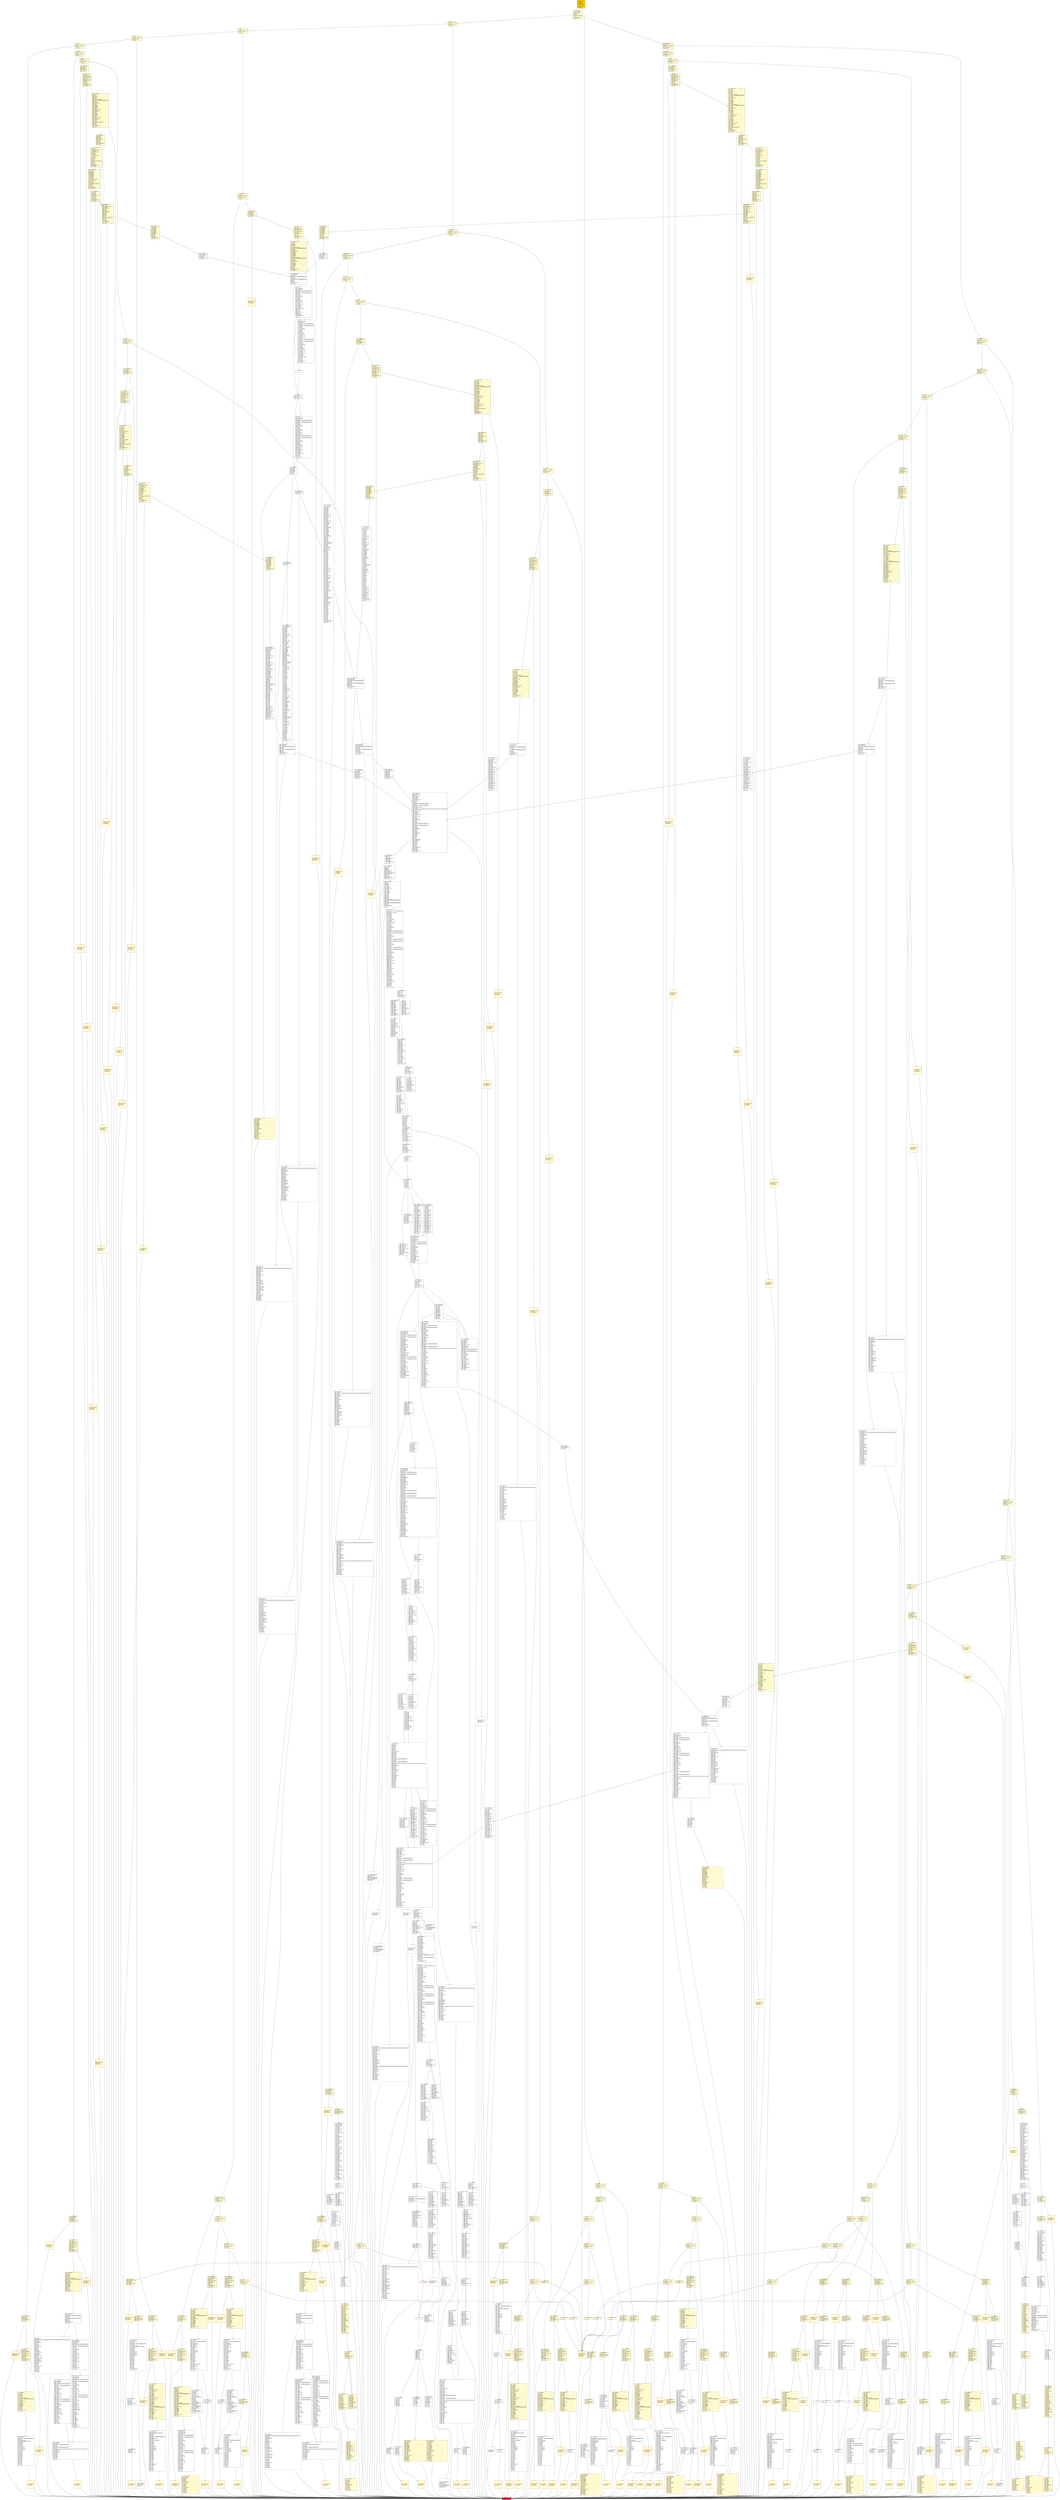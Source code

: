 digraph G {
bgcolor=transparent rankdir=UD;
node [shape=box style=filled color=black fillcolor=white fontname=arial fontcolor=black];
1461 [label="1461: JUMPDEST\l1462: PUSH1 0x40\l1464: MLOAD\l1465: DUP1\l1466: DUP3\l1467: PUSH1 0xff\l1469: AND\l1470: PUSH1 0xff\l1472: AND\l1473: DUP2\l1474: MSTORE\l1475: PUSH1 0x20\l1477: ADD\l1478: SWAP2\l1479: POP\l1480: POP\l1481: PUSH1 0x40\l1483: MLOAD\l1484: DUP1\l1485: SWAP2\l1486: SUB\l1487: SWAP1\l1488: RETURN\l" fillcolor=lemonchiffon shape=Msquare color=crimson ];
3775 [label="3775: JUMPDEST\l3776: POP\l3777: PUSH2 0x0f02\l3780: PUSH1 0x04\l3782: DUP1\l3783: CALLDATASIZE\l3784: SUB\l3785: PUSH1 0x20\l3787: DUP2\l3788: LT\l3789: ISZERO\l3790: PUSH2 0x0ed6\l3793: JUMPI\l" fillcolor=lemonchiffon ];
13968 [label="13968: JUMPDEST\l13969: POP\l13970: SWAP6\l13971: POP\l13972: POP\l13973: POP\l13974: POP\l13975: POP\l13976: POP\l13977: PUSH1 0x40\l13979: MLOAD\l13980: DUP1\l13981: SWAP2\l13982: SUB\l13983: SWAP1\l13984: LOG3\l13985: PUSH1 0x00\l13987: PUSH20 0xffffffffffffffffffffffffffffffffffffffff\l14008: AND\l14009: DUP5\l14010: PUSH20 0xffffffffffffffffffffffffffffffffffffffff\l14031: AND\l14032: PUSH32 0xddf252ad1be2c89b69c2b068fc378daa952ba7f163c4a11628f55a4df523b3ef\l14065: DUP6\l14066: PUSH1 0x40\l14068: MLOAD\l14069: DUP1\l14070: DUP3\l14071: DUP2\l14072: MSTORE\l14073: PUSH1 0x20\l14075: ADD\l14076: SWAP2\l14077: POP\l14078: POP\l14079: PUSH1 0x40\l14081: MLOAD\l14082: DUP1\l14083: SWAP2\l14084: SUB\l14085: SWAP1\l14086: LOG3\l14087: POP\l14088: POP\l14089: POP\l14090: POP\l14091: POP\l14092: JUMP\l" ];
784 [label="784: DUP1\l785: DUP3\l786: ADD\l787: MLOAD\l788: DUP2\l789: DUP5\l790: ADD\l791: MSTORE\l792: PUSH1 0x20\l794: DUP2\l795: ADD\l796: SWAP1\l797: POP\l798: PUSH2 0x0307\l801: JUMP\l" fillcolor=lemonchiffon ];
3856 [label="3856: JUMPDEST\l3857: POP\l3858: PUSH2 0x1007\l3861: PUSH1 0x04\l3863: DUP1\l3864: CALLDATASIZE\l3865: SUB\l3866: PUSH1 0x80\l3868: DUP2\l3869: LT\l3870: ISZERO\l3871: PUSH2 0x0f27\l3874: JUMPI\l" fillcolor=lemonchiffon ];
1305 [label="1305: JUMPDEST\l1306: POP\l1307: PUSH2 0x0522\l1310: PUSH2 0x1526\l1313: JUMP\l" fillcolor=lemonchiffon ];
3694 [label="3694: JUMPDEST\l3695: POP\l3696: PUSH2 0x0eb1\l3699: PUSH1 0x04\l3701: DUP1\l3702: CALLDATASIZE\l3703: SUB\l3704: PUSH1 0x20\l3706: DUP2\l3707: LT\l3708: ISZERO\l3709: PUSH2 0x0e85\l3712: JUMPI\l" fillcolor=lemonchiffon ];
1438 [label="1438: JUMPDEST\l1439: STOP\l" fillcolor=lemonchiffon shape=Msquare color=crimson ];
8948 [label="8948: JUMPDEST\l8949: CALLER\l8950: PUSH20 0xffffffffffffffffffffffffffffffffffffffff\l8971: AND\l8972: DUP2\l8973: PUSH20 0xffffffffffffffffffffffffffffffffffffffff\l8994: AND\l8995: EQ\l8996: ISZERO\l8997: PUSH2 0x2379\l9000: JUMPI\l" ];
1969 [label="1969: PUSH1 0x00\l1971: DUP1\l1972: REVERT\l" fillcolor=lemonchiffon shape=Msquare color=crimson ];
4314 [label="4314: PUSH1 0x20\l4316: MUL\l4317: DUP3\l4318: ADD\l4319: SWAP2\l4320: SWAP1\l4321: PUSH1 0x00\l4323: MSTORE\l4324: PUSH1 0x20\l4326: PUSH1 0x00\l4328: SHA3\l4329: SWAP1\l" ];
7445 [label="7445: JUMPDEST\l7446: PUSH1 0x00\l7448: DUP1\l7449: PUSH20 0xffffffffffffffffffffffffffffffffffffffff\l7470: AND\l7471: DUP4\l7472: PUSH20 0xffffffffffffffffffffffffffffffffffffffff\l7493: AND\l7494: EQ\l7495: ISZERO\l7496: PUSH2 0x1d9c\l7499: JUMPI\l" ];
4689 [label="4689: JUMPDEST\l4690: POP\l4691: POP\l4692: JUMP\l" ];
4031 [label="4031: PUSH1 0x00\l4033: DUP1\l4034: REVERT\l" fillcolor=lemonchiffon shape=Msquare color=crimson ];
13923 [label="13923: JUMPDEST\l13924: POP\l13925: POP\l13926: POP\l13927: POP\l13928: SWAP1\l13929: POP\l13930: SWAP1\l13931: DUP2\l13932: ADD\l13933: SWAP1\l13934: PUSH1 0x1f\l13936: AND\l13937: DUP1\l13938: ISZERO\l13939: PUSH2 0x3690\l13942: JUMPI\l" ];
1339 [label="1339: JUMPDEST\l1340: CALLVALUE\l1341: DUP1\l1342: ISZERO\l1343: PUSH2 0x0547\l1346: JUMPI\l" fillcolor=lemonchiffon ];
679 [label="679: DUP1\l680: DUP3\l681: ADD\l682: MLOAD\l683: DUP2\l684: DUP5\l685: ADD\l686: MSTORE\l687: PUSH1 0x20\l689: DUP2\l690: ADD\l691: SWAP1\l692: POP\l693: PUSH2 0x029e\l696: JUMP\l" fillcolor=lemonchiffon ];
2671 [label="2671: JUMPDEST\l2672: DUP2\l2673: ADD\l2674: SWAP1\l2675: DUP1\l2676: DUP1\l2677: CALLDATALOAD\l2678: SWAP1\l2679: PUSH1 0x20\l2681: ADD\l2682: SWAP1\l2683: SWAP3\l2684: SWAP2\l2685: SWAP1\l2686: DUP1\l2687: CALLDATALOAD\l2688: SWAP1\l2689: PUSH1 0x20\l2691: ADD\l2692: SWAP1\l2693: SWAP3\l2694: SWAP2\l2695: SWAP1\l2696: DUP1\l2697: CALLDATALOAD\l2698: PUSH20 0xffffffffffffffffffffffffffffffffffffffff\l2719: AND\l2720: SWAP1\l2721: PUSH1 0x20\l2723: ADD\l2724: SWAP1\l2725: SWAP3\l2726: SWAP2\l2727: SWAP1\l2728: POP\l2729: POP\l2730: POP\l2731: PUSH2 0x1cbe\l2734: JUMP\l" fillcolor=lemonchiffon ];
167 [label="167: DUP1\l168: PUSH4 0xe44b92c3\l173: EQ\l174: PUSH2 0x0de6\l177: JUMPI\l" fillcolor=lemonchiffon ];
2772 [label="2772: JUMPDEST\l2773: DUP2\l2774: ADD\l2775: SWAP1\l2776: DUP1\l2777: DUP1\l2778: CALLDATALOAD\l2779: PUSH20 0xffffffffffffffffffffffffffffffffffffffff\l2800: AND\l2801: SWAP1\l2802: PUSH1 0x20\l2804: ADD\l2805: SWAP1\l2806: SWAP3\l2807: SWAP2\l2808: SWAP1\l2809: DUP1\l2810: CALLDATALOAD\l2811: SWAP1\l2812: PUSH1 0x20\l2814: ADD\l2815: SWAP1\l2816: SWAP3\l2817: SWAP2\l2818: SWAP1\l2819: POP\l2820: POP\l2821: POP\l2822: PUSH2 0x1d15\l2825: JUMP\l" fillcolor=lemonchiffon ];
2648 [label="2648: JUMPDEST\l2649: POP\l2650: PUSH2 0x0aaf\l2653: PUSH1 0x04\l2655: DUP1\l2656: CALLDATASIZE\l2657: SUB\l2658: PUSH1 0x60\l2660: DUP2\l2661: LT\l2662: ISZERO\l2663: PUSH2 0x0a6f\l2666: JUMPI\l" fillcolor=lemonchiffon ];
1939 [label="1939: PUSH1 0x00\l1941: DUP1\l1942: REVERT\l" fillcolor=lemonchiffon shape=Msquare color=crimson ];
6098 [label="6098: JUMPDEST\l6099: PUSH1 0x00\l6101: PUSH1 0x01\l6103: PUSH1 0x00\l6105: DUP4\l6106: PUSH20 0xffffffffffffffffffffffffffffffffffffffff\l6127: AND\l6128: PUSH20 0xffffffffffffffffffffffffffffffffffffffff\l6149: AND\l6150: DUP2\l6151: MSTORE\l6152: PUSH1 0x20\l6154: ADD\l6155: SWAP1\l6156: DUP2\l6157: MSTORE\l6158: PUSH1 0x20\l6160: ADD\l6161: PUSH1 0x00\l6163: SHA3\l6164: SLOAD\l6165: SWAP1\l6166: POP\l6167: SWAP2\l6168: SWAP1\l6169: POP\l6170: JUMP\l" ];
3488 [label="3488: JUMPDEST\l3489: STOP\l" fillcolor=lemonchiffon shape=Msquare color=crimson ];
2826 [label="2826: JUMPDEST\l2827: PUSH1 0x40\l2829: MLOAD\l2830: DUP1\l2831: DUP3\l2832: ISZERO\l2833: ISZERO\l2834: ISZERO\l2835: ISZERO\l2836: DUP2\l2837: MSTORE\l2838: PUSH1 0x20\l2840: ADD\l2841: SWAP2\l2842: POP\l2843: POP\l2844: PUSH1 0x40\l2846: MLOAD\l2847: DUP1\l2848: SWAP2\l2849: SUB\l2850: SWAP1\l2851: RETURN\l" fillcolor=lemonchiffon shape=Msquare color=crimson ];
4105 [label="4105: JUMPDEST\l4106: CALLVALUE\l4107: DUP1\l4108: ISZERO\l4109: PUSH2 0x1015\l4112: JUMPI\l" fillcolor=lemonchiffon ];
5822 [label="5822: JUMPDEST\l5823: PUSH1 0x60\l5825: SWAP2\l5826: POP\l" ];
12838 [label="12838: RETURNDATASIZE\l12839: PUSH1 0x00\l12841: DUP1\l12842: RETURNDATACOPY\l12843: RETURNDATASIZE\l12844: PUSH1 0x00\l12846: REVERT\l" shape=Msquare color=crimson ];
2974 [label="2974: PUSH1 0x00\l2976: DUP1\l2977: REVERT\l" fillcolor=lemonchiffon shape=Msquare color=crimson ];
3998 [label="3998: PUSH1 0x00\l4000: DUP1\l4001: REVERT\l" fillcolor=lemonchiffon shape=Msquare color=crimson ];
4684 [label="4684: JUMPDEST\l4685: PUSH1 0x00\l4687: DUP1\l4688: REVERT\l" shape=Msquare color=crimson ];
548 [label="548: JUMPDEST\l549: DUP1\l550: PUSH4 0x06e48538\l555: EQ\l556: PUSH2 0x0261\l559: JUMPI\l" fillcolor=lemonchiffon ];
9551 [label="9551: JUMPDEST\l9552: PUSH2 0x2559\l9555: CALLER\l9556: DUP8\l9557: PUSH2 0x1f14\l9560: JUMP\l" ];
1007 [label="1007: PUSH1 0x00\l1009: DUP1\l1010: REVERT\l" fillcolor=lemonchiffon shape=Msquare color=crimson ];
738 [label="738: JUMPDEST\l739: PUSH1 0x40\l741: MLOAD\l742: DUP1\l743: DUP1\l744: PUSH1 0x20\l746: ADD\l747: DUP3\l748: DUP2\l749: SUB\l750: DUP3\l751: MSTORE\l752: DUP4\l753: DUP2\l754: DUP2\l755: MLOAD\l756: DUP2\l757: MSTORE\l758: PUSH1 0x20\l760: ADD\l761: SWAP2\l762: POP\l763: DUP1\l764: MLOAD\l765: SWAP1\l766: PUSH1 0x20\l768: ADD\l769: SWAP1\l770: DUP1\l771: DUP4\l772: DUP4\l773: PUSH1 0x00\l" fillcolor=lemonchiffon ];
4083 [label="4083: PUSH1 0x00\l4085: DUP1\l4086: REVERT\l" fillcolor=lemonchiffon shape=Msquare color=crimson ];
5203 [label="5203: JUMPDEST\l5204: PUSH2 0x14ec\l5207: DUP6\l5208: DUP3\l5209: PUSH2 0x14e7\l5212: DUP7\l5213: PUSH1 0x09\l5215: PUSH1 0x00\l5217: DUP12\l5218: PUSH20 0xffffffffffffffffffffffffffffffffffffffff\l5239: AND\l5240: PUSH20 0xffffffffffffffffffffffffffffffffffffffff\l5261: AND\l5262: DUP2\l5263: MSTORE\l5264: PUSH1 0x20\l5266: ADD\l5267: SWAP1\l5268: DUP2\l5269: MSTORE\l5270: PUSH1 0x20\l5272: ADD\l5273: PUSH1 0x00\l5275: SHA3\l5276: PUSH1 0x00\l5278: DUP8\l5279: PUSH20 0xffffffffffffffffffffffffffffffffffffffff\l5300: AND\l5301: PUSH20 0xffffffffffffffffffffffffffffffffffffffff\l5322: AND\l5323: DUP2\l5324: MSTORE\l5325: PUSH1 0x20\l5327: ADD\l5328: SWAP1\l5329: DUP2\l5330: MSTORE\l5331: PUSH1 0x20\l5333: ADD\l5334: PUSH1 0x00\l5336: SHA3\l5337: SLOAD\l5338: PUSH2 0x2e8e\l5341: SWAP1\l5342: SWAP2\l5343: SWAP1\l5344: PUSH4 0xffffffff\l5349: AND\l5350: JUMP\l" ];
582 [label="582: DUP1\l583: PUSH4 0x0e9a7a38\l588: EQ\l589: PUSH2 0x03d0\l592: JUMPI\l" fillcolor=lemonchiffon ];
11400 [label="11400: JUMPDEST\l11401: PUSH1 0x01\l11403: PUSH1 0x00\l11405: DUP7\l11406: PUSH20 0xffffffffffffffffffffffffffffffffffffffff\l11427: AND\l11428: PUSH20 0xffffffffffffffffffffffffffffffffffffffff\l11449: AND\l11450: DUP2\l11451: MSTORE\l11452: PUSH1 0x20\l11454: ADD\l11455: SWAP1\l11456: DUP2\l11457: MSTORE\l11458: PUSH1 0x20\l11460: ADD\l11461: PUSH1 0x00\l11463: SHA3\l11464: DUP2\l11465: SWAP1\l11466: SSTORE\l11467: POP\l11468: DUP4\l11469: PUSH20 0xffffffffffffffffffffffffffffffffffffffff\l11490: AND\l11491: DUP6\l11492: PUSH20 0xffffffffffffffffffffffffffffffffffffffff\l11513: AND\l11514: DUP8\l11515: PUSH20 0xffffffffffffffffffffffffffffffffffffffff\l11536: AND\l11537: PUSH32 0x06b541ddaa720db2b10a4d0cdac39b8d360425fc073085fac19bc82614677987\l11570: DUP7\l11571: DUP7\l11572: DUP7\l11573: PUSH1 0x40\l11575: MLOAD\l11576: DUP1\l11577: DUP5\l11578: DUP2\l11579: MSTORE\l11580: PUSH1 0x20\l11582: ADD\l11583: DUP1\l11584: PUSH1 0x20\l11586: ADD\l11587: DUP1\l11588: PUSH1 0x20\l11590: ADD\l11591: DUP4\l11592: DUP2\l11593: SUB\l11594: DUP4\l11595: MSTORE\l11596: DUP6\l11597: DUP2\l11598: DUP2\l11599: MLOAD\l11600: DUP2\l11601: MSTORE\l11602: PUSH1 0x20\l11604: ADD\l11605: SWAP2\l11606: POP\l11607: DUP1\l11608: MLOAD\l11609: SWAP1\l11610: PUSH1 0x20\l11612: ADD\l11613: SWAP1\l11614: DUP1\l11615: DUP4\l11616: DUP4\l11617: PUSH1 0x00\l" ];
2398 [label="2398: DUP1\l2399: DUP3\l2400: SUB\l2401: DUP1\l2402: MLOAD\l2403: PUSH1 0x01\l2405: DUP4\l2406: PUSH1 0x20\l2408: SUB\l2409: PUSH2 0x0100\l2412: EXP\l2413: SUB\l2414: NOT\l2415: AND\l2416: DUP2\l2417: MSTORE\l2418: PUSH1 0x20\l2420: ADD\l2421: SWAP2\l2422: POP\l" fillcolor=lemonchiffon ];
12038 [label="12038: JUMPDEST\l12039: PUSH1 0x00\l12041: DUP3\l12042: DUP5\l12043: SUB\l12044: SWAP1\l12045: POP\l12046: DUP1\l12047: SWAP2\l12048: POP\l12049: POP\l12050: SWAP3\l12051: SWAP2\l12052: POP\l12053: POP\l12054: JUMP\l" ];
604 [label="604: JUMPDEST\l605: PUSH1 0x00\l607: DUP1\l608: REVERT\l" fillcolor=lemonchiffon shape=Msquare color=crimson ];
1181 [label="1181: JUMPDEST\l1182: DUP2\l1183: ADD\l1184: SWAP1\l1185: DUP1\l1186: DUP1\l1187: CALLDATALOAD\l1188: PUSH20 0xffffffffffffffffffffffffffffffffffffffff\l1209: AND\l1210: SWAP1\l1211: PUSH1 0x20\l1213: ADD\l1214: SWAP1\l1215: SWAP3\l1216: SWAP2\l1217: SWAP1\l1218: DUP1\l1219: CALLDATALOAD\l1220: PUSH20 0xffffffffffffffffffffffffffffffffffffffff\l1241: AND\l1242: SWAP1\l1243: PUSH1 0x20\l1245: ADD\l1246: SWAP1\l1247: SWAP3\l1248: SWAP2\l1249: SWAP1\l1250: DUP1\l1251: CALLDATALOAD\l1252: SWAP1\l1253: PUSH1 0x20\l1255: ADD\l1256: SWAP1\l1257: SWAP3\l1258: SWAP2\l1259: SWAP1\l1260: POP\l1261: POP\l1262: POP\l1263: PUSH2 0x12e9\l1266: JUMP\l" fillcolor=lemonchiffon ];
6248 [label="6248: JUMPDEST\l6249: PUSH1 0x00\l6251: DUP1\l6252: PUSH20 0xffffffffffffffffffffffffffffffffffffffff\l6273: AND\l6274: PUSH2 0x08fc\l6277: PUSH9 0x0246ddf97976680000\l6287: SWAP1\l6288: DUP2\l6289: ISZERO\l6290: MUL\l6291: SWAP1\l6292: PUSH1 0x40\l6294: MLOAD\l6295: PUSH1 0x00\l6297: PUSH1 0x40\l6299: MLOAD\l6300: DUP1\l6301: DUP4\l6302: SUB\l6303: DUP2\l6304: DUP6\l6305: DUP9\l6306: DUP9\l6307: CALL\l6308: SWAP4\l6309: POP\l6310: POP\l6311: POP\l6312: POP\l6313: PUSH2 0x18b1\l6316: JUMPI\l" ];
10565 [label="10565: JUMPDEST\l10566: POP\l10567: GAS\l10568: STATICCALL\l10569: ISZERO\l10570: DUP1\l10571: ISZERO\l10572: PUSH2 0x2959\l10575: JUMPI\l" ];
4002 [label="4002: JUMPDEST\l4003: SWAP1\l4004: SWAP2\l4005: SWAP3\l4006: SWAP4\l4007: SWAP2\l4008: SWAP3\l4009: SWAP4\l4010: SWAP1\l4011: DUP1\l4012: CALLDATALOAD\l4013: SWAP1\l4014: PUSH1 0x20\l4016: ADD\l4017: SWAP1\l4018: PUSH5 0x0100000000\l4024: DUP2\l4025: GT\l4026: ISZERO\l4027: PUSH2 0x0fc3\l4030: JUMPI\l" fillcolor=lemonchiffon ];
8236 [label="8236: JUMPDEST\l8237: DUP1\l8238: PUSH2 0x20bd\l8241: JUMPI\l" ];
2120 [label="2120: JUMPDEST\l2121: POP\l2122: PUSH2 0x088b\l2125: PUSH1 0x04\l2127: DUP1\l2128: CALLDATASIZE\l2129: SUB\l2130: PUSH1 0x20\l2132: DUP2\l2133: LT\l2134: ISZERO\l2135: PUSH2 0x085f\l2138: JUMPI\l" fillcolor=lemonchiffon ];
9317 [label="9317: JUMPDEST\l9318: PUSH1 0x07\l9320: PUSH1 0x00\l9322: CALLER\l9323: PUSH20 0xffffffffffffffffffffffffffffffffffffffff\l9344: AND\l9345: PUSH20 0xffffffffffffffffffffffffffffffffffffffff\l9366: AND\l9367: DUP2\l9368: MSTORE\l9369: PUSH1 0x20\l9371: ADD\l9372: SWAP1\l9373: DUP2\l9374: MSTORE\l9375: PUSH1 0x20\l9377: ADD\l9378: PUSH1 0x00\l9380: SHA3\l9381: PUSH1 0x00\l9383: DUP3\l9384: PUSH20 0xffffffffffffffffffffffffffffffffffffffff\l9405: AND\l9406: PUSH20 0xffffffffffffffffffffffffffffffffffffffff\l9427: AND\l9428: DUP2\l9429: MSTORE\l9430: PUSH1 0x20\l9432: ADD\l9433: SWAP1\l9434: DUP2\l9435: MSTORE\l9436: PUSH1 0x20\l9438: ADD\l9439: PUSH1 0x00\l9441: SHA3\l9442: PUSH1 0x00\l9444: PUSH2 0x0100\l9447: EXP\l9448: DUP2\l9449: SLOAD\l9450: SWAP1\l9451: PUSH1 0xff\l9453: MUL\l9454: NOT\l9455: AND\l9456: SWAP1\l9457: SSTORE\l" ];
0 [label="0: PUSH1 0x80\l2: PUSH1 0x40\l4: MSTORE\l5: PUSH1 0x04\l7: CALLDATASIZE\l8: LT\l9: PUSH2 0x025c\l12: JUMPI\l" fillcolor=lemonchiffon shape=Msquare fillcolor=gold ];
324 [label="324: JUMPDEST\l325: DUP1\l326: PUSH4 0x2b2f46d1\l331: GT\l332: PUSH2 0x01dd\l335: JUMPI\l" fillcolor=lemonchiffon ];
1992 [label="1992: PUSH1 0x00\l1994: DUP1\l1995: REVERT\l" fillcolor=lemonchiffon shape=Msquare color=crimson ];
5030 [label="5030: PUSH1 0x40\l5032: MLOAD\l5033: PUSH32 0x08c379a000000000000000000000000000000000000000000000000000000000\l5066: DUP2\l5067: MSTORE\l5068: PUSH1 0x04\l5070: ADD\l5071: DUP1\l5072: DUP1\l5073: PUSH1 0x20\l5075: ADD\l5076: DUP3\l5077: DUP2\l5078: SUB\l5079: DUP3\l5080: MSTORE\l5081: PUSH1 0x26\l5083: DUP2\l5084: MSTORE\l5085: PUSH1 0x20\l5087: ADD\l5088: DUP1\l5089: PUSH2 0x38cf\l5092: PUSH1 0x26\l5094: SWAP2\l5095: CODECOPY\l5096: PUSH1 0x40\l5098: ADD\l5099: SWAP2\l5100: POP\l5101: POP\l5102: PUSH1 0x40\l5104: MLOAD\l5105: DUP1\l5106: SWAP2\l5107: SUB\l5108: SWAP1\l5109: REVERT\l" shape=Msquare color=crimson ];
3579 [label="3579: JUMPDEST\l3580: STOP\l" fillcolor=lemonchiffon shape=Msquare color=crimson ];
3556 [label="3556: JUMPDEST\l3557: STOP\l" fillcolor=lemonchiffon shape=Msquare color=crimson ];
4049 [label="4049: PUSH1 0x00\l4051: DUP1\l4052: REVERT\l" fillcolor=lemonchiffon shape=Msquare color=crimson ];
3682 [label="3682: JUMPDEST\l3683: CALLVALUE\l3684: DUP1\l3685: ISZERO\l3686: PUSH2 0x0e6e\l3689: JUMPI\l" fillcolor=lemonchiffon ];
8690 [label="8690: PUSH1 0x40\l8692: MLOAD\l8693: SWAP2\l8694: POP\l8695: PUSH1 0x1f\l8697: NOT\l8698: PUSH1 0x3f\l8700: RETURNDATASIZE\l8701: ADD\l8702: AND\l8703: DUP3\l8704: ADD\l8705: PUSH1 0x40\l8707: MSTORE\l8708: RETURNDATASIZE\l8709: DUP3\l8710: MSTORE\l8711: RETURNDATASIZE\l8712: PUSH1 0x00\l8714: PUSH1 0x20\l8716: DUP5\l8717: ADD\l8718: RETURNDATACOPY\l8719: PUSH2 0x2218\l8722: JUMP\l" ];
13179 [label="13179: PUSH1 0x40\l13181: MLOAD\l13182: PUSH32 0x08c379a000000000000000000000000000000000000000000000000000000000\l13215: DUP2\l13216: MSTORE\l13217: PUSH1 0x04\l13219: ADD\l13220: DUP1\l13221: DUP1\l13222: PUSH1 0x20\l13224: ADD\l13225: DUP3\l13226: DUP2\l13227: SUB\l13228: DUP3\l13229: MSTORE\l13230: PUSH1 0x20\l13232: DUP2\l13233: MSTORE\l13234: PUSH1 0x20\l13236: ADD\l13237: DUP1\l13238: PUSH32 0x4552433737373a2073656e6420746f20746865207a65726f2061646472657373\l13271: DUP2\l13272: MSTORE\l13273: POP\l13274: PUSH1 0x20\l13276: ADD\l13277: SWAP2\l13278: POP\l13279: POP\l13280: PUSH1 0x40\l13282: MLOAD\l13283: DUP1\l13284: SWAP2\l13285: SUB\l13286: SWAP1\l13287: REVERT\l" shape=Msquare color=crimson ];
4179 [label="4179: JUMPDEST\l4180: DUP3\l4181: ADD\l4182: DUP4\l4183: PUSH1 0x20\l4185: DUP3\l4186: ADD\l4187: GT\l4188: ISZERO\l4189: PUSH2 0x1065\l4192: JUMPI\l" fillcolor=lemonchiffon ];
984 [label="984: PUSH1 0x00\l986: DUP1\l987: REVERT\l" fillcolor=lemonchiffon shape=Msquare color=crimson ];
3032 [label="3032: PUSH1 0x00\l3034: DUP1\l3035: REVERT\l" fillcolor=lemonchiffon shape=Msquare color=crimson ];
12980 [label="12980: JUMPDEST\l" ];
12055 [label="12055: JUMPDEST\l12056: PUSH1 0x00\l12058: DUP1\l12059: PUSH1 0x00\l12061: SWAP1\l12062: SLOAD\l12063: SWAP1\l12064: PUSH2 0x0100\l12067: EXP\l12068: SWAP1\l12069: DIV\l12070: PUSH20 0xffffffffffffffffffffffffffffffffffffffff\l12091: AND\l12092: PUSH20 0xffffffffffffffffffffffffffffffffffffffff\l12113: AND\l12114: PUSH4 0xaabbb8ca\l12119: DUP8\l12120: PUSH32 0xb281fc8c12954d22544db45de3159a39272895b169a852b314f9cc762e44c53b\l12153: PUSH1 0x00\l12155: SHL\l12156: PUSH1 0x40\l12158: MLOAD\l12159: DUP4\l12160: PUSH4 0xffffffff\l12165: AND\l12166: PUSH1 0xe0\l12168: SHL\l12169: DUP2\l12170: MSTORE\l12171: PUSH1 0x04\l12173: ADD\l12174: DUP1\l12175: DUP4\l12176: PUSH20 0xffffffffffffffffffffffffffffffffffffffff\l12197: AND\l12198: PUSH20 0xffffffffffffffffffffffffffffffffffffffff\l12219: AND\l12220: DUP2\l12221: MSTORE\l12222: PUSH1 0x20\l12224: ADD\l12225: DUP3\l12226: DUP2\l12227: MSTORE\l12228: PUSH1 0x20\l12230: ADD\l12231: SWAP3\l12232: POP\l12233: POP\l12234: POP\l12235: PUSH1 0x20\l12237: PUSH1 0x40\l12239: MLOAD\l12240: DUP1\l12241: DUP4\l12242: SUB\l12243: DUP2\l12244: DUP7\l12245: DUP1\l12246: EXTCODESIZE\l12247: ISZERO\l12248: DUP1\l12249: ISZERO\l12250: PUSH2 0x2fe2\l12253: JUMPI\l" ];
12663 [label="12663: DUP1\l12664: DUP3\l12665: SUB\l12666: DUP1\l12667: MLOAD\l12668: PUSH1 0x01\l12670: DUP4\l12671: PUSH1 0x20\l12673: SUB\l12674: PUSH2 0x0100\l12677: EXP\l12678: SUB\l12679: NOT\l12680: AND\l12681: DUP2\l12682: MSTORE\l12683: PUSH1 0x20\l12685: ADD\l12686: SWAP2\l12687: POP\l" ];
145 [label="145: DUP1\l146: PUSH4 0xde7df662\l151: EQ\l152: PUSH2 0x0d5e\l155: JUMPI\l" fillcolor=lemonchiffon ];
5486 [label="5486: JUMPDEST\l5487: PUSH1 0x00\l5489: DUP1\l5490: DUP1\l5491: PUSH20 0xffffffffffffffffffffffffffffffffffffffff\l5512: AND\l5513: PUSH2 0x08fc\l5516: PUSH9 0x0246ddf97976680000\l5526: SWAP1\l5527: DUP2\l5528: ISZERO\l5529: MUL\l5530: SWAP1\l5531: PUSH1 0x40\l5533: MLOAD\l5534: PUSH1 0x00\l5536: PUSH1 0x40\l5538: MLOAD\l5539: DUP1\l5540: DUP4\l5541: SUB\l5542: DUP2\l5543: DUP6\l5544: DUP9\l5545: DUP9\l5546: CALL\l5547: SWAP4\l5548: POP\l5549: POP\l5550: POP\l5551: POP\l5552: PUSH2 0x15be\l5555: JUMPI\l" ];
12979 [label="12979: JUMPDEST\l" ];
12254 [label="12254: PUSH1 0x00\l12256: DUP1\l12257: REVERT\l" shape=Msquare color=crimson ];
1668 [label="1668: JUMPDEST\l1669: CALLVALUE\l1670: DUP1\l1671: ISZERO\l1672: PUSH2 0x0690\l1675: JUMPI\l" fillcolor=lemonchiffon ];
3875 [label="3875: PUSH1 0x00\l3877: DUP1\l3878: REVERT\l" fillcolor=lemonchiffon shape=Msquare color=crimson ];
3152 [label="3152: JUMPDEST\l3153: CALLVALUE\l3154: DUP1\l3155: ISZERO\l3156: PUSH2 0x0c5c\l3159: JUMPI\l" fillcolor=lemonchiffon ];
3289 [label="3289: JUMPDEST\l3290: CALLVALUE\l3291: DUP1\l3292: ISZERO\l3293: PUSH2 0x0ce5\l3296: JUMPI\l" fillcolor=lemonchiffon ];
1579 [label="1579: JUMPDEST\l1580: DUP2\l1581: ADD\l1582: SWAP1\l1583: DUP1\l1584: DUP1\l1585: CALLDATALOAD\l1586: PUSH20 0xffffffffffffffffffffffffffffffffffffffff\l1607: AND\l1608: SWAP1\l1609: PUSH1 0x20\l1611: ADD\l1612: SWAP1\l1613: SWAP3\l1614: SWAP2\l1615: SWAP1\l1616: POP\l1617: POP\l1618: POP\l1619: PUSH2 0x1660\l1622: JUMP\l" fillcolor=lemonchiffon ];
12899 [label="12899: PUSH1 0x40\l12901: MLOAD\l12902: PUSH32 0x08c379a000000000000000000000000000000000000000000000000000000000\l12935: DUP2\l12936: MSTORE\l12937: PUSH1 0x04\l12939: ADD\l12940: DUP1\l12941: DUP1\l12942: PUSH1 0x20\l12944: ADD\l12945: DUP3\l12946: DUP2\l12947: SUB\l12948: DUP3\l12949: MSTORE\l12950: PUSH1 0x4d\l12952: DUP2\l12953: MSTORE\l12954: PUSH1 0x20\l12956: ADD\l12957: DUP1\l12958: PUSH2 0x3832\l12961: PUSH1 0x4d\l12963: SWAP2\l12964: CODECOPY\l12965: PUSH1 0x60\l12967: ADD\l12968: SWAP2\l12969: POP\l12970: POP\l12971: PUSH1 0x40\l12973: MLOAD\l12974: DUP1\l12975: SWAP2\l12976: SUB\l12977: SWAP1\l12978: REVERT\l" shape=Msquare color=crimson ];
11160 [label="11160: JUMPDEST\l11161: POP\l11162: POP\l11163: POP\l11164: POP\l11165: POP\l11166: POP\l11167: POP\l11168: JUMP\l" ];
511 [label="511: DUP1\l512: PUSH4 0x23b872dd\l517: EQ\l518: PUSH2 0x047a\l521: JUMPI\l" fillcolor=lemonchiffon ];
5789 [label="5789: PUSH1 0x40\l5791: MLOAD\l5792: SWAP2\l5793: POP\l5794: PUSH1 0x1f\l5796: NOT\l5797: PUSH1 0x3f\l5799: RETURNDATASIZE\l5800: ADD\l5801: AND\l5802: DUP3\l5803: ADD\l5804: PUSH1 0x40\l5806: MSTORE\l5807: RETURNDATASIZE\l5808: DUP3\l5809: MSTORE\l5810: RETURNDATASIZE\l5811: PUSH1 0x00\l5813: PUSH1 0x20\l5815: DUP5\l5816: ADD\l5817: RETURNDATACOPY\l5818: PUSH2 0x16c3\l5821: JUMP\l" ];
950 [label="950: JUMPDEST\l951: PUSH1 0x40\l953: MLOAD\l954: DUP1\l955: DUP3\l956: ISZERO\l957: ISZERO\l958: ISZERO\l959: ISZERO\l960: DUP2\l961: MSTORE\l962: PUSH1 0x20\l964: ADD\l965: SWAP2\l966: POP\l967: POP\l968: PUSH1 0x40\l970: MLOAD\l971: DUP1\l972: SWAP2\l973: SUB\l974: SWAP1\l975: RETURN\l" fillcolor=lemonchiffon shape=Msquare color=crimson ];
12258 [label="12258: JUMPDEST\l12259: POP\l12260: GAS\l12261: STATICCALL\l12262: ISZERO\l12263: DUP1\l12264: ISZERO\l12265: PUSH2 0x2ff6\l12268: JUMPI\l" ];
2860 [label="2860: PUSH1 0x00\l2862: DUP1\l2863: REVERT\l" fillcolor=lemonchiffon shape=Msquare color=crimson ];
4976 [label="4976: JUMPDEST\l4977: PUSH1 0x00\l4979: PUSH20 0xffffffffffffffffffffffffffffffffffffffff\l5000: AND\l5001: DUP5\l5002: PUSH20 0xffffffffffffffffffffffffffffffffffffffff\l5023: AND\l5024: EQ\l5025: ISZERO\l5026: PUSH2 0x13f6\l5029: JUMPI\l" ];
8723 [label="8723: JUMPDEST\l8724: PUSH1 0x60\l8726: SWAP2\l8727: POP\l" ];
1511 [label="1511: JUMPDEST\l1512: DUP2\l1513: ADD\l1514: SWAP1\l1515: DUP1\l1516: DUP1\l1517: CALLDATALOAD\l1518: PUSH20 0xffffffffffffffffffffffffffffffffffffffff\l1539: AND\l1540: SWAP1\l1541: PUSH1 0x20\l1543: ADD\l1544: SWAP1\l1545: SWAP3\l1546: SWAP2\l1547: SWAP1\l1548: POP\l1549: POP\l1550: POP\l1551: PUSH2 0x1627\l1554: JUMP\l" fillcolor=lemonchiffon ];
11666 [label="11666: DUP1\l11667: DUP3\l11668: SUB\l11669: DUP1\l11670: MLOAD\l11671: PUSH1 0x01\l11673: DUP4\l11674: PUSH1 0x20\l11676: SUB\l11677: PUSH2 0x0100\l11680: EXP\l11681: SUB\l11682: NOT\l11683: AND\l11684: DUP2\l11685: MSTORE\l11686: PUSH1 0x20\l11688: ADD\l11689: SWAP2\l11690: POP\l" ];
1854 [label="1854: PUSH1 0x00\l1856: DUP1\l1857: REVERT\l" fillcolor=lemonchiffon shape=Msquare color=crimson ];
2212 [label="2212: JUMPDEST\l2213: CALLVALUE\l2214: DUP1\l2215: ISZERO\l2216: PUSH2 0x08b0\l2219: JUMPI\l" fillcolor=lemonchiffon ];
12625 [label="12625: DUP1\l12626: DUP3\l12627: ADD\l12628: MLOAD\l12629: DUP2\l12630: DUP5\l12631: ADD\l12632: MSTORE\l12633: PUSH1 0x20\l12635: DUP2\l12636: ADD\l12637: SWAP1\l12638: POP\l12639: PUSH2 0x3148\l12642: JUMP\l" ];
1802 [label="1802: PUSH1 0x00\l1804: DUP1\l1805: REVERT\l" fillcolor=lemonchiffon shape=Msquare color=crimson ];
2143 [label="2143: JUMPDEST\l2144: DUP2\l2145: ADD\l2146: SWAP1\l2147: DUP1\l2148: DUP1\l2149: CALLDATALOAD\l2150: PUSH20 0xffffffffffffffffffffffffffffffffffffffff\l2171: AND\l2172: SWAP1\l2173: PUSH1 0x20\l2175: ADD\l2176: SWAP1\l2177: SWAP3\l2178: SWAP2\l2179: SWAP1\l2180: POP\l2181: POP\l2182: POP\l2183: PUSH2 0x18b5\l2186: JUMP\l" fillcolor=lemonchiffon ];
1337 [label="1337: JUMPDEST\l1338: STOP\l" fillcolor=lemonchiffon shape=Msquare color=crimson ];
3852 [label="3852: PUSH1 0x00\l3854: DUP1\l3855: REVERT\l" fillcolor=lemonchiffon shape=Msquare color=crimson ];
5110 [label="5110: JUMPDEST\l5111: PUSH1 0x00\l5113: CALLER\l5114: SWAP1\l5115: POP\l5116: PUSH2 0x1427\l5119: DUP2\l5120: DUP7\l5121: DUP7\l5122: DUP7\l5123: PUSH1 0x40\l5125: MLOAD\l5126: DUP1\l5127: PUSH1 0x20\l5129: ADD\l5130: PUSH1 0x40\l5132: MSTORE\l5133: DUP1\l5134: PUSH1 0x00\l5136: DUP2\l5137: MSTORE\l5138: POP\l5139: PUSH1 0x40\l5141: MLOAD\l5142: DUP1\l5143: PUSH1 0x20\l5145: ADD\l5146: PUSH1 0x40\l5148: MSTORE\l5149: DUP1\l5150: PUSH1 0x00\l5152: DUP2\l5153: MSTORE\l5154: POP\l5155: PUSH2 0x287a\l5158: JUMP\l" ];
717 [label="717: JUMPDEST\l718: CALLVALUE\l719: DUP1\l720: ISZERO\l721: PUSH2 0x02d9\l724: JUMPI\l" fillcolor=lemonchiffon ];
5575 [label="5575: JUMPDEST\l5576: PUSH1 0x00\l5578: PUSH8 0x8ac7230489e80000\l5587: SWAP1\l5588: POP\l5589: DUP2\l5590: PUSH20 0xffffffffffffffffffffffffffffffffffffffff\l5611: AND\l5612: PUSH2 0x08fc\l5615: DUP3\l5616: PUSH8 0xffffffffffffffff\l5625: AND\l5626: SWAP1\l5627: DUP2\l5628: ISZERO\l5629: MUL\l5630: SWAP1\l5631: PUSH1 0x40\l5633: MLOAD\l5634: PUSH1 0x00\l5636: PUSH1 0x40\l5638: MLOAD\l5639: DUP1\l5640: DUP4\l5641: SUB\l5642: DUP2\l5643: DUP6\l5644: DUP9\l5645: DUP9\l5646: CALL\l5647: SWAP4\l5648: POP\l5649: POP\l5650: POP\l5651: POP\l5652: POP\l5653: PUSH1 0x00\l5655: SWAP1\l5656: POP\l5657: POP\l5658: POP\l5659: POP\l5660: POP\l5661: JUMP\l" ];
1858 [label="1858: JUMPDEST\l1859: SWAP1\l1860: SWAP2\l1861: SWAP3\l1862: SWAP4\l1863: SWAP2\l1864: SWAP3\l1865: SWAP4\l1866: SWAP1\l1867: DUP1\l1868: CALLDATALOAD\l1869: SWAP1\l1870: PUSH1 0x20\l1872: ADD\l1873: SWAP1\l1874: PUSH5 0x0100000000\l1880: DUP2\l1881: GT\l1882: ISZERO\l1883: PUSH2 0x0763\l1886: JUMPI\l" fillcolor=lemonchiffon ];
156 [label="156: DUP1\l157: PUSH4 0xdea0973f\l162: EQ\l163: PUSH2 0x0da2\l166: JUMPI\l" fillcolor=lemonchiffon ];
298 [label="298: DUP1\l299: PUSH4 0x9c30b1a7\l304: EQ\l305: PUSH2 0x0a35\l308: JUMPI\l" fillcolor=lemonchiffon ];
96 [label="96: DUP1\l97: PUSH4 0xfe9d9303\l102: EQ\l103: PUSH2 0x1009\l106: JUMPI\l" fillcolor=lemonchiffon ];
1314 [label="1314: JUMPDEST\l1315: STOP\l" fillcolor=lemonchiffon shape=Msquare color=crimson ];
6760 [label="6760: JUMPDEST\l6761: PUSH1 0x01\l6763: PUSH1 0x07\l6765: PUSH1 0x00\l6767: CALLER\l6768: PUSH20 0xffffffffffffffffffffffffffffffffffffffff\l6789: AND\l6790: PUSH20 0xffffffffffffffffffffffffffffffffffffffff\l6811: AND\l6812: DUP2\l6813: MSTORE\l6814: PUSH1 0x20\l6816: ADD\l6817: SWAP1\l6818: DUP2\l6819: MSTORE\l6820: PUSH1 0x20\l6822: ADD\l6823: PUSH1 0x00\l6825: SHA3\l6826: PUSH1 0x00\l6828: DUP4\l6829: PUSH20 0xffffffffffffffffffffffffffffffffffffffff\l6850: AND\l6851: PUSH20 0xffffffffffffffffffffffffffffffffffffffff\l6872: AND\l6873: DUP2\l6874: MSTORE\l6875: PUSH1 0x20\l6877: ADD\l6878: SWAP1\l6879: DUP2\l6880: MSTORE\l6881: PUSH1 0x20\l6883: ADD\l6884: PUSH1 0x00\l6886: SHA3\l6887: PUSH1 0x00\l6889: PUSH2 0x0100\l6892: EXP\l6893: DUP2\l6894: SLOAD\l6895: DUP2\l6896: PUSH1 0xff\l6898: MUL\l6899: NOT\l6900: AND\l6901: SWAP1\l6902: DUP4\l6903: ISZERO\l6904: ISZERO\l6905: MUL\l6906: OR\l6907: SWAP1\l6908: SSTORE\l6909: POP\l" ];
1820 [label="1820: PUSH1 0x00\l1822: DUP1\l1823: REVERT\l" fillcolor=lemonchiffon shape=Msquare color=crimson ];
3324 [label="3324: JUMPDEST\l3325: DUP2\l3326: ADD\l3327: SWAP1\l3328: DUP1\l3329: DUP1\l3330: CALLDATALOAD\l3331: PUSH20 0xffffffffffffffffffffffffffffffffffffffff\l3352: AND\l3353: SWAP1\l3354: PUSH1 0x20\l3356: ADD\l3357: SWAP1\l3358: SWAP3\l3359: SWAP2\l3360: SWAP1\l3361: DUP1\l3362: CALLDATALOAD\l3363: PUSH20 0xffffffffffffffffffffffffffffffffffffffff\l3384: AND\l3385: SWAP1\l3386: PUSH1 0x20\l3388: ADD\l3389: SWAP1\l3390: SWAP3\l3391: SWAP2\l3392: SWAP1\l3393: POP\l3394: POP\l3395: POP\l3396: PUSH2 0x20c5\l3399: JUMP\l" fillcolor=lemonchiffon ];
3763 [label="3763: JUMPDEST\l3764: CALLVALUE\l3765: DUP1\l3766: ISZERO\l3767: PUSH2 0x0ebf\l3770: JUMPI\l" fillcolor=lemonchiffon ];
609 [label="609: JUMPDEST\l610: CALLVALUE\l611: DUP1\l612: ISZERO\l613: PUSH2 0x026d\l616: JUMPI\l" fillcolor=lemonchiffon ];
74 [label="74: DUP1\l75: PUSH4 0xfad8b32a\l80: EQ\l81: PUSH2 0x0eb3\l84: JUMPI\l" fillcolor=lemonchiffon ];
869 [label="869: PUSH1 0x00\l871: DUP1\l872: REVERT\l" fillcolor=lemonchiffon shape=Msquare color=crimson ];
4674 [label="4674: PUSH1 0x01\l4676: DUP3\l4677: ADD\l4678: SWAP2\l4679: POP\l4680: PUSH2 0x1251\l4683: JUMP\l" ];
7155 [label="7155: JUMPDEST\l7156: POP\l7157: POP\l7158: POP\l7159: POP\l7160: POP\l7161: SWAP1\l7162: POP\l7163: SWAP1\l7164: JUMP\l" ];
3946 [label="3946: PUSH1 0x00\l3948: DUP1\l3949: REVERT\l" fillcolor=lemonchiffon shape=Msquare color=crimson ];
4841 [label="4841: JUMPDEST\l4842: PUSH1 0x00\l4844: DUP1\l4845: PUSH20 0xffffffffffffffffffffffffffffffffffffffff\l4866: AND\l4867: DUP4\l4868: PUSH20 0xffffffffffffffffffffffffffffffffffffffff\l4889: AND\l4890: EQ\l4891: ISZERO\l4892: PUSH2 0x1370\l4895: JUMPI\l" ];
1034 [label="1034: JUMPDEST\l1035: DUP2\l1036: ADD\l1037: SWAP1\l1038: DUP1\l1039: DUP1\l1040: CALLDATALOAD\l1041: PUSH20 0xffffffffffffffffffffffffffffffffffffffff\l1062: AND\l1063: SWAP1\l1064: PUSH1 0x20\l1066: ADD\l1067: SWAP1\l1068: SWAP3\l1069: SWAP2\l1070: SWAP1\l1071: POP\l1072: POP\l1073: POP\l1074: PUSH2 0x1255\l1077: JUMP\l" fillcolor=lemonchiffon ];
11646 [label="11646: JUMPDEST\l11647: POP\l11648: POP\l11649: POP\l11650: POP\l11651: SWAP1\l11652: POP\l11653: SWAP1\l11654: DUP2\l11655: ADD\l11656: SWAP1\l11657: PUSH1 0x1f\l11659: AND\l11660: DUP1\l11661: ISZERO\l11662: PUSH2 0x2dab\l11665: JUMPI\l" ];
1905 [label="1905: PUSH1 0x00\l1907: DUP1\l1908: REVERT\l" fillcolor=lemonchiffon shape=Msquare color=crimson ];
6328 [label="6328: JUMPDEST\l6329: PUSH1 0x00\l6331: DUP1\l6332: SWAP1\l6333: POP\l6334: CALLER\l6335: PUSH20 0xffffffffffffffffffffffffffffffffffffffff\l6356: AND\l6357: PUSH2 0x08fc\l6360: DUP3\l6361: PUSH8 0xffffffffffffffff\l6370: AND\l6371: SWAP1\l6372: DUP2\l6373: ISZERO\l6374: MUL\l6375: SWAP1\l6376: PUSH1 0x40\l6378: MLOAD\l6379: PUSH1 0x00\l6381: PUSH1 0x40\l6383: MLOAD\l6384: DUP1\l6385: DUP4\l6386: SUB\l6387: DUP2\l6388: DUP6\l6389: DUP9\l6390: DUP9\l6391: CALL\l6392: SWAP4\l6393: POP\l6394: POP\l6395: POP\l6396: POP\l6397: POP\l6398: POP\l6399: JUMP\l" ];
7112 [label="7112: JUMPDEST\l7113: DUP3\l7114: ADD\l7115: SWAP2\l7116: SWAP1\l7117: PUSH1 0x00\l7119: MSTORE\l7120: PUSH1 0x20\l7122: PUSH1 0x00\l7124: SHA3\l7125: SWAP1\l" ];
4330 [label="4330: JUMPDEST\l4331: DUP2\l4332: PUSH1 0x00\l4334: SWAP1\l4335: SLOAD\l4336: SWAP1\l4337: PUSH2 0x0100\l4340: EXP\l4341: SWAP1\l4342: DIV\l4343: PUSH20 0xffffffffffffffffffffffffffffffffffffffff\l4364: AND\l4365: PUSH20 0xffffffffffffffffffffffffffffffffffffffff\l4386: AND\l4387: DUP2\l4388: MSTORE\l4389: PUSH1 0x20\l4391: ADD\l4392: SWAP1\l4393: PUSH1 0x01\l4395: ADD\l4396: SWAP1\l4397: DUP1\l4398: DUP4\l4399: GT\l4400: PUSH2 0x10ea\l4403: JUMPI\l" ];
238 [label="238: DUP1\l239: PUSH4 0xcb0ba909\l244: EQ\l245: PUSH2 0x0bd0\l248: JUMPI\l" fillcolor=lemonchiffon ];
4197 [label="4197: JUMPDEST\l4198: DUP1\l4199: CALLDATALOAD\l4200: SWAP1\l4201: PUSH1 0x20\l4203: ADD\l4204: SWAP2\l4205: DUP5\l4206: PUSH1 0x01\l4208: DUP4\l4209: MUL\l4210: DUP5\l4211: ADD\l4212: GT\l4213: PUSH5 0x0100000000\l4219: DUP4\l4220: GT\l4221: OR\l4222: ISZERO\l4223: PUSH2 0x1087\l4226: JUMPI\l" fillcolor=lemonchiffon ];
6089 [label="6089: JUMPDEST\l6090: POP\l6091: POP\l6092: POP\l6093: POP\l6094: POP\l6095: POP\l6096: POP\l6097: JUMP\l" ];
12765 [label="12765: DUP1\l12766: DUP3\l12767: SUB\l12768: DUP1\l12769: MLOAD\l12770: PUSH1 0x01\l12772: DUP4\l12773: PUSH1 0x20\l12775: SUB\l12776: PUSH2 0x0100\l12779: EXP\l12780: SUB\l12781: NOT\l12782: AND\l12783: DUP2\l12784: MSTORE\l12785: PUSH1 0x20\l12787: ADD\l12788: SWAP2\l12789: POP\l" ];
1092 [label="1092: JUMPDEST\l1093: POP\l1094: PUSH2 0x044d\l1097: PUSH2 0x1297\l1100: JUMP\l" fillcolor=lemonchiffon ];
5842 [label="5842: JUMPDEST\l5843: PUSH2 0x16dc\l5846: CALLER\l5847: DUP9\l5848: PUSH2 0x1f14\l5851: JUMP\l" ];
3045 [label="3045: JUMPDEST\l3046: PUSH1 0x40\l3048: MLOAD\l3049: DUP1\l3050: DUP3\l3051: ISZERO\l3052: ISZERO\l3053: ISZERO\l3054: ISZERO\l3055: DUP2\l3056: MSTORE\l3057: PUSH1 0x20\l3059: ADD\l3060: SWAP2\l3061: POP\l3062: POP\l3063: PUSH1 0x40\l3065: MLOAD\l3066: DUP1\l3067: SWAP2\l3068: SUB\l3069: SWAP1\l3070: RETURN\l" fillcolor=lemonchiffon shape=Msquare color=crimson ];
11131 [label="11131: PUSH1 0x00\l11133: DUP1\l11134: REVERT\l" shape=Msquare color=crimson ];
2941 [label="2941: PUSH1 0x00\l2943: DUP1\l2944: REVERT\l" fillcolor=lemonchiffon shape=Msquare color=crimson ];
13474 [label="13474: JUMPDEST\l13475: PUSH2 0x34b1\l13478: DUP6\l13479: DUP6\l13480: PUSH1 0x00\l13482: DUP7\l13483: DUP7\l13484: DUP7\l13485: PUSH2 0x287a\l13488: JUMP\l" ];
892 [label="892: PUSH1 0x00\l894: DUP1\l895: REVERT\l" fillcolor=lemonchiffon shape=Msquare color=crimson ];
3964 [label="3964: PUSH1 0x00\l3966: DUP1\l3967: REVERT\l" fillcolor=lemonchiffon shape=Msquare color=crimson ];
8623 [label="8623: JUMPDEST\l8624: POP\l8625: POP\l8626: POP\l8627: POP\l8628: JUMP\l" ];
2883 [label="2883: PUSH1 0x00\l2885: DUP1\l2886: REVERT\l" fillcolor=lemonchiffon shape=Msquare color=crimson ];
6533 [label="6533: JUMPDEST\l6534: PUSH1 0x06\l6536: PUSH1 0x00\l6538: DUP3\l6539: PUSH20 0xffffffffffffffffffffffffffffffffffffffff\l6560: AND\l6561: PUSH20 0xffffffffffffffffffffffffffffffffffffffff\l6582: AND\l6583: DUP2\l6584: MSTORE\l6585: PUSH1 0x20\l6587: ADD\l6588: SWAP1\l6589: DUP2\l6590: MSTORE\l6591: PUSH1 0x20\l6593: ADD\l6594: PUSH1 0x00\l6596: SHA3\l6597: PUSH1 0x00\l6599: SWAP1\l6600: SLOAD\l6601: SWAP1\l6602: PUSH2 0x0100\l6605: EXP\l6606: SWAP1\l6607: DIV\l6608: PUSH1 0xff\l6610: AND\l6611: ISZERO\l6612: PUSH2 0x1a68\l6615: JUMPI\l" ];
1489 [label="1489: JUMPDEST\l1490: PUSH2 0x0613\l1493: PUSH1 0x04\l1495: DUP1\l1496: CALLDATASIZE\l1497: SUB\l1498: PUSH1 0x20\l1500: DUP2\l1501: LT\l1502: ISZERO\l1503: PUSH2 0x05e7\l1506: JUMPI\l" fillcolor=lemonchiffon ];
9561 [label="9561: JUMPDEST\l9562: PUSH2 0x25ae\l9565: JUMPI\l" ];
30 [label="30: DUP1\l31: PUSH4 0xd95b6371\l36: GT\l37: PUSH2 0x00b6\l40: JUMPI\l" fillcolor=lemonchiffon ];
2543 [label="2543: JUMPDEST\l2544: DUP3\l2545: ADD\l2546: DUP4\l2547: PUSH1 0x20\l2549: DUP3\l2550: ADD\l2551: GT\l2552: ISZERO\l2553: PUSH2 0x0a01\l2556: JUMPI\l" fillcolor=lemonchiffon ];
4272 [label="4272: JUMPDEST\l4273: PUSH1 0x60\l4275: PUSH1 0x05\l4277: DUP1\l4278: SLOAD\l4279: DUP1\l4280: PUSH1 0x20\l4282: MUL\l4283: PUSH1 0x20\l4285: ADD\l4286: PUSH1 0x40\l4288: MLOAD\l4289: SWAP1\l4290: DUP2\l4291: ADD\l4292: PUSH1 0x40\l4294: MSTORE\l4295: DUP1\l4296: SWAP3\l4297: SWAP2\l4298: SWAP1\l4299: DUP2\l4300: DUP2\l4301: MSTORE\l4302: PUSH1 0x20\l4304: ADD\l4305: DUP3\l4306: DUP1\l4307: SLOAD\l4308: DUP1\l4309: ISZERO\l4310: PUSH2 0x1134\l4313: JUMPI\l" ];
2423 [label="2423: JUMPDEST\l2424: POP\l2425: SWAP3\l2426: POP\l2427: POP\l2428: POP\l2429: PUSH1 0x40\l2431: MLOAD\l2432: DUP1\l2433: SWAP2\l2434: SUB\l2435: SWAP1\l2436: RETURN\l" fillcolor=lemonchiffon shape=Msquare color=crimson ];
11768 [label="11768: DUP1\l11769: DUP3\l11770: SUB\l11771: DUP1\l11772: MLOAD\l11773: PUSH1 0x01\l11775: DUP4\l11776: PUSH1 0x20\l11778: SUB\l11779: PUSH2 0x0100\l11782: EXP\l11783: SUB\l11784: NOT\l11785: AND\l11786: DUP2\l11787: MSTORE\l11788: PUSH1 0x20\l11790: ADD\l11791: SWAP2\l11792: POP\l" ];
216 [label="216: DUP1\l217: PUSH4 0xb537abaa\l222: EQ\l223: PUSH2 0x0b75\l226: JUMPI\l" fillcolor=lemonchiffon ];
1080 [label="1080: JUMPDEST\l1081: CALLVALUE\l1082: DUP1\l1083: ISZERO\l1084: PUSH2 0x0444\l1087: JUMPI\l" fillcolor=lemonchiffon ];
13 [label="13: PUSH1 0x00\l15: CALLDATALOAD\l16: PUSH1 0xe0\l18: SHR\l19: DUP1\l20: PUSH4 0x959b8c3f\l25: GT\l26: PUSH2 0x0144\l29: JUMPI\l" fillcolor=lemonchiffon ];
2351 [label="2351: JUMPDEST\l2352: DUP4\l2353: DUP2\l2354: LT\l2355: ISZERO\l2356: PUSH2 0x094a\l2359: JUMPI\l" fillcolor=lemonchiffon ];
3400 [label="3400: JUMPDEST\l3401: PUSH1 0x40\l3403: MLOAD\l3404: DUP1\l3405: DUP3\l3406: DUP2\l3407: MSTORE\l3408: PUSH1 0x20\l3410: ADD\l3411: SWAP2\l3412: POP\l3413: POP\l3414: PUSH1 0x40\l3416: MLOAD\l3417: DUP1\l3418: SWAP2\l3419: SUB\l3420: SWAP1\l3421: RETURN\l" fillcolor=lemonchiffon shape=Msquare color=crimson ];
264 [label="264: JUMPDEST\l265: DUP1\l266: PUSH4 0x959b8c3f\l271: EQ\l272: PUSH2 0x08a4\l275: JUMPI\l" fillcolor=lemonchiffon ];
4576 [label="4576: JUMPDEST\l4577: PUSH1 0x00\l4579: DUP1\l4580: CALLER\l4581: SWAP1\l4582: POP\l4583: PUSH2 0x11f1\l4586: DUP2\l4587: DUP6\l4588: DUP6\l4589: PUSH2 0x2709\l4592: JUMP\l" ];
1887 [label="1887: PUSH1 0x00\l1889: DUP1\l1890: REVERT\l" fillcolor=lemonchiffon shape=Msquare color=crimson ];
1699 [label="1699: PUSH1 0x00\l1701: DUP1\l1702: REVERT\l" fillcolor=lemonchiffon shape=Msquare color=crimson ];
4247 [label="4247: JUMPDEST\l4248: STOP\l" fillcolor=lemonchiffon shape=Msquare color=crimson ];
10951 [label="10951: JUMPDEST\l10952: POP\l10953: POP\l10954: POP\l10955: POP\l10956: SWAP1\l10957: POP\l10958: SWAP1\l10959: DUP2\l10960: ADD\l10961: SWAP1\l10962: PUSH1 0x1f\l10964: AND\l10965: DUP1\l10966: ISZERO\l10967: PUSH2 0x2af4\l10970: JUMPI\l" ];
9984 [label="9984: JUMPDEST\l9985: PUSH1 0x00\l9987: DUP1\l9988: REVERT\l" shape=Msquare color=crimson ];
7934 [label="7934: JUMPDEST\l7935: PUSH1 0x0a\l7937: PUSH1 0x00\l7939: SWAP1\l7940: SLOAD\l7941: SWAP1\l7942: PUSH2 0x0100\l7945: EXP\l7946: SWAP1\l7947: DIV\l7948: PUSH1 0xff\l7950: AND\l7951: DUP2\l7952: JUMP\l" ];
309 [label="309: DUP1\l310: PUSH4 0xa33c8c8f\l315: EQ\l316: PUSH2 0x0a4c\l319: JUMPI\l" fillcolor=lemonchiffon ];
2449 [label="2449: JUMPDEST\l2450: POP\l2451: PUSH2 0x0a33\l2454: PUSH1 0x04\l2456: DUP1\l2457: CALLDATASIZE\l2458: SUB\l2459: PUSH1 0x60\l2461: DUP2\l2462: LT\l2463: ISZERO\l2464: PUSH2 0x09a8\l2467: JUMPI\l" fillcolor=lemonchiffon ];
369 [label="369: DUP1\l370: PUSH4 0x73f82f8b\l375: EQ\l376: PUSH2 0x080e\l379: JUMPI\l" fillcolor=lemonchiffon ];
13821 [label="13821: JUMPDEST\l13822: POP\l13823: POP\l13824: POP\l13825: POP\l13826: SWAP1\l13827: POP\l13828: SWAP1\l13829: DUP2\l13830: ADD\l13831: SWAP1\l13832: PUSH1 0x1f\l13834: AND\l13835: DUP1\l13836: ISZERO\l13837: PUSH2 0x362a\l13840: JUMPI\l" ];
2745 [label="2745: PUSH1 0x00\l2747: DUP1\l2748: REVERT\l" fillcolor=lemonchiffon shape=Msquare color=crimson ];
3771 [label="3771: PUSH1 0x00\l3773: DUP1\l3774: REVERT\l" fillcolor=lemonchiffon shape=Msquare color=crimson ];
13394 [label="13394: PUSH1 0x40\l13396: MLOAD\l13397: PUSH32 0x08c379a000000000000000000000000000000000000000000000000000000000\l13430: DUP2\l13431: MSTORE\l13432: PUSH1 0x04\l13434: ADD\l13435: DUP1\l13436: DUP1\l13437: PUSH1 0x20\l13439: ADD\l13440: DUP3\l13441: DUP2\l13442: SUB\l13443: DUP3\l13444: MSTORE\l13445: PUSH1 0x22\l13447: DUP2\l13448: MSTORE\l13449: PUSH1 0x20\l13451: ADD\l13452: DUP1\l13453: PUSH2 0x37cb\l13456: PUSH1 0x22\l13458: SWAP2\l13459: CODECOPY\l13460: PUSH1 0x40\l13462: ADD\l13463: SWAP2\l13464: POP\l13465: POP\l13466: PUSH1 0x40\l13468: MLOAD\l13469: DUP1\l13470: SWAP2\l13471: SUB\l13472: SWAP1\l13473: REVERT\l" shape=Msquare color=crimson ];
3558 [label="3558: JUMPDEST\l3559: CALLVALUE\l3560: DUP1\l3561: ISZERO\l3562: PUSH2 0x0df2\l3565: JUMPI\l" fillcolor=lemonchiffon ];
544 [label="544: PUSH2 0x025c\l547: JUMP\l" fillcolor=lemonchiffon ];
2187 [label="2187: JUMPDEST\l2188: STOP\l" fillcolor=lemonchiffon shape=Msquare color=crimson ];
3713 [label="3713: PUSH1 0x00\l3715: DUP1\l3716: REVERT\l" fillcolor=lemonchiffon shape=Msquare color=crimson ];
9566 [label="9566: PUSH1 0x40\l9568: MLOAD\l9569: PUSH32 0x08c379a000000000000000000000000000000000000000000000000000000000\l9602: DUP2\l9603: MSTORE\l9604: PUSH1 0x04\l9606: ADD\l9607: DUP1\l9608: DUP1\l9609: PUSH1 0x20\l9611: ADD\l9612: DUP3\l9613: DUP2\l9614: SUB\l9615: DUP3\l9616: MSTORE\l9617: PUSH1 0x2c\l9619: DUP2\l9620: MSTORE\l9621: PUSH1 0x20\l9623: ADD\l9624: DUP1\l9625: PUSH2 0x38a3\l9628: PUSH1 0x2c\l9630: SWAP2\l9631: CODECOPY\l9632: PUSH1 0x40\l9634: ADD\l9635: SWAP2\l9636: POP\l9637: POP\l9638: PUSH1 0x40\l9640: MLOAD\l9641: DUP1\l9642: SWAP2\l9643: SUB\l9644: SWAP1\l9645: REVERT\l" shape=Msquare color=crimson ];
11918 [label="11918: JUMPDEST\l11919: PUSH1 0x00\l11921: DUP3\l11922: DUP3\l11923: GT\l11924: ISZERO\l11925: PUSH2 0x2f06\l11928: JUMPI\l" ];
7817 [label="7817: PUSH1 0x00\l7819: DUP1\l7820: REVERT\l" shape=Msquare color=crimson ];
1996 [label="1996: JUMPDEST\l1997: DUP2\l1998: ADD\l1999: SWAP1\l2000: DUP1\l2001: DUP1\l2002: CALLDATALOAD\l2003: PUSH20 0xffffffffffffffffffffffffffffffffffffffff\l2024: AND\l2025: SWAP1\l2026: PUSH1 0x20\l2028: ADD\l2029: SWAP1\l2030: SWAP3\l2031: SWAP2\l2032: SWAP1\l2033: POP\l2034: POP\l2035: POP\l2036: PUSH2 0x17d2\l2039: JUMP\l" fillcolor=lemonchiffon ];
8629 [label="8629: JUMPDEST\l8630: DUP1\l8631: PUSH20 0xffffffffffffffffffffffffffffffffffffffff\l8652: AND\l8653: CALLVALUE\l8654: PUSH1 0x40\l8656: MLOAD\l8657: DUP1\l8658: PUSH1 0x00\l8660: ADD\l8661: SWAP1\l8662: POP\l8663: PUSH1 0x00\l8665: PUSH1 0x40\l8667: MLOAD\l8668: DUP1\l8669: DUP4\l8670: SUB\l8671: DUP2\l8672: DUP6\l8673: DUP8\l8674: GAS\l8675: CALL\l8676: SWAP3\l8677: POP\l8678: POP\l8679: POP\l8680: RETURNDATASIZE\l8681: DUP1\l8682: PUSH1 0x00\l8684: DUP2\l8685: EQ\l8686: PUSH2 0x2213\l8689: JUMPI\l" ];
11721 [label="11721: JUMPDEST\l11722: DUP4\l11723: DUP2\l11724: LT\l11725: ISZERO\l11726: PUSH2 0x2de4\l11729: JUMPI\l" ];
1676 [label="1676: PUSH1 0x00\l1678: DUP1\l1679: REVERT\l" fillcolor=lemonchiffon shape=Msquare color=crimson ];
7264 [label="7264: JUMPDEST\l7265: POP\l7266: POP\l7267: POP\l7268: POP\l7269: JUMP\l" ];
12893 [label="12893: JUMPDEST\l12894: ISZERO\l12895: PUSH2 0x32b3\l12898: JUMPI\l" ];
7003 [label="7003: JUMPDEST\l7004: PUSH1 0x60\l7006: PUSH1 0x04\l7008: DUP1\l7009: SLOAD\l7010: PUSH1 0x01\l7012: DUP2\l7013: PUSH1 0x01\l7015: AND\l7016: ISZERO\l7017: PUSH2 0x0100\l7020: MUL\l7021: SUB\l7022: AND\l7023: PUSH1 0x02\l7025: SWAP1\l7026: DIV\l7027: DUP1\l7028: PUSH1 0x1f\l7030: ADD\l7031: PUSH1 0x20\l7033: DUP1\l7034: SWAP2\l7035: DIV\l7036: MUL\l7037: PUSH1 0x20\l7039: ADD\l7040: PUSH1 0x40\l7042: MLOAD\l7043: SWAP1\l7044: DUP2\l7045: ADD\l7046: PUSH1 0x40\l7048: MSTORE\l7049: DUP1\l7050: SWAP3\l7051: SWAP2\l7052: SWAP1\l7053: DUP2\l7054: DUP2\l7055: MSTORE\l7056: PUSH1 0x20\l7058: ADD\l7059: DUP3\l7060: DUP1\l7061: SLOAD\l7062: PUSH1 0x01\l7064: DUP2\l7065: PUSH1 0x01\l7067: AND\l7068: ISZERO\l7069: PUSH2 0x0100\l7072: MUL\l7073: SUB\l7074: AND\l7075: PUSH1 0x02\l7077: SWAP1\l7078: DIV\l7079: DUP1\l7080: ISZERO\l7081: PUSH2 0x1bf3\l7084: JUMPI\l" ];
9001 [label="9001: PUSH1 0x40\l9003: MLOAD\l9004: PUSH32 0x08c379a000000000000000000000000000000000000000000000000000000000\l9037: DUP2\l9038: MSTORE\l9039: PUSH1 0x04\l9041: ADD\l9042: DUP1\l9043: DUP1\l9044: PUSH1 0x20\l9046: ADD\l9047: DUP3\l9048: DUP2\l9049: SUB\l9050: DUP3\l9051: MSTORE\l9052: PUSH1 0x21\l9054: DUP2\l9055: MSTORE\l9056: PUSH1 0x20\l9058: ADD\l9059: DUP1\l9060: PUSH2 0x3811\l9063: PUSH1 0x21\l9065: SWAP2\l9066: CODECOPY\l9067: PUSH1 0x40\l9069: ADD\l9070: SWAP2\l9071: POP\l9072: POP\l9073: PUSH1 0x40\l9075: MLOAD\l9076: DUP1\l9077: SWAP2\l9078: SUB\l9079: SWAP1\l9080: REVERT\l" shape=Msquare color=crimson ];
2210 [label="2210: JUMPDEST\l2211: STOP\l" fillcolor=lemonchiffon shape=Msquare color=crimson ];
7165 [label="7165: JUMPDEST\l7166: PUSH2 0x1c60\l7169: CALLER\l7170: CALLER\l7171: DUP7\l7172: DUP7\l7173: DUP7\l7174: DUP7\l7175: DUP1\l7176: DUP1\l7177: PUSH1 0x1f\l7179: ADD\l7180: PUSH1 0x20\l7182: DUP1\l7183: SWAP2\l7184: DIV\l7185: MUL\l7186: PUSH1 0x20\l7188: ADD\l7189: PUSH1 0x40\l7191: MLOAD\l7192: SWAP1\l7193: DUP2\l7194: ADD\l7195: PUSH1 0x40\l7197: MSTORE\l7198: DUP1\l7199: SWAP4\l7200: SWAP3\l7201: SWAP2\l7202: SWAP1\l7203: DUP2\l7204: DUP2\l7205: MSTORE\l7206: PUSH1 0x20\l7208: ADD\l7209: DUP4\l7210: DUP4\l7211: DUP1\l7212: DUP3\l7213: DUP5\l7214: CALLDATACOPY\l7215: PUSH1 0x00\l7217: DUP2\l7218: DUP5\l7219: ADD\l7220: MSTORE\l7221: PUSH1 0x1f\l7223: NOT\l7224: PUSH1 0x1f\l7226: DUP3\l7227: ADD\l7228: AND\l7229: SWAP1\l7230: POP\l7231: DUP1\l7232: DUP4\l7233: ADD\l7234: SWAP3\l7235: POP\l7236: POP\l7237: POP\l7238: POP\l7239: POP\l7240: POP\l7241: POP\l7242: PUSH1 0x40\l7244: MLOAD\l7245: DUP1\l7246: PUSH1 0x20\l7248: ADD\l7249: PUSH1 0x40\l7251: MSTORE\l7252: DUP1\l7253: PUSH1 0x00\l7255: DUP2\l7256: MSTORE\l7257: POP\l7258: PUSH1 0x01\l7260: PUSH2 0x32bf\l7263: JUMP\l" ];
4270 [label="4270: JUMPDEST\l4271: STOP\l" fillcolor=lemonchiffon shape=Msquare color=crimson ];
13125 [label="13125: JUMPDEST\l13126: PUSH1 0x00\l13128: PUSH20 0xffffffffffffffffffffffffffffffffffffffff\l13149: AND\l13150: DUP6\l13151: PUSH20 0xffffffffffffffffffffffffffffffffffffffff\l13172: AND\l13173: EQ\l13174: ISZERO\l13175: PUSH2 0x33e8\l13178: JUMPI\l" ];
6245 [label="6245: JUMPDEST\l6246: POP\l6247: JUMP\l" ];
7500 [label="7500: PUSH1 0x40\l7502: MLOAD\l7503: PUSH32 0x08c379a000000000000000000000000000000000000000000000000000000000\l7536: DUP2\l7537: MSTORE\l7538: PUSH1 0x04\l7540: ADD\l7541: DUP1\l7542: DUP1\l7543: PUSH1 0x20\l7545: ADD\l7546: DUP3\l7547: DUP2\l7548: SUB\l7549: DUP3\l7550: MSTORE\l7551: PUSH1 0x24\l7553: DUP2\l7554: MSTORE\l7555: PUSH1 0x20\l7557: ADD\l7558: DUP1\l7559: PUSH2 0x387f\l7562: PUSH1 0x24\l7564: SWAP2\l7565: CODECOPY\l7566: PUSH1 0x40\l7568: ADD\l7569: SWAP2\l7570: POP\l7571: POP\l7572: PUSH1 0x40\l7574: MLOAD\l7575: DUP1\l7576: SWAP2\l7577: SUB\l7578: SWAP1\l7579: REVERT\l" shape=Msquare color=crimson ];
5414 [label="5414: JUMPDEST\l5415: PUSH1 0x00\l5417: DUP1\l5418: SWAP1\l5419: POP\l5420: CALLER\l5421: PUSH20 0xffffffffffffffffffffffffffffffffffffffff\l5442: AND\l5443: PUSH2 0x08fc\l5446: DUP3\l5447: PUSH8 0xffffffffffffffff\l5456: AND\l5457: SWAP1\l5458: DUP2\l5459: ISZERO\l5460: MUL\l5461: SWAP1\l5462: PUSH1 0x40\l5464: MLOAD\l5465: PUSH1 0x00\l5467: PUSH1 0x40\l5469: MLOAD\l5470: DUP1\l5471: DUP4\l5472: SUB\l5473: DUP2\l5474: DUP6\l5475: DUP9\l5476: DUP9\l5477: CALL\l5478: SWAP4\l5479: POP\l5480: POP\l5481: POP\l5482: POP\l5483: POP\l5484: POP\l5485: JUMP\l" ];
8734 [label="8734: JUMPDEST\l8735: PUSH1 0x00\l8737: DUP1\l8738: SWAP1\l8739: POP\l8740: CALLER\l8741: PUSH20 0xffffffffffffffffffffffffffffffffffffffff\l8762: AND\l8763: PUSH2 0x08fc\l8766: DUP3\l8767: SWAP1\l8768: DUP2\l8769: ISZERO\l8770: MUL\l8771: SWAP1\l8772: PUSH1 0x40\l8774: MLOAD\l8775: PUSH1 0x00\l8777: PUSH1 0x40\l8779: MLOAD\l8780: DUP1\l8781: DUP4\l8782: SUB\l8783: DUP2\l8784: DUP6\l8785: DUP9\l8786: DUP9\l8787: CALL\l8788: SWAP4\l8789: POP\l8790: POP\l8791: POP\l8792: POP\l8793: POP\l8794: POP\l8795: JUMP\l" ];
9989 [label="9989: JUMPDEST\l9990: POP\l9991: POP\l9992: JUMP\l" ];
3187 [label="3187: JUMPDEST\l3188: DUP2\l3189: ADD\l3190: SWAP1\l3191: DUP1\l3192: DUP1\l3193: CALLDATALOAD\l3194: PUSH20 0xffffffffffffffffffffffffffffffffffffffff\l3215: AND\l3216: SWAP1\l3217: PUSH1 0x20\l3219: ADD\l3220: SWAP1\l3221: SWAP3\l3222: SWAP2\l3223: SWAP1\l3224: DUP1\l3225: CALLDATALOAD\l3226: PUSH20 0xffffffffffffffffffffffffffffffffffffffff\l3247: AND\l3248: SWAP1\l3249: PUSH1 0x20\l3251: ADD\l3252: SWAP1\l3253: SWAP3\l3254: SWAP2\l3255: SWAP1\l3256: POP\l3257: POP\l3258: POP\l3259: PUSH2 0x1f14\l3262: JUMP\l" fillcolor=lemonchiffon ];
11098 [label="11098: JUMPDEST\l11099: POP\l11100: SWAP9\l11101: POP\l11102: POP\l11103: POP\l11104: POP\l11105: POP\l11106: POP\l11107: POP\l11108: POP\l11109: POP\l11110: PUSH1 0x00\l11112: PUSH1 0x40\l11114: MLOAD\l11115: DUP1\l11116: DUP4\l11117: SUB\l11118: DUP2\l11119: PUSH1 0x00\l11121: DUP8\l11122: DUP1\l11123: EXTCODESIZE\l11124: ISZERO\l11125: DUP1\l11126: ISZERO\l11127: PUSH2 0x2b7f\l11130: JUMPI\l" ];
7580 [label="7580: JUMPDEST\l7581: PUSH1 0x00\l7583: CALLER\l7584: SWAP1\l7585: POP\l7586: PUSH2 0x1dcd\l7589: DUP2\l7590: DUP3\l7591: DUP7\l7592: DUP7\l7593: PUSH1 0x40\l7595: MLOAD\l7596: DUP1\l7597: PUSH1 0x20\l7599: ADD\l7600: PUSH1 0x40\l7602: MSTORE\l7603: DUP1\l7604: PUSH1 0x00\l7606: DUP2\l7607: MSTORE\l7608: POP\l7609: PUSH1 0x40\l7611: MLOAD\l7612: DUP1\l7613: PUSH1 0x20\l7615: ADD\l7616: PUSH1 0x40\l7618: MSTORE\l7619: DUP1\l7620: PUSH1 0x00\l7622: DUP2\l7623: MSTORE\l7624: POP\l7625: PUSH2 0x287a\l7628: JUMP\l" ];
2189 [label="2189: JUMPDEST\l2190: CALLVALUE\l2191: DUP1\l2192: ISZERO\l2193: PUSH2 0x0899\l2196: JUMPI\l" fillcolor=lemonchiffon ];
227 [label="227: DUP1\l228: PUSH4 0xc7b3ccc8\l233: EQ\l234: PUSH2 0x0b8c\l237: JUMPI\l" fillcolor=lemonchiffon ];
2291 [label="2291: JUMPDEST\l2292: STOP\l" fillcolor=lemonchiffon shape=Msquare color=crimson ];
9164 [label="9164: PUSH1 0x01\l9166: PUSH1 0x08\l9168: PUSH1 0x00\l9170: CALLER\l9171: PUSH20 0xffffffffffffffffffffffffffffffffffffffff\l9192: AND\l9193: PUSH20 0xffffffffffffffffffffffffffffffffffffffff\l9214: AND\l9215: DUP2\l9216: MSTORE\l9217: PUSH1 0x20\l9219: ADD\l9220: SWAP1\l9221: DUP2\l9222: MSTORE\l9223: PUSH1 0x20\l9225: ADD\l9226: PUSH1 0x00\l9228: SHA3\l9229: PUSH1 0x00\l9231: DUP4\l9232: PUSH20 0xffffffffffffffffffffffffffffffffffffffff\l9253: AND\l9254: PUSH20 0xffffffffffffffffffffffffffffffffffffffff\l9275: AND\l9276: DUP2\l9277: MSTORE\l9278: PUSH1 0x20\l9280: ADD\l9281: SWAP1\l9282: DUP2\l9283: MSTORE\l9284: PUSH1 0x20\l9286: ADD\l9287: PUSH1 0x00\l9289: SHA3\l9290: PUSH1 0x00\l9292: PUSH2 0x0100\l9295: EXP\l9296: DUP2\l9297: SLOAD\l9298: DUP2\l9299: PUSH1 0xff\l9301: MUL\l9302: NOT\l9303: AND\l9304: SWAP1\l9305: DUP4\l9306: ISZERO\l9307: ISZERO\l9308: MUL\l9309: OR\l9310: SWAP1\l9311: SSTORE\l9312: POP\l9313: PUSH2 0x24f2\l9316: JUMP\l" ];
13316 [label="13316: JUMPDEST\l13317: PUSH2 0x3413\l13320: DUP8\l13321: DUP8\l13322: DUP8\l13323: DUP8\l13324: DUP8\l13325: DUP8\l13326: DUP8\l13327: PUSH2 0x2f17\l13330: JUMP\l" ];
12847 [label="12847: JUMPDEST\l12848: POP\l12849: POP\l12850: POP\l12851: POP\l12852: PUSH2 0x32b5\l12855: JUMP\l" ];
2768 [label="2768: PUSH1 0x00\l2770: DUP1\l2771: REVERT\l" fillcolor=lemonchiffon shape=Msquare color=crimson ];
3036 [label="3036: JUMPDEST\l3037: POP\l3038: PUSH2 0x0be5\l3041: PUSH2 0x1efe\l3044: JUMP\l" fillcolor=lemonchiffon ];
3794 [label="3794: PUSH1 0x00\l3796: DUP1\l3797: REVERT\l" fillcolor=lemonchiffon shape=Msquare color=crimson ];
725 [label="725: PUSH1 0x00\l727: DUP1\l728: REVERT\l" fillcolor=lemonchiffon shape=Msquare color=crimson ];
7821 [label="7821: JUMPDEST\l7822: CALLER\l7823: PUSH20 0xffffffffffffffffffffffffffffffffffffffff\l7844: AND\l7845: PUSH2 0x08fc\l7848: SELFBALANCE\l7849: SWAP1\l7850: DUP2\l7851: ISZERO\l7852: MUL\l7853: SWAP1\l7854: PUSH1 0x40\l7856: MLOAD\l7857: PUSH1 0x00\l7859: PUSH1 0x40\l7861: MLOAD\l7862: DUP1\l7863: DUP4\l7864: SUB\l7865: DUP2\l7866: DUP6\l7867: DUP9\l7868: DUP9\l7869: CALL\l7870: SWAP4\l7871: POP\l7872: POP\l7873: POP\l7874: POP\l7875: POP\l7876: JUMP\l" ];
358 [label="358: DUP1\l359: PUSH4 0x70a08231\l364: EQ\l365: PUSH2 0x07a9\l368: JUMPI\l" fillcolor=lemonchiffon ];
1824 [label="1824: JUMPDEST\l1825: DUP1\l1826: CALLDATALOAD\l1827: SWAP1\l1828: PUSH1 0x20\l1830: ADD\l1831: SWAP2\l1832: DUP5\l1833: PUSH1 0x01\l1835: DUP4\l1836: MUL\l1837: DUP5\l1838: ADD\l1839: GT\l1840: PUSH5 0x0100000000\l1846: DUP4\l1847: GT\l1848: OR\l1849: ISZERO\l1850: PUSH2 0x0742\l1853: JUMPI\l" fillcolor=lemonchiffon ];
182 [label="182: JUMPDEST\l183: DUP1\l184: PUSH4 0xa9059cbb\l189: GT\l190: PUSH2 0x0108\l193: JUMPI\l" fillcolor=lemonchiffon ];
6910 [label="6910: JUMPDEST\l6911: CALLER\l6912: PUSH20 0xffffffffffffffffffffffffffffffffffffffff\l6933: AND\l6934: DUP2\l6935: PUSH20 0xffffffffffffffffffffffffffffffffffffffff\l6956: AND\l6957: PUSH32 0xf4caeb2d6ca8932a215a353d0703c326ec2d81fc68170f320eb2ab49e9df61f9\l6990: PUSH1 0x40\l6992: MLOAD\l6993: PUSH1 0x40\l6995: MLOAD\l6996: DUP1\l6997: SWAP2\l6998: SUB\l6999: SWAP1\l7000: LOG3\l7001: POP\l7002: JUMP\l" ];
1575 [label="1575: PUSH1 0x00\l1577: DUP1\l1578: REVERT\l" fillcolor=lemonchiffon shape=Msquare color=crimson ];
3083 [label="3083: JUMPDEST\l3084: POP\l3085: PUSH2 0x0c4e\l3088: PUSH1 0x04\l3090: DUP1\l3091: CALLDATASIZE\l3092: SUB\l3093: PUSH1 0x20\l3095: DUP2\l3096: LT\l3097: ISZERO\l3098: PUSH2 0x0c22\l3101: JUMPI\l" fillcolor=lemonchiffon ];
2933 [label="2933: JUMPDEST\l2934: CALLVALUE\l2935: DUP1\l2936: ISZERO\l2937: PUSH2 0x0b81\l2940: JUMPI\l" fillcolor=lemonchiffon ];
3071 [label="3071: JUMPDEST\l3072: CALLVALUE\l3073: DUP1\l3074: ISZERO\l3075: PUSH2 0x0c0b\l3078: JUMPI\l" fillcolor=lemonchiffon ];
1557 [label="1557: JUMPDEST\l1558: PUSH2 0x0657\l1561: PUSH1 0x04\l1563: DUP1\l1564: CALLDATASIZE\l1565: SUB\l1566: PUSH1 0x20\l1568: DUP2\l1569: LT\l1570: ISZERO\l1571: PUSH2 0x062b\l1574: JUMPI\l" fillcolor=lemonchiffon ];
533 [label="533: DUP1\l534: PUSH4 0x28996fe0\l539: EQ\l540: PUSH2 0x0524\l543: JUMPI\l" fillcolor=lemonchiffon ];
7345 [label="7345: JUMPDEST\l7346: ISZERO\l7347: PUSH2 0x1cbb\l7350: JUMPI\l" ];
7719 [label="7719: JUMPDEST\l7720: PUSH1 0x01\l7722: SWAP2\l7723: POP\l7724: POP\l7725: SWAP3\l7726: SWAP2\l7727: POP\l7728: POP\l7729: JUMP\l" ];
13302 [label="13302: JUMPDEST\l13303: PUSH2 0x3404\l13306: DUP8\l13307: DUP8\l13308: DUP8\l13309: DUP8\l13310: DUP8\l13311: DUP8\l13312: PUSH2 0x2ba1\l13315: JUMP\l" ];
11146 [label="11146: RETURNDATASIZE\l11147: PUSH1 0x00\l11149: DUP1\l11150: RETURNDATACOPY\l11151: RETURNDATASIZE\l11152: PUSH1 0x00\l11154: REVERT\l" shape=Msquare color=crimson ];
6325 [label="6325: JUMPDEST\l6326: POP\l6327: JUMP\l" ];
4103 [label="4103: JUMPDEST\l4104: STOP\l" fillcolor=lemonchiffon shape=Msquare color=crimson ];
13510 [label="13510: JUMPDEST\l13511: PUSH1 0x02\l13513: DUP2\l13514: SWAP1\l13515: SSTORE\l13516: POP\l13517: PUSH2 0x351e\l13520: DUP4\l13521: PUSH1 0x01\l13523: PUSH1 0x00\l13525: DUP8\l13526: PUSH20 0xffffffffffffffffffffffffffffffffffffffff\l13547: AND\l13548: PUSH20 0xffffffffffffffffffffffffffffffffffffffff\l13569: AND\l13570: DUP2\l13571: MSTORE\l13572: PUSH1 0x20\l13574: ADD\l13575: SWAP1\l13576: DUP2\l13577: MSTORE\l13578: PUSH1 0x20\l13580: ADD\l13581: PUSH1 0x00\l13583: SHA3\l13584: SLOAD\l13585: PUSH2 0x2e8e\l13588: SWAP1\l13589: SWAP2\l13590: SWAP1\l13591: PUSH4 0xffffffff\l13596: AND\l13597: JUMP\l" ];
6322 [label="6322: JUMPDEST\l6323: POP\l6324: JUMP\l" ];
11135 [label="11135: JUMPDEST\l11136: POP\l11137: GAS\l11138: CALL\l11139: ISZERO\l11140: DUP1\l11141: ISZERO\l11142: PUSH2 0x2b93\l11145: JUMPI\l" ];
1316 [label="1316: JUMPDEST\l1317: CALLVALUE\l1318: DUP1\l1319: ISZERO\l1320: PUSH2 0x0530\l1323: JUMPI\l" fillcolor=lemonchiffon ];
2621 [label="2621: PUSH1 0x00\l2623: DUP1\l2624: REVERT\l" fillcolor=lemonchiffon shape=Msquare color=crimson ];
7355 [label="7355: JUMPDEST\l7356: POP\l7357: JUMP\l" ];
13905 [label="13905: DUP1\l13906: DUP3\l13907: ADD\l13908: MLOAD\l13909: DUP2\l13910: DUP5\l13911: ADD\l13912: MSTORE\l13913: PUSH1 0x20\l13915: DUP2\l13916: ADD\l13917: SWAP1\l13918: POP\l13919: PUSH2 0x3648\l13922: JUMP\l" ];
10924 [label="10924: JUMPDEST\l10925: DUP4\l10926: DUP2\l10927: LT\l10928: ISZERO\l10929: PUSH2 0x2ac7\l10932: JUMPI\l" ];
11793 [label="11793: JUMPDEST\l11794: POP\l11795: SWAP6\l11796: POP\l11797: POP\l11798: POP\l11799: POP\l11800: POP\l11801: POP\l11802: PUSH1 0x40\l11804: MLOAD\l11805: DUP1\l11806: SWAP2\l11807: SUB\l11808: SWAP1\l11809: LOG4\l11810: DUP4\l11811: PUSH20 0xffffffffffffffffffffffffffffffffffffffff\l11832: AND\l11833: DUP6\l11834: PUSH20 0xffffffffffffffffffffffffffffffffffffffff\l11855: AND\l11856: PUSH32 0xddf252ad1be2c89b69c2b068fc378daa952ba7f163c4a11628f55a4df523b3ef\l11889: DUP6\l11890: PUSH1 0x40\l11892: MLOAD\l11893: DUP1\l11894: DUP3\l11895: DUP2\l11896: MSTORE\l11897: PUSH1 0x20\l11899: ADD\l11900: SWAP2\l11901: POP\l11902: POP\l11903: PUSH1 0x40\l11905: MLOAD\l11906: DUP1\l11907: SWAP2\l11908: SUB\l11909: SWAP1\l11910: LOG3\l11911: POP\l11912: POP\l11913: POP\l11914: POP\l11915: POP\l11916: POP\l11917: JUMP\l" ];
1078 [label="1078: JUMPDEST\l1079: STOP\l" fillcolor=lemonchiffon shape=Msquare color=crimson ];
3589 [label="3589: PUSH1 0x00\l3591: DUP1\l3592: REVERT\l" fillcolor=lemonchiffon shape=Msquare color=crimson ];
3616 [label="3616: JUMPDEST\l3617: DUP2\l3618: ADD\l3619: SWAP1\l3620: DUP1\l3621: DUP1\l3622: CALLDATALOAD\l3623: SWAP1\l3624: PUSH1 0x20\l3626: ADD\l3627: SWAP1\l3628: SWAP3\l3629: SWAP2\l3630: SWAP1\l3631: DUP1\l3632: CALLDATALOAD\l3633: SWAP1\l3634: PUSH1 0x20\l3636: ADD\l3637: SWAP1\l3638: SWAP3\l3639: SWAP2\l3640: SWAP1\l3641: DUP1\l3642: CALLDATALOAD\l3643: PUSH20 0xffffffffffffffffffffffffffffffffffffffff\l3664: AND\l3665: SWAP1\l3666: PUSH1 0x20\l3668: ADD\l3669: SWAP1\l3670: SWAP3\l3671: SWAP2\l3672: SWAP1\l3673: POP\l3674: POP\l3675: POP\l3676: PUSH2 0x225c\l3679: JUMP\l" fillcolor=lemonchiffon ];
402 [label="402: DUP1\l403: PUSH4 0x86d0a009\l408: EQ\l409: PUSH2 0x088d\l412: JUMPI\l" fillcolor=lemonchiffon ];
2106 [label="2106: JUMPDEST\l2107: STOP\l" fillcolor=lemonchiffon shape=Msquare color=crimson ];
2085 [label="2085: JUMPDEST\l2086: CALLVALUE\l2087: DUP1\l2088: ISZERO\l2089: PUSH2 0x0831\l2092: JUMPI\l" fillcolor=lemonchiffon ];
7673 [label="7673: JUMPDEST\l7674: PUSH2 0x1e27\l7677: DUP2\l7678: DUP3\l7679: DUP7\l7680: DUP7\l7681: PUSH1 0x40\l7683: MLOAD\l7684: DUP1\l7685: PUSH1 0x20\l7687: ADD\l7688: PUSH1 0x40\l7690: MSTORE\l7691: DUP1\l7692: PUSH1 0x00\l7694: DUP2\l7695: MSTORE\l7696: POP\l7697: PUSH1 0x40\l7699: MLOAD\l7700: DUP1\l7701: PUSH1 0x20\l7703: ADD\l7704: PUSH1 0x40\l7706: MSTORE\l7707: DUP1\l7708: PUSH1 0x00\l7710: DUP2\l7711: MSTORE\l7712: POP\l7713: PUSH1 0x00\l7715: PUSH2 0x2f17\l7718: JUMP\l" ];
12823 [label="12823: PUSH1 0x00\l12825: DUP1\l12826: REVERT\l" shape=Msquare color=crimson ];
2083 [label="2083: JUMPDEST\l2084: STOP\l" fillcolor=lemonchiffon shape=Msquare color=crimson ];
3612 [label="3612: PUSH1 0x00\l3614: DUP1\l3615: REVERT\l" fillcolor=lemonchiffon shape=Msquare color=crimson ];
2591 [label="2591: PUSH1 0x00\l2593: DUP1\l2594: REVERT\l" fillcolor=lemonchiffon shape=Msquare color=crimson ];
1633 [label="1633: PUSH1 0x00\l1635: DUP1\l1636: REVERT\l" fillcolor=lemonchiffon shape=Msquare color=crimson ];
4604 [label="4604: JUMPDEST\l4605: PUSH1 0x00\l4607: DUP1\l4608: DUP1\l4609: PUSH20 0xffffffffffffffffffffffffffffffffffffffff\l4630: AND\l4631: PUSH2 0x08fc\l4634: PUSH9 0x0246ddf97976680000\l4644: SWAP1\l4645: DUP2\l4646: ISZERO\l4647: MUL\l4648: SWAP1\l4649: PUSH1 0x40\l4651: MLOAD\l4652: PUSH1 0x00\l4654: PUSH1 0x40\l4656: MLOAD\l4657: DUP1\l4658: DUP4\l4659: SUB\l4660: DUP2\l4661: DUP6\l4662: DUP9\l4663: DUP9\l4664: CALL\l4665: SWAP4\l4666: POP\l4667: POP\l4668: POP\l4669: POP\l4670: PUSH2 0x124c\l4673: JUMPI\l" ];
5356 [label="5356: JUMPDEST\l5357: PUSH2 0x151a\l5360: DUP2\l5361: DUP7\l5362: DUP7\l5363: DUP7\l5364: PUSH1 0x40\l5366: MLOAD\l5367: DUP1\l5368: PUSH1 0x20\l5370: ADD\l5371: PUSH1 0x40\l5373: MSTORE\l5374: DUP1\l5375: PUSH1 0x00\l5377: DUP2\l5378: MSTORE\l5379: POP\l5380: PUSH1 0x40\l5382: MLOAD\l5383: DUP1\l5384: PUSH1 0x20\l5386: ADD\l5387: PUSH1 0x40\l5389: MSTORE\l5390: DUP1\l5391: PUSH1 0x00\l5393: DUP2\l5394: MSTORE\l5395: POP\l5396: PUSH1 0x00\l5398: PUSH2 0x2f17\l5401: JUMP\l" ];
11691 [label="11691: JUMPDEST\l11692: POP\l11693: DUP4\l11694: DUP2\l11695: SUB\l11696: DUP3\l11697: MSTORE\l11698: DUP5\l11699: DUP2\l11700: DUP2\l11701: MLOAD\l11702: DUP2\l11703: MSTORE\l11704: PUSH1 0x20\l11706: ADD\l11707: SWAP2\l11708: POP\l11709: DUP1\l11710: MLOAD\l11711: SWAP1\l11712: PUSH1 0x20\l11714: ADD\l11715: SWAP1\l11716: DUP1\l11717: DUP4\l11718: DUP4\l11719: PUSH1 0x00\l" ];
617 [label="617: PUSH1 0x00\l619: DUP1\l620: REVERT\l" fillcolor=lemonchiffon shape=Msquare color=crimson ];
2667 [label="2667: PUSH1 0x00\l2669: DUP1\l2670: REVERT\l" fillcolor=lemonchiffon shape=Msquare color=crimson ];
3690 [label="3690: PUSH1 0x00\l3692: DUP1\l3693: REVERT\l" fillcolor=lemonchiffon shape=Msquare color=crimson ];
2595 [label="2595: JUMPDEST\l2596: SWAP1\l2597: SWAP2\l2598: SWAP3\l2599: SWAP4\l2600: SWAP2\l2601: SWAP3\l2602: SWAP4\l2603: SWAP1\l2604: POP\l2605: POP\l2606: POP\l2607: PUSH2 0x1bfd\l2610: JUMP\l" fillcolor=lemonchiffon ];
4140 [label="4140: JUMPDEST\l4141: DUP2\l4142: ADD\l4143: SWAP1\l4144: DUP1\l4145: DUP1\l4146: CALLDATALOAD\l4147: SWAP1\l4148: PUSH1 0x20\l4150: ADD\l4151: SWAP1\l4152: SWAP3\l4153: SWAP2\l4154: SWAP1\l4155: DUP1\l4156: CALLDATALOAD\l4157: SWAP1\l4158: PUSH1 0x20\l4160: ADD\l4161: SWAP1\l4162: PUSH5 0x0100000000\l4168: DUP2\l4169: GT\l4170: ISZERO\l4171: PUSH2 0x1053\l4174: JUMPI\l" fillcolor=lemonchiffon ];
3717 [label="3717: JUMPDEST\l3718: DUP2\l3719: ADD\l3720: SWAP1\l3721: DUP1\l3722: DUP1\l3723: CALLDATALOAD\l3724: PUSH20 0xffffffffffffffffffffffffffffffffffffffff\l3745: AND\l3746: SWAP1\l3747: PUSH1 0x20\l3749: ADD\l3750: SWAP1\l3751: SWAP3\l3752: SWAP2\l3753: SWAP1\l3754: POP\l3755: POP\l3756: POP\l3757: PUSH2 0x22b3\l3760: JUMP\l" fillcolor=lemonchiffon ];
9458 [label="9458: JUMPDEST\l9459: CALLER\l9460: PUSH20 0xffffffffffffffffffffffffffffffffffffffff\l9481: AND\l9482: DUP2\l9483: PUSH20 0xffffffffffffffffffffffffffffffffffffffff\l9504: AND\l9505: PUSH32 0x50546e66e5f44d728365dc3908c63bc5cfeeab470722c1677e3073a6ac294aa1\l9538: PUSH1 0x40\l9540: MLOAD\l9541: PUSH1 0x40\l9543: MLOAD\l9544: DUP1\l9545: SWAP2\l9546: SUB\l9547: SWAP1\l9548: LOG3\l9549: POP\l9550: JUMP\l" ];
7146 [label="7146: DUP3\l7147: SWAP1\l7148: SUB\l7149: PUSH1 0x1f\l7151: AND\l7152: DUP3\l7153: ADD\l7154: SWAP2\l" ];
1124 [label="1124: JUMPDEST\l1125: PUSH1 0x40\l1127: MLOAD\l1128: DUP1\l1129: DUP3\l1130: DUP2\l1131: MSTORE\l1132: PUSH1 0x20\l1134: ADD\l1135: SWAP2\l1136: POP\l1137: POP\l1138: PUSH1 0x40\l1140: MLOAD\l1141: DUP1\l1142: SWAP2\l1143: SUB\l1144: SWAP1\l1145: RETURN\l" fillcolor=lemonchiffon shape=Msquare color=crimson ];
7358 [label="7358: JUMPDEST\l7359: PUSH1 0x00\l7361: PUSH8 0x8ac7230489e80000\l7370: SWAP1\l7371: POP\l7372: DUP2\l7373: PUSH20 0xffffffffffffffffffffffffffffffffffffffff\l7394: AND\l7395: PUSH2 0x08fc\l7398: DUP3\l7399: PUSH8 0xffffffffffffffff\l7408: AND\l7409: SWAP1\l7410: DUP2\l7411: ISZERO\l7412: MUL\l7413: SWAP1\l7414: PUSH1 0x40\l7416: MLOAD\l7417: PUSH1 0x00\l7419: PUSH1 0x40\l7421: MLOAD\l7422: DUP1\l7423: DUP4\l7424: SUB\l7425: DUP2\l7426: DUP6\l7427: DUP9\l7428: DUP9\l7429: CALL\l7430: SWAP4\l7431: POP\l7432: POP\l7433: POP\l7434: POP\l7435: POP\l7436: PUSH1 0x00\l7438: SWAP1\l7439: POP\l7440: POP\l7441: POP\l7442: POP\l7443: POP\l7444: JUMP\l" ];
2737 [label="2737: JUMPDEST\l2738: CALLVALUE\l2739: DUP1\l2740: ISZERO\l2741: PUSH2 0x0abd\l2744: JUMPI\l" fillcolor=lemonchiffon ];
1101 [label="1101: JUMPDEST\l1102: STOP\l" fillcolor=lemonchiffon shape=Msquare color=crimson ];
3150 [label="3150: JUMPDEST\l3151: STOP\l" fillcolor=lemonchiffon shape=Msquare color=crimson ];
630 [label="630: JUMPDEST\l631: PUSH1 0x40\l633: MLOAD\l634: DUP1\l635: DUP1\l636: PUSH1 0x20\l638: ADD\l639: DUP3\l640: DUP2\l641: SUB\l642: DUP3\l643: MSTORE\l644: DUP4\l645: DUP2\l646: DUP2\l647: MLOAD\l648: DUP2\l649: MSTORE\l650: PUSH1 0x20\l652: ADD\l653: SWAP2\l654: POP\l655: DUP1\l656: MLOAD\l657: SWAP1\l658: PUSH1 0x20\l660: ADD\l661: SWAP1\l662: PUSH1 0x20\l664: MUL\l665: DUP1\l666: DUP4\l667: DUP4\l668: PUSH1 0x00\l" fillcolor=lemonchiffon ];
2437 [label="2437: JUMPDEST\l2438: CALLVALUE\l2439: DUP1\l2440: ISZERO\l2441: PUSH2 0x0991\l2444: JUMPI\l" fillcolor=lemonchiffon ];
11929 [label="11929: PUSH1 0x40\l11931: MLOAD\l11932: PUSH32 0x08c379a000000000000000000000000000000000000000000000000000000000\l11965: DUP2\l11966: MSTORE\l11967: PUSH1 0x04\l11969: ADD\l11970: DUP1\l11971: DUP1\l11972: PUSH1 0x20\l11974: ADD\l11975: DUP3\l11976: DUP2\l11977: SUB\l11978: DUP3\l11979: MSTORE\l11980: PUSH1 0x1e\l11982: DUP2\l11983: MSTORE\l11984: PUSH1 0x20\l11986: ADD\l11987: DUP1\l11988: PUSH32 0x536166654d6174683a207375627472616374696f6e206f766572666c6f770000\l12021: DUP2\l12022: MSTORE\l12023: POP\l12024: PUSH1 0x20\l12026: ADD\l12027: SWAP2\l12028: POP\l12029: POP\l12030: PUSH1 0x40\l12032: MLOAD\l12033: DUP1\l12034: SWAP2\l12035: SUB\l12036: SWAP1\l12037: REVERT\l" shape=Msquare color=crimson ];
8095 [label="8095: POP\l8096: PUSH1 0x08\l8098: PUSH1 0x00\l8100: DUP4\l8101: PUSH20 0xffffffffffffffffffffffffffffffffffffffff\l8122: AND\l8123: PUSH20 0xffffffffffffffffffffffffffffffffffffffff\l8144: AND\l8145: DUP2\l8146: MSTORE\l8147: PUSH1 0x20\l8149: ADD\l8150: SWAP1\l8151: DUP2\l8152: MSTORE\l8153: PUSH1 0x20\l8155: ADD\l8156: PUSH1 0x00\l8158: SHA3\l8159: PUSH1 0x00\l8161: DUP5\l8162: PUSH20 0xffffffffffffffffffffffffffffffffffffffff\l8183: AND\l8184: PUSH20 0xffffffffffffffffffffffffffffffffffffffff\l8205: AND\l8206: DUP2\l8207: MSTORE\l8208: PUSH1 0x20\l8210: ADD\l8211: SWAP1\l8212: DUP2\l8213: MSTORE\l8214: PUSH1 0x20\l8216: ADD\l8217: PUSH1 0x00\l8219: SHA3\l8220: PUSH1 0x00\l8222: SWAP1\l8223: SLOAD\l8224: SWAP1\l8225: PUSH2 0x0100\l8228: EXP\l8229: SWAP1\l8230: DIV\l8231: PUSH1 0xff\l8233: AND\l8234: ISZERO\l" ];
336 [label="336: DUP1\l337: PUSH4 0x62ad1b83\l342: GT\l343: PUSH2 0x01a1\l346: JUMPI\l" fillcolor=lemonchiffon ];
1637 [label="1637: JUMPDEST\l1638: POP\l1639: PUSH2 0x066e\l1642: PUSH2 0x16c9\l1645: JUMP\l" fillcolor=lemonchiffon ];
3164 [label="3164: JUMPDEST\l3165: POP\l3166: PUSH2 0x0cbf\l3169: PUSH1 0x04\l3171: DUP1\l3172: CALLDATASIZE\l3173: SUB\l3174: PUSH1 0x40\l3176: DUP2\l3177: LT\l3178: ISZERO\l3179: PUSH2 0x0c73\l3182: JUMPI\l" fillcolor=lemonchiffon ];
5556 [label="5556: PUSH1 0x01\l5558: DUP3\l5559: ADD\l5560: SWAP2\l5561: POP\l5562: PUSH2 0x15c3\l5565: JUMP\l" ];
1328 [label="1328: JUMPDEST\l1329: POP\l1330: PUSH2 0x0539\l1333: PUSH2 0x156e\l1336: JUMP\l" fillcolor=lemonchiffon ];
12745 [label="12745: JUMPDEST\l12746: POP\l12747: POP\l12748: POP\l12749: POP\l12750: SWAP1\l12751: POP\l12752: SWAP1\l12753: DUP2\l12754: ADD\l12755: SWAP1\l12756: PUSH1 0x1f\l12758: AND\l12759: DUP1\l12760: ISZERO\l12761: PUSH2 0x31f6\l12764: JUMPI\l" ];
13045 [label="13045: PUSH1 0x40\l13047: MLOAD\l13048: PUSH32 0x08c379a000000000000000000000000000000000000000000000000000000000\l13081: DUP2\l13082: MSTORE\l13083: PUSH1 0x04\l13085: ADD\l13086: DUP1\l13087: DUP1\l13088: PUSH1 0x20\l13090: ADD\l13091: DUP3\l13092: DUP2\l13093: SUB\l13094: DUP3\l13095: MSTORE\l13096: PUSH1 0x22\l13098: DUP2\l13099: MSTORE\l13100: PUSH1 0x20\l13102: ADD\l13103: DUP1\l13104: PUSH2 0x37a9\l13107: PUSH1 0x22\l13109: SWAP2\l13110: CODECOPY\l13111: PUSH1 0x40\l13113: ADD\l13114: SWAP2\l13115: POP\l13116: POP\l13117: PUSH1 0x40\l13119: MLOAD\l13120: DUP1\l13121: SWAP2\l13122: SUB\l13123: SWAP1\l13124: REVERT\l" shape=Msquare color=crimson ];
9646 [label="9646: JUMPDEST\l9647: PUSH2 0x2643\l9650: CALLER\l9651: DUP8\l9652: DUP8\l9653: DUP8\l9654: DUP8\l9655: DUP1\l9656: DUP1\l9657: PUSH1 0x1f\l9659: ADD\l9660: PUSH1 0x20\l9662: DUP1\l9663: SWAP2\l9664: DIV\l9665: MUL\l9666: PUSH1 0x20\l9668: ADD\l9669: PUSH1 0x40\l9671: MLOAD\l9672: SWAP1\l9673: DUP2\l9674: ADD\l9675: PUSH1 0x40\l9677: MSTORE\l9678: DUP1\l9679: SWAP4\l9680: SWAP3\l9681: SWAP2\l9682: SWAP1\l9683: DUP2\l9684: DUP2\l9685: MSTORE\l9686: PUSH1 0x20\l9688: ADD\l9689: DUP4\l9690: DUP4\l9691: DUP1\l9692: DUP3\l9693: DUP5\l9694: CALLDATACOPY\l9695: PUSH1 0x00\l9697: DUP2\l9698: DUP5\l9699: ADD\l9700: MSTORE\l9701: PUSH1 0x1f\l9703: NOT\l9704: PUSH1 0x1f\l9706: DUP3\l9707: ADD\l9708: AND\l9709: SWAP1\l9710: POP\l9711: DUP1\l9712: DUP4\l9713: ADD\l9714: SWAP3\l9715: POP\l9716: POP\l9717: POP\l9718: POP\l9719: POP\l9720: POP\l9721: POP\l9722: DUP7\l9723: DUP7\l9724: DUP1\l9725: DUP1\l9726: PUSH1 0x1f\l9728: ADD\l9729: PUSH1 0x20\l9731: DUP1\l9732: SWAP2\l9733: DIV\l9734: MUL\l9735: PUSH1 0x20\l9737: ADD\l9738: PUSH1 0x40\l9740: MLOAD\l9741: SWAP1\l9742: DUP2\l9743: ADD\l9744: PUSH1 0x40\l9746: MSTORE\l9747: DUP1\l9748: SWAP4\l9749: SWAP3\l9750: SWAP2\l9751: SWAP1\l9752: DUP2\l9753: DUP2\l9754: MSTORE\l9755: PUSH1 0x20\l9757: ADD\l9758: DUP4\l9759: DUP4\l9760: DUP1\l9761: DUP3\l9762: DUP5\l9763: CALLDATACOPY\l9764: PUSH1 0x00\l9766: DUP2\l9767: DUP5\l9768: ADD\l9769: MSTORE\l9770: PUSH1 0x1f\l9772: NOT\l9773: PUSH1 0x1f\l9775: DUP3\l9776: ADD\l9777: AND\l9778: SWAP1\l9779: POP\l9780: DUP1\l9781: DUP4\l9782: ADD\l9783: SWAP3\l9784: POP\l9785: POP\l9786: POP\l9787: POP\l9788: POP\l9789: POP\l9790: POP\l9791: PUSH2 0x341c\l9794: JUMP\l" ];
489 [label="489: DUP1\l490: PUSH4 0x1205e7e4\l495: EQ\l496: PUSH2 0x0438\l499: JUMPI\l" fillcolor=lemonchiffon ];
2644 [label="2644: PUSH1 0x00\l2646: DUP1\l2647: REVERT\l" fillcolor=lemonchiffon shape=Msquare color=crimson ];
12856 [label="12856: JUMPDEST\l12857: DUP2\l12858: ISZERO\l12859: PUSH2 0x32b4\l12862: JUMPI\l" ];
12269 [label="12269: RETURNDATASIZE\l12270: PUSH1 0x00\l12272: DUP1\l12273: RETURNDATACOPY\l12274: RETURNDATASIZE\l12275: PUSH1 0x00\l12277: REVERT\l" shape=Msquare color=crimson ];
5351 [label="5351: JUMPDEST\l5352: PUSH2 0x2709\l5355: JUMP\l" ];
12278 [label="12278: JUMPDEST\l12279: POP\l12280: POP\l12281: POP\l12282: POP\l12283: PUSH1 0x40\l12285: MLOAD\l12286: RETURNDATASIZE\l12287: PUSH1 0x20\l12289: DUP2\l12290: LT\l12291: ISZERO\l12292: PUSH2 0x300c\l12295: JUMPI\l" ];
3950 [label="3950: JUMPDEST\l3951: DUP3\l3952: ADD\l3953: DUP4\l3954: PUSH1 0x20\l3956: DUP3\l3957: ADD\l3958: GT\l3959: ISZERO\l3960: PUSH2 0x0f80\l3963: JUMPI\l" fillcolor=lemonchiffon ];
12688 [label="12688: JUMPDEST\l12689: POP\l12690: DUP4\l12691: DUP2\l12692: SUB\l12693: DUP3\l12694: MSTORE\l12695: DUP5\l12696: DUP2\l12697: DUP2\l12698: MLOAD\l12699: DUP2\l12700: MSTORE\l12701: PUSH1 0x20\l12703: ADD\l12704: SWAP2\l12705: POP\l12706: DUP1\l12707: MLOAD\l12708: SWAP1\l12709: PUSH1 0x20\l12711: ADD\l12712: SWAP1\l12713: DUP1\l12714: DUP4\l12715: DUP4\l12716: PUSH1 0x00\l" ];
2613 [label="2613: JUMPDEST\l2614: CALLVALUE\l2615: DUP1\l2616: ISZERO\l2617: PUSH2 0x0a41\l2620: JUMPI\l" fillcolor=lemonchiffon ];
4404 [label="4404: JUMPDEST\l4405: POP\l4406: POP\l4407: POP\l4408: POP\l4409: POP\l4410: SWAP1\l4411: POP\l4412: SWAP1\l4413: JUMP\l" ];
12727 [label="12727: DUP1\l12728: DUP3\l12729: ADD\l12730: MLOAD\l12731: DUP2\l12732: DUP5\l12733: ADD\l12734: MSTORE\l12735: PUSH1 0x20\l12737: DUP2\l12738: ADD\l12739: SWAP1\l12740: POP\l12741: PUSH2 0x31ae\l12744: JUMP\l" ];
1374 [label="1374: JUMPDEST\l1375: DUP2\l1376: ADD\l1377: SWAP1\l1378: DUP1\l1379: DUP1\l1380: CALLDATALOAD\l1381: SWAP1\l1382: PUSH1 0x20\l1384: ADD\l1385: SWAP1\l1386: SWAP3\l1387: SWAP2\l1388: SWAP1\l1389: DUP1\l1390: CALLDATALOAD\l1391: SWAP1\l1392: PUSH1 0x20\l1394: ADD\l1395: SWAP1\l1396: SWAP3\l1397: SWAP2\l1398: SWAP1\l1399: DUP1\l1400: CALLDATALOAD\l1401: PUSH20 0xffffffffffffffffffffffffffffffffffffffff\l1422: AND\l1423: SWAP1\l1424: PUSH1 0x20\l1426: ADD\l1427: SWAP1\l1428: SWAP3\l1429: SWAP2\l1430: SWAP1\l1431: POP\l1432: POP\l1433: POP\l1434: PUSH2 0x15c7\l1437: JUMP\l" fillcolor=lemonchiffon ];
10933 [label="10933: DUP1\l10934: DUP3\l10935: ADD\l10936: MLOAD\l10937: DUP2\l10938: DUP5\l10939: ADD\l10940: MSTORE\l10941: PUSH1 0x20\l10943: DUP2\l10944: ADD\l10945: SWAP1\l10946: POP\l10947: PUSH2 0x2aac\l10950: JUMP\l" ];
2468 [label="2468: PUSH1 0x00\l2470: DUP1\l2471: REVERT\l" fillcolor=lemonchiffon shape=Msquare color=crimson ];
1448 [label="1448: PUSH1 0x00\l1450: DUP1\l1451: REVERT\l" fillcolor=lemonchiffon shape=Msquare color=crimson ];
9081 [label="9081: JUMPDEST\l9082: PUSH1 0x06\l9084: PUSH1 0x00\l9086: DUP3\l9087: PUSH20 0xffffffffffffffffffffffffffffffffffffffff\l9108: AND\l9109: PUSH20 0xffffffffffffffffffffffffffffffffffffffff\l9130: AND\l9131: DUP2\l9132: MSTORE\l9133: PUSH1 0x20\l9135: ADD\l9136: SWAP1\l9137: DUP2\l9138: MSTORE\l9139: PUSH1 0x20\l9141: ADD\l9142: PUSH1 0x00\l9144: SHA3\l9145: PUSH1 0x00\l9147: SWAP1\l9148: SLOAD\l9149: SWAP1\l9150: PUSH2 0x0100\l9153: EXP\l9154: SWAP1\l9155: DIV\l9156: PUSH1 0xff\l9158: AND\l9159: ISZERO\l9160: PUSH2 0x2465\l9163: JUMPI\l" ];
1115 [label="1115: JUMPDEST\l1116: POP\l1117: PUSH2 0x0464\l1120: PUSH2 0x12df\l1123: JUMP\l" fillcolor=lemonchiffon ];
4117 [label="4117: JUMPDEST\l4118: POP\l4119: PUSH2 0x1097\l4122: PUSH1 0x04\l4124: DUP1\l4125: CALLDATASIZE\l4126: SUB\l4127: PUSH1 0x40\l4129: DUP2\l4130: LT\l4131: ISZERO\l4132: PUSH2 0x102c\l4135: JUMPI\l" fillcolor=lemonchiffon ];
3508 [label="3508: PUSH1 0x00\l3510: DUP1\l3511: REVERT\l" fillcolor=lemonchiffon shape=Msquare color=crimson ];
13340 [label="13340: JUMPDEST\l13341: PUSH1 0x00\l13343: PUSH20 0xffffffffffffffffffffffffffffffffffffffff\l13364: AND\l13365: DUP5\l13366: PUSH20 0xffffffffffffffffffffffffffffffffffffffff\l13387: AND\l13388: EQ\l13389: ISZERO\l13390: PUSH2 0x34a2\l13393: JUMPI\l" ];
13803 [label="13803: DUP1\l13804: DUP3\l13805: ADD\l13806: MLOAD\l13807: DUP2\l13808: DUP5\l13809: ADD\l13810: MSTORE\l13811: PUSH1 0x20\l13813: DUP2\l13814: ADD\l13815: SWAP1\l13816: POP\l13817: PUSH2 0x35e2\l13820: JUMP\l" ];
4831 [label="4831: JUMPDEST\l4832: PUSH1 0x00\l4834: PUSH1 0x02\l4836: SLOAD\l4837: SWAP1\l4838: POP\l4839: SWAP1\l4840: JUMP\l" ];
63 [label="63: DUP1\l64: PUSH4 0xf0808d1e\l69: EQ\l70: PUSH2 0x0e62\l73: JUMPI\l" fillcolor=lemonchiffon ];
2247 [label="2247: JUMPDEST\l2248: DUP2\l2249: ADD\l2250: SWAP1\l2251: DUP1\l2252: DUP1\l2253: CALLDATALOAD\l2254: PUSH20 0xffffffffffffffffffffffffffffffffffffffff\l2275: AND\l2276: SWAP1\l2277: PUSH1 0x20\l2279: ADD\l2280: SWAP1\l2281: SWAP3\l2282: SWAP2\l2283: SWAP1\l2284: POP\l2285: POP\l2286: POP\l2287: PUSH2 0x1900\l2290: JUMP\l" fillcolor=lemonchiffon ];
1703 [label="1703: JUMPDEST\l1704: DUP2\l1705: ADD\l1706: SWAP1\l1707: DUP1\l1708: DUP1\l1709: CALLDATALOAD\l1710: PUSH20 0xffffffffffffffffffffffffffffffffffffffff\l1731: AND\l1732: SWAP1\l1733: PUSH1 0x20\l1735: ADD\l1736: SWAP1\l1737: SWAP3\l1738: SWAP2\l1739: SWAP1\l1740: DUP1\l1741: CALLDATALOAD\l1742: PUSH20 0xffffffffffffffffffffffffffffffffffffffff\l1763: AND\l1764: SWAP1\l1765: PUSH1 0x20\l1767: ADD\l1768: SWAP1\l1769: SWAP3\l1770: SWAP2\l1771: SWAP1\l1772: DUP1\l1773: CALLDATALOAD\l1774: SWAP1\l1775: PUSH1 0x20\l1777: ADD\l1778: SWAP1\l1779: SWAP3\l1780: SWAP2\l1781: SWAP1\l1782: DUP1\l1783: CALLDATALOAD\l1784: SWAP1\l1785: PUSH1 0x20\l1787: ADD\l1788: SWAP1\l1789: PUSH5 0x0100000000\l1795: DUP2\l1796: GT\l1797: ISZERO\l1798: PUSH2 0x070e\l1801: JUMPI\l" fillcolor=lemonchiffon ];
8381 [label="8381: JUMPDEST\l8382: SWAP1\l8383: POP\l8384: SWAP3\l8385: SWAP2\l8386: POP\l8387: POP\l8388: JUMP\l" ];
2887 [label="2887: JUMPDEST\l2888: DUP2\l2889: ADD\l2890: SWAP1\l2891: DUP1\l2892: DUP1\l2893: CALLDATALOAD\l2894: PUSH20 0xffffffffffffffffffffffffffffffffffffffff\l2915: AND\l2916: SWAP1\l2917: PUSH1 0x20\l2919: ADD\l2920: SWAP1\l2921: SWAP3\l2922: SWAP2\l2923: SWAP1\l2924: POP\l2925: POP\l2926: POP\l2927: PUSH2 0x1e32\l2930: JUMP\l" fillcolor=lemonchiffon ];
2954 [label="2954: JUMPDEST\l2955: STOP\l" fillcolor=lemonchiffon shape=Msquare color=crimson ];
12718 [label="12718: JUMPDEST\l12719: DUP4\l12720: DUP2\l12721: LT\l12722: ISZERO\l12723: PUSH2 0x31c9\l12726: JUMPI\l" ];
1973 [label="1973: JUMPDEST\l1974: POP\l1975: PUSH2 0x07f8\l1978: PUSH1 0x04\l1980: DUP1\l1981: CALLDATASIZE\l1982: SUB\l1983: PUSH1 0x20\l1985: DUP2\l1986: LT\l1987: ISZERO\l1988: PUSH2 0x07cc\l1991: JUMPI\l" fillcolor=lemonchiffon ];
4693 [label="4693: JUMPDEST\l4694: DUP1\l4695: PUSH20 0xffffffffffffffffffffffffffffffffffffffff\l4716: AND\l4717: PUSH2 0x08fc\l4720: PUSH9 0x0246ddf97976680000\l4730: SWAP1\l4731: DUP2\l4732: ISZERO\l4733: MUL\l4734: SWAP1\l4735: PUSH1 0x40\l4737: MLOAD\l4738: PUSH1 0x00\l4740: PUSH1 0x40\l4742: MLOAD\l4743: DUP1\l4744: DUP4\l4745: SUB\l4746: DUP2\l4747: DUP6\l4748: DUP9\l4749: DUP9\l4750: CALL\l4751: SWAP4\l4752: POP\l4753: POP\l4754: POP\l4755: POP\l4756: POP\l4757: POP\l4758: JUMP\l" ];
417 [label="417: JUMPDEST\l418: DUP1\l419: PUSH4 0x2b2f46d1\l424: EQ\l425: PUSH2 0x053b\l428: JUMPI\l" fillcolor=lemonchiffon ];
205 [label="205: DUP1\l206: PUSH4 0xacd2552d\l211: EQ\l212: PUSH2 0x0b24\l215: JUMPI\l" fillcolor=lemonchiffon ];
2445 [label="2445: PUSH1 0x00\l2447: DUP1\l2448: REVERT\l" fillcolor=lemonchiffon shape=Msquare color=crimson ];
3968 [label="3968: JUMPDEST\l3969: DUP1\l3970: CALLDATALOAD\l3971: SWAP1\l3972: PUSH1 0x20\l3974: ADD\l3975: SWAP2\l3976: DUP5\l3977: PUSH1 0x01\l3979: DUP4\l3980: MUL\l3981: DUP5\l3982: ADD\l3983: GT\l3984: PUSH5 0x0100000000\l3990: DUP4\l3991: GT\l3992: OR\l3993: ISZERO\l3994: PUSH2 0x0fa2\l3997: JUMPI\l" fillcolor=lemonchiffon ];
13288 [label="13288: JUMPDEST\l13289: PUSH2 0x33f6\l13292: DUP8\l13293: DUP8\l13294: DUP8\l13295: DUP8\l13296: DUP8\l13297: DUP8\l13298: PUSH2 0x287a\l13301: JUMP\l" ];
1959 [label="1959: JUMPDEST\l1960: STOP\l" fillcolor=lemonchiffon shape=Msquare color=crimson ];
7953 [label="7953: JUMPDEST\l7954: POP\l7955: JUMP\l" ];
4537 [label="4537: JUMPDEST\l4538: DUP2\l4539: SLOAD\l4540: DUP2\l4541: MSTORE\l4542: SWAP1\l4543: PUSH1 0x01\l4545: ADD\l4546: SWAP1\l4547: PUSH1 0x20\l4549: ADD\l4550: DUP1\l4551: DUP4\l4552: GT\l4553: PUSH2 0x11b9\l4556: JUMPI\l" ];
260 [label="260: PUSH2 0x025c\l263: JUMP\l" fillcolor=lemonchiffon ];
822 [label="822: DUP1\l823: DUP3\l824: SUB\l825: DUP1\l826: MLOAD\l827: PUSH1 0x01\l829: DUP4\l830: PUSH1 0x20\l832: SUB\l833: PUSH2 0x0100\l836: EXP\l837: SUB\l838: NOT\l839: AND\l840: DUP2\l841: MSTORE\l842: PUSH1 0x20\l844: ADD\l845: SWAP2\l846: POP\l" fillcolor=lemonchiffon ];
1507 [label="1507: PUSH1 0x00\l1509: DUP1\l1510: REVERT\l" fillcolor=lemonchiffon shape=Msquare color=crimson ];
13489 [label="13489: JUMPDEST\l13490: PUSH2 0x34c6\l13493: DUP4\l13494: PUSH1 0x02\l13496: SLOAD\l13497: PUSH2 0x2e8e\l13500: SWAP1\l13501: SWAP2\l13502: SWAP1\l13503: PUSH4 0xffffffff\l13508: AND\l13509: JUMP\l" ];
7730 [label="7730: JUMPDEST\l7731: DUP1\l7732: PUSH20 0xffffffffffffffffffffffffffffffffffffffff\l7753: AND\l7754: PUSH2 0x08fc\l7757: PUSH9 0x0246ddf97976680000\l7767: SWAP1\l7768: DUP2\l7769: ISZERO\l7770: MUL\l7771: SWAP1\l7772: PUSH1 0x40\l7774: MLOAD\l7775: PUSH1 0x00\l7777: PUSH1 0x40\l7779: MLOAD\l7780: DUP1\l7781: DUP4\l7782: SUB\l7783: DUP2\l7784: DUP6\l7785: DUP9\l7786: DUP9\l7787: CALL\l7788: SWAP4\l7789: POP\l7790: POP\l7791: POP\l7792: POP\l7793: POP\l7794: POP\l7795: JUMP\l" ];
3106 [label="3106: JUMPDEST\l3107: DUP2\l3108: ADD\l3109: SWAP1\l3110: DUP1\l3111: DUP1\l3112: CALLDATALOAD\l3113: PUSH20 0xffffffffffffffffffffffffffffffffffffffff\l3134: AND\l3135: SWAP1\l3136: PUSH1 0x20\l3138: ADD\l3139: SWAP1\l3140: SWAP3\l3141: SWAP2\l3142: SWAP1\l3143: POP\l3144: POP\l3145: POP\l3146: PUSH2 0x1f11\l3149: JUMP\l" fillcolor=lemonchiffon ];
4593 [label="4593: JUMPDEST\l4594: PUSH1 0x01\l4596: SWAP2\l4597: POP\l4598: POP\l4599: SWAP3\l4600: SWAP2\l4601: POP\l4602: POP\l4603: JUMP\l" ];
13866 [label="13866: JUMPDEST\l13867: POP\l13868: DUP4\l13869: DUP2\l13870: SUB\l13871: DUP3\l13872: MSTORE\l13873: DUP5\l13874: DUP2\l13875: DUP2\l13876: MLOAD\l13877: DUP2\l13878: MSTORE\l13879: PUSH1 0x20\l13881: ADD\l13882: SWAP2\l13883: POP\l13884: DUP1\l13885: MLOAD\l13886: SWAP1\l13887: PUSH1 0x20\l13889: ADD\l13890: SWAP1\l13891: DUP1\l13892: DUP4\l13893: DUP4\l13894: PUSH1 0x00\l" ];
440 [label="440: DUP1\l441: PUSH4 0x347676af\l446: EQ\l447: PUSH2 0x05d1\l450: JUMPI\l" fillcolor=lemonchiffon ];
11169 [label="11169: JUMPDEST\l11170: PUSH2 0x2bf3\l11173: DUP4\l11174: PUSH1 0x01\l11176: PUSH1 0x00\l11178: DUP9\l11179: PUSH20 0xffffffffffffffffffffffffffffffffffffffff\l11200: AND\l11201: PUSH20 0xffffffffffffffffffffffffffffffffffffffff\l11222: AND\l11223: DUP2\l11224: MSTORE\l11225: PUSH1 0x20\l11227: ADD\l11228: SWAP1\l11229: DUP2\l11230: MSTORE\l11231: PUSH1 0x20\l11233: ADD\l11234: PUSH1 0x00\l11236: SHA3\l11237: SLOAD\l11238: PUSH2 0x2e8e\l11241: SWAP1\l11242: SWAP2\l11243: SWAP1\l11244: PUSH4 0xffffffff\l11249: AND\l11250: JUMP\l" ];
2539 [label="2539: PUSH1 0x00\l2541: DUP1\l2542: REVERT\l" fillcolor=lemonchiffon shape=Msquare color=crimson ];
9899 [label="9899: JUMPDEST\l9900: POP\l9901: POP\l9902: POP\l9903: JUMP\l" ];
11073 [label="11073: DUP1\l11074: DUP3\l11075: SUB\l11076: DUP1\l11077: MLOAD\l11078: PUSH1 0x01\l11080: DUP4\l11081: PUSH1 0x20\l11083: SUB\l11084: PUSH2 0x0100\l11087: EXP\l11088: SUB\l11089: NOT\l11090: AND\l11091: DUP2\l11092: MSTORE\l11093: PUSH1 0x20\l11095: ADD\l11096: SWAP2\l11097: POP\l" ];
2040 [label="2040: JUMPDEST\l2041: PUSH1 0x40\l2043: MLOAD\l2044: DUP1\l2045: DUP3\l2046: DUP2\l2047: MSTORE\l2048: PUSH1 0x20\l2050: ADD\l2051: SWAP2\l2052: POP\l2053: POP\l2054: PUSH1 0x40\l2056: MLOAD\l2057: DUP1\l2058: SWAP2\l2059: SUB\l2060: SWAP1\l2061: RETURN\l" fillcolor=lemonchiffon shape=Msquare color=crimson ];
7085 [label="7085: DUP1\l7086: PUSH1 0x1f\l7088: LT\l7089: PUSH2 0x1bc8\l7092: JUMPI\l" ];
3566 [label="3566: PUSH1 0x00\l3568: DUP1\l3569: REVERT\l" fillcolor=lemonchiffon shape=Msquare color=crimson ];
14093 [label="14093: JUMPDEST\l14094: PUSH1 0x00\l14096: DUP1\l14097: DUP3\l14098: DUP5\l14099: ADD\l14100: SWAP1\l14101: POP\l14102: DUP4\l14103: DUP2\l14104: LT\l14105: ISZERO\l14106: PUSH2 0x378b\l14109: JUMPI\l" ];
896 [label="896: JUMPDEST\l897: DUP2\l898: ADD\l899: SWAP1\l900: DUP1\l901: DUP1\l902: CALLDATALOAD\l903: PUSH20 0xffffffffffffffffffffffffffffffffffffffff\l924: AND\l925: SWAP1\l926: PUSH1 0x20\l928: ADD\l929: SWAP1\l930: SWAP3\l931: SWAP2\l932: SWAP1\l933: DUP1\l934: CALLDATALOAD\l935: SWAP1\l936: PUSH1 0x20\l938: ADD\l939: SWAP1\l940: SWAP3\l941: SWAP2\l942: SWAP1\l943: POP\l944: POP\l945: POP\l946: PUSH2 0x11e0\l949: JUMP\l" fillcolor=lemonchiffon ];
3022 [label="3022: JUMPDEST\l3023: STOP\l" fillcolor=lemonchiffon shape=Msquare color=crimson ];
2557 [label="2557: PUSH1 0x00\l2559: DUP1\l2560: REVERT\l" fillcolor=lemonchiffon shape=Msquare color=crimson ];
5728 [label="5728: JUMPDEST\l5729: DUP1\l5730: PUSH20 0xffffffffffffffffffffffffffffffffffffffff\l5751: AND\l5752: CALLVALUE\l5753: PUSH1 0x40\l5755: MLOAD\l5756: DUP1\l5757: PUSH1 0x00\l5759: ADD\l5760: SWAP1\l5761: POP\l5762: PUSH1 0x00\l5764: PUSH1 0x40\l5766: MLOAD\l5767: DUP1\l5768: DUP4\l5769: SUB\l5770: DUP2\l5771: DUP6\l5772: DUP8\l5773: GAS\l5774: CALL\l5775: SWAP3\l5776: POP\l5777: POP\l5778: POP\l5779: RETURNDATASIZE\l5780: DUP1\l5781: PUSH1 0x00\l5783: DUP2\l5784: EQ\l5785: PUSH2 0x16be\l5788: JUMPI\l" ];
1452 [label="1452: JUMPDEST\l1453: POP\l1454: PUSH2 0x05b5\l1457: PUSH2 0x161e\l1460: JUMP\l" fillcolor=lemonchiffon ];
12643 [label="12643: JUMPDEST\l12644: POP\l12645: POP\l12646: POP\l12647: POP\l12648: SWAP1\l12649: POP\l12650: SWAP1\l12651: DUP2\l12652: ADD\l12653: SWAP1\l12654: PUSH1 0x1f\l12656: AND\l12657: DUP1\l12658: ISZERO\l12659: PUSH2 0x3190\l12662: JUMPI\l" ];
9904 [label="9904: JUMPDEST\l9905: PUSH1 0x00\l9907: DUP1\l9908: DUP1\l9909: PUSH20 0xffffffffffffffffffffffffffffffffffffffff\l9930: AND\l9931: PUSH2 0x08fc\l9934: PUSH9 0x0246ddf97976680000\l9944: SWAP1\l9945: DUP2\l9946: ISZERO\l9947: MUL\l9948: SWAP1\l9949: PUSH1 0x40\l9951: MLOAD\l9952: PUSH1 0x00\l9954: PUSH1 0x40\l9956: MLOAD\l9957: DUP1\l9958: DUP4\l9959: SUB\l9960: DUP2\l9961: DUP6\l9962: DUP9\l9963: DUP9\l9964: CALL\l9965: SWAP4\l9966: POP\l9967: POP\l9968: POP\l9969: POP\l9970: PUSH2 0x2700\l9973: JUMPI\l" ];
5402 [label="5402: JUMPDEST\l5403: PUSH1 0x01\l5405: SWAP2\l5406: POP\l5407: POP\l5408: SWAP4\l5409: SWAP3\l5410: POP\l5411: POP\l5412: POP\l5413: JUMP\l" ];
11628 [label="11628: DUP1\l11629: DUP3\l11630: ADD\l11631: MLOAD\l11632: DUP2\l11633: DUP5\l11634: ADD\l11635: MSTORE\l11636: PUSH1 0x20\l11638: DUP2\l11639: ADD\l11640: SWAP1\l11641: POP\l11642: PUSH2 0x2d63\l11645: JUMP\l" ];
2360 [label="2360: DUP1\l2361: DUP3\l2362: ADD\l2363: MLOAD\l2364: DUP2\l2365: DUP5\l2366: ADD\l2367: MSTORE\l2368: PUSH1 0x20\l2370: DUP2\l2371: ADD\l2372: SWAP1\l2373: POP\l2374: PUSH2 0x092f\l2377: JUMP\l" fillcolor=lemonchiffon ];
1440 [label="1440: JUMPDEST\l1441: CALLVALUE\l1442: DUP1\l1443: ISZERO\l1444: PUSH2 0x05ac\l1447: JUMPI\l" fillcolor=lemonchiffon ];
8389 [label="8389: JUMPDEST\l8390: PUSH1 0x00\l8392: PUSH1 0x09\l8394: PUSH1 0x00\l8396: DUP5\l8397: PUSH20 0xffffffffffffffffffffffffffffffffffffffff\l8418: AND\l8419: PUSH20 0xffffffffffffffffffffffffffffffffffffffff\l8440: AND\l8441: DUP2\l8442: MSTORE\l8443: PUSH1 0x20\l8445: ADD\l8446: SWAP1\l8447: DUP2\l8448: MSTORE\l8449: PUSH1 0x20\l8451: ADD\l8452: PUSH1 0x00\l8454: SHA3\l8455: PUSH1 0x00\l8457: DUP4\l8458: PUSH20 0xffffffffffffffffffffffffffffffffffffffff\l8479: AND\l8480: PUSH20 0xffffffffffffffffffffffffffffffffffffffff\l8501: AND\l8502: DUP2\l8503: MSTORE\l8504: PUSH1 0x20\l8506: ADD\l8507: SWAP1\l8508: DUP2\l8509: MSTORE\l8510: PUSH1 0x20\l8512: ADD\l8513: PUSH1 0x00\l8515: SHA3\l8516: SLOAD\l8517: SWAP1\l8518: POP\l8519: SWAP3\l8520: SWAP2\l8521: POP\l8522: POP\l8523: JUMP\l" ];
5159 [label="5159: JUMPDEST\l5160: PUSH2 0x1453\l5163: DUP2\l5164: DUP7\l5165: DUP7\l5166: DUP7\l5167: PUSH1 0x40\l5169: MLOAD\l5170: DUP1\l5171: PUSH1 0x20\l5173: ADD\l5174: PUSH1 0x40\l5176: MSTORE\l5177: DUP1\l5178: PUSH1 0x00\l5180: DUP2\l5181: MSTORE\l5182: POP\l5183: PUSH1 0x40\l5185: MLOAD\l5186: DUP1\l5187: PUSH1 0x20\l5189: ADD\l5190: PUSH1 0x40\l5192: MSTORE\l5193: DUP1\l5194: PUSH1 0x00\l5196: DUP2\l5197: MSTORE\l5198: POP\l5199: PUSH2 0x2ba1\l5202: JUMP\l" ];
1806 [label="1806: JUMPDEST\l1807: DUP3\l1808: ADD\l1809: DUP4\l1810: PUSH1 0x20\l1812: DUP3\l1813: ADD\l1814: GT\l1815: ISZERO\l1816: PUSH2 0x0720\l1819: JUMPI\l" fillcolor=lemonchiffon ];
997 [label="997: JUMPDEST\l998: STOP\l" fillcolor=lemonchiffon shape=Msquare color=crimson ];
107 [label="107: DUP1\l108: PUSH4 0xff556bb8\l113: EQ\l114: PUSH2 0x1099\l117: JUMPI\l" fillcolor=lemonchiffon ];
4035 [label="4035: JUMPDEST\l4036: DUP3\l4037: ADD\l4038: DUP4\l4039: PUSH1 0x20\l4041: DUP3\l4042: ADD\l4043: GT\l4044: ISZERO\l4045: PUSH2 0x0fd5\l4048: JUMPI\l" fillcolor=lemonchiffon ];
999 [label="999: JUMPDEST\l1000: CALLVALUE\l1001: DUP1\l1002: ISZERO\l1003: PUSH2 0x03f3\l1006: JUMPI\l" fillcolor=lemonchiffon ];
6321 [label="6321: JUMPDEST\l" ];
3444 [label="3444: JUMPDEST\l3445: DUP2\l3446: ADD\l3447: SWAP1\l3448: DUP1\l3449: DUP1\l3450: CALLDATALOAD\l3451: PUSH20 0xffffffffffffffffffffffffffffffffffffffff\l3472: AND\l3473: SWAP1\l3474: PUSH1 0x20\l3476: ADD\l3477: SWAP1\l3478: SWAP3\l3479: SWAP2\l3480: SWAP1\l3481: POP\l3482: POP\l3483: POP\l3484: PUSH2 0x214c\l3487: JUMP\l" fillcolor=lemonchiffon ];
13896 [label="13896: JUMPDEST\l13897: DUP4\l13898: DUP2\l13899: LT\l13900: ISZERO\l13901: PUSH2 0x3663\l13904: JUMPI\l" ];
320 [label="320: PUSH2 0x025c\l323: JUMP\l" fillcolor=lemonchiffon ];
9993 [label="9993: JUMPDEST\l9994: PUSH1 0x00\l9996: PUSH20 0xffffffffffffffffffffffffffffffffffffffff\l10017: AND\l10018: DUP3\l10019: PUSH20 0xffffffffffffffffffffffffffffffffffffffff\l10040: AND\l10041: EQ\l10042: ISZERO\l10043: PUSH2 0x278f\l10046: JUMPI\l" ];
2074 [label="2074: JUMPDEST\l2075: POP\l2076: PUSH2 0x0823\l2079: PUSH2 0x181b\l2082: JUMP\l" fillcolor=lemonchiffon ];
451 [label="451: DUP1\l452: PUSH4 0x55390eb3\l457: EQ\l458: PUSH2 0x0615\l461: JUMPI\l" fillcolor=lemonchiffon ];
1324 [label="1324: PUSH1 0x00\l1326: DUP1\l1327: REVERT\l" fillcolor=lemonchiffon shape=Msquare color=crimson ];
670 [label="670: JUMPDEST\l671: DUP4\l672: DUP2\l673: LT\l674: ISZERO\l675: PUSH2 0x02b9\l678: JUMPI\l" fillcolor=lemonchiffon ];
11035 [label="11035: DUP1\l11036: DUP3\l11037: ADD\l11038: MLOAD\l11039: DUP2\l11040: DUP5\l11041: ADD\l11042: MSTORE\l11043: PUSH1 0x20\l11045: DUP2\l11046: ADD\l11047: SWAP1\l11048: POP\l11049: PUSH2 0x2b12\l11052: JUMP\l" ];
391 [label="391: DUP1\l392: PUSH4 0x85e9aca7\l397: EQ\l398: PUSH2 0x083c\l401: JUMPI\l" fillcolor=lemonchiffon ];
2625 [label="2625: JUMPDEST\l2626: POP\l2627: PUSH2 0x0a4a\l2630: PUSH2 0x1c66\l2633: JUMP\l" fillcolor=lemonchiffon ];
3842 [label="3842: JUMPDEST\l3843: STOP\l" fillcolor=lemonchiffon shape=Msquare color=crimson ];
10996 [label="10996: JUMPDEST\l10997: POP\l10998: DUP4\l10999: DUP2\l11000: SUB\l11001: DUP3\l11002: MSTORE\l11003: DUP5\l11004: DUP2\l11005: DUP2\l11006: MLOAD\l11007: DUP2\l11008: MSTORE\l11009: PUSH1 0x20\l11011: ADD\l11012: SWAP2\l11013: POP\l11014: DUP1\l11015: MLOAD\l11016: SWAP1\l11017: PUSH1 0x20\l11019: ADD\l11020: SWAP1\l11021: DUP1\l11022: DUP4\l11023: DUP4\l11024: PUSH1 0x00\l" ];
13598 [label="13598: JUMPDEST\l13599: PUSH1 0x01\l13601: PUSH1 0x00\l13603: DUP7\l13604: PUSH20 0xffffffffffffffffffffffffffffffffffffffff\l13625: AND\l13626: PUSH20 0xffffffffffffffffffffffffffffffffffffffff\l13647: AND\l13648: DUP2\l13649: MSTORE\l13650: PUSH1 0x20\l13652: ADD\l13653: SWAP1\l13654: DUP2\l13655: MSTORE\l13656: PUSH1 0x20\l13658: ADD\l13659: PUSH1 0x00\l13661: SHA3\l13662: DUP2\l13663: SWAP1\l13664: SSTORE\l13665: POP\l13666: DUP4\l13667: PUSH20 0xffffffffffffffffffffffffffffffffffffffff\l13688: AND\l13689: DUP6\l13690: PUSH20 0xffffffffffffffffffffffffffffffffffffffff\l13711: AND\l13712: PUSH32 0xa78a9be3a7b862d26933ad85fb11d80ef66b8f972d7cbba06621d583943a4098\l13745: DUP6\l13746: DUP6\l13747: DUP6\l13748: PUSH1 0x40\l13750: MLOAD\l13751: DUP1\l13752: DUP5\l13753: DUP2\l13754: MSTORE\l13755: PUSH1 0x20\l13757: ADD\l13758: DUP1\l13759: PUSH1 0x20\l13761: ADD\l13762: DUP1\l13763: PUSH1 0x20\l13765: ADD\l13766: DUP4\l13767: DUP2\l13768: SUB\l13769: DUP4\l13770: MSTORE\l13771: DUP6\l13772: DUP2\l13773: DUP2\l13774: MLOAD\l13775: DUP2\l13776: MSTORE\l13777: PUSH1 0x20\l13779: ADD\l13780: SWAP2\l13781: POP\l13782: DUP1\l13783: MLOAD\l13784: SWAP1\l13785: PUSH1 0x20\l13787: ADD\l13788: SWAP1\l13789: DUP1\l13790: DUP4\l13791: DUP4\l13792: PUSH1 0x00\l" ];
5857 [label="5857: PUSH1 0x40\l5859: MLOAD\l5860: PUSH32 0x08c379a000000000000000000000000000000000000000000000000000000000\l5893: DUP2\l5894: MSTORE\l5895: PUSH1 0x04\l5897: ADD\l5898: DUP1\l5899: DUP1\l5900: PUSH1 0x20\l5902: ADD\l5903: DUP3\l5904: DUP2\l5905: SUB\l5906: DUP3\l5907: MSTORE\l5908: PUSH1 0x2c\l5910: DUP2\l5911: MSTORE\l5912: PUSH1 0x20\l5914: ADD\l5915: DUP1\l5916: PUSH2 0x38a3\l5919: PUSH1 0x2c\l5921: SWAP2\l5922: CODECOPY\l5923: PUSH1 0x40\l5925: ADD\l5926: SWAP2\l5927: POP\l5928: POP\l5929: PUSH1 0x40\l5931: MLOAD\l5932: DUP1\l5933: SWAP2\l5934: SUB\l5935: SWAP1\l5936: REVERT\l" shape=Msquare color=crimson ];
413 [label="413: PUSH2 0x025c\l416: JUMP\l" fillcolor=lemonchiffon ];
11053 [label="11053: JUMPDEST\l11054: POP\l11055: POP\l11056: POP\l11057: POP\l11058: SWAP1\l11059: POP\l11060: SWAP1\l11061: DUP2\l11062: ADD\l11063: SWAP1\l11064: PUSH1 0x1f\l11066: AND\l11067: DUP1\l11068: ISZERO\l11069: PUSH2 0x2b5a\l11072: JUMPI\l" ];
12827 [label="12827: JUMPDEST\l12828: POP\l12829: GAS\l12830: CALL\l12831: ISZERO\l12832: DUP1\l12833: ISZERO\l12834: PUSH2 0x322f\l12837: JUMPI\l" ];
1293 [label="1293: JUMPDEST\l1294: CALLVALUE\l1295: DUP1\l1296: ISZERO\l1297: PUSH2 0x0519\l1300: JUMPI\l" fillcolor=lemonchiffon ];
6244 [label="6244: JUMPDEST\l" ];
2224 [label="2224: JUMPDEST\l2225: POP\l2226: PUSH2 0x08f3\l2229: PUSH1 0x04\l2231: DUP1\l2232: CALLDATASIZE\l2233: SUB\l2234: PUSH1 0x20\l2236: DUP2\l2237: LT\l2238: ISZERO\l2239: PUSH2 0x08c7\l2242: JUMPI\l" fillcolor=lemonchiffon ];
4523 [label="4523: JUMPDEST\l4524: DUP3\l4525: ADD\l4526: SWAP2\l4527: SWAP1\l4528: PUSH1 0x00\l4530: MSTORE\l4531: PUSH1 0x20\l4533: PUSH1 0x00\l4535: SHA3\l4536: SWAP1\l" ];
5937 [label="5937: JUMPDEST\l5938: PUSH2 0x17c9\l5941: CALLER\l5942: DUP9\l5943: DUP9\l5944: DUP9\l5945: DUP9\l5946: DUP9\l5947: DUP1\l5948: DUP1\l5949: PUSH1 0x1f\l5951: ADD\l5952: PUSH1 0x20\l5954: DUP1\l5955: SWAP2\l5956: DIV\l5957: MUL\l5958: PUSH1 0x20\l5960: ADD\l5961: PUSH1 0x40\l5963: MLOAD\l5964: SWAP1\l5965: DUP2\l5966: ADD\l5967: PUSH1 0x40\l5969: MSTORE\l5970: DUP1\l5971: SWAP4\l5972: SWAP3\l5973: SWAP2\l5974: SWAP1\l5975: DUP2\l5976: DUP2\l5977: MSTORE\l5978: PUSH1 0x20\l5980: ADD\l5981: DUP4\l5982: DUP4\l5983: DUP1\l5984: DUP3\l5985: DUP5\l5986: CALLDATACOPY\l5987: PUSH1 0x00\l5989: DUP2\l5990: DUP5\l5991: ADD\l5992: MSTORE\l5993: PUSH1 0x1f\l5995: NOT\l5996: PUSH1 0x1f\l5998: DUP3\l5999: ADD\l6000: AND\l6001: SWAP1\l6002: POP\l6003: DUP1\l6004: DUP4\l6005: ADD\l6006: SWAP3\l6007: POP\l6008: POP\l6009: POP\l6010: POP\l6011: POP\l6012: POP\l6013: POP\l6014: DUP8\l6015: DUP8\l6016: DUP1\l6017: DUP1\l6018: PUSH1 0x1f\l6020: ADD\l6021: PUSH1 0x20\l6023: DUP1\l6024: SWAP2\l6025: DIV\l6026: MUL\l6027: PUSH1 0x20\l6029: ADD\l6030: PUSH1 0x40\l6032: MLOAD\l6033: SWAP1\l6034: DUP2\l6035: ADD\l6036: PUSH1 0x40\l6038: MSTORE\l6039: DUP1\l6040: SWAP4\l6041: SWAP3\l6042: SWAP2\l6043: SWAP1\l6044: DUP2\l6045: DUP2\l6046: MSTORE\l6047: PUSH1 0x20\l6049: ADD\l6050: DUP4\l6051: DUP4\l6052: DUP1\l6053: DUP3\l6054: DUP5\l6055: CALLDATACOPY\l6056: PUSH1 0x00\l6058: DUP2\l6059: DUP5\l6060: ADD\l6061: MSTORE\l6062: PUSH1 0x1f\l6064: NOT\l6065: PUSH1 0x1f\l6067: DUP3\l6068: ADD\l6069: AND\l6070: SWAP1\l6071: POP\l6072: DUP1\l6073: DUP4\l6074: ADD\l6075: SWAP3\l6076: POP\l6077: POP\l6078: POP\l6079: POP\l6080: POP\l6081: POP\l6082: POP\l6083: PUSH1 0x01\l6085: PUSH2 0x32bf\l6088: JUMP\l" ];
1301 [label="1301: PUSH1 0x00\l1303: DUP1\l1304: REVERT\l" fillcolor=lemonchiffon shape=Msquare color=crimson ];
7340 [label="7340: POP\l7341: PUSH1 0x01\l7343: DUP1\l7344: EQ\l" ];
12991 [label="12991: JUMPDEST\l12992: PUSH1 0x00\l12994: PUSH20 0xffffffffffffffffffffffffffffffffffffffff\l13015: AND\l13016: DUP7\l13017: PUSH20 0xffffffffffffffffffffffffffffffffffffffff\l13038: AND\l13039: EQ\l13040: ISZERO\l13041: PUSH2 0x3345\l13044: JUMPI\l" ];
12616 [label="12616: JUMPDEST\l12617: DUP4\l12618: DUP2\l12619: LT\l12620: ISZERO\l12621: PUSH2 0x3163\l12624: JUMPI\l" ];
560 [label="560: DUP1\l561: PUSH4 0x06fdde03\l566: EQ\l567: PUSH2 0x02cd\l570: JUMPI\l" fillcolor=lemonchiffon ];
3024 [label="3024: JUMPDEST\l3025: CALLVALUE\l3026: DUP1\l3027: ISZERO\l3028: PUSH2 0x0bdc\l3031: JUMPI\l" fillcolor=lemonchiffon ];
10603 [label="10603: PUSH1 0x00\l10605: DUP1\l10606: REVERT\l" shape=Msquare color=crimson ];
8524 [label="8524: JUMPDEST\l8525: DUP1\l8526: PUSH20 0xffffffffffffffffffffffffffffffffffffffff\l8547: AND\l8548: CALLVALUE\l8549: PUSH1 0x40\l8551: MLOAD\l8552: DUP1\l8553: PUSH1 0x00\l8555: ADD\l8556: SWAP1\l8557: POP\l8558: PUSH1 0x00\l8560: PUSH1 0x40\l8562: MLOAD\l8563: DUP1\l8564: DUP4\l8565: SUB\l8566: DUP2\l8567: DUP6\l8568: DUP8\l8569: GAS\l8570: CALL\l8571: SWAP3\l8572: POP\l8573: POP\l8574: POP\l8575: RETURNDATASIZE\l8576: DUP1\l8577: PUSH1 0x00\l8579: DUP2\l8580: EQ\l8581: PUSH2 0x21aa\l8584: JUMPI\l" ];
11619 [label="11619: JUMPDEST\l11620: DUP4\l11621: DUP2\l11622: LT\l11623: ISZERO\l11624: PUSH2 0x2d7e\l11627: JUMPI\l" ];
1909 [label="1909: JUMPDEST\l1910: DUP1\l1911: CALLDATALOAD\l1912: SWAP1\l1913: PUSH1 0x20\l1915: ADD\l1916: SWAP2\l1917: DUP5\l1918: PUSH1 0x01\l1920: DUP4\l1921: MUL\l1922: DUP5\l1923: ADD\l1924: GT\l1925: PUSH5 0x0100000000\l1931: DUP4\l1932: GT\l1933: OR\l1934: ISZERO\l1935: PUSH2 0x0797\l1938: JUMPI\l" fillcolor=lemonchiffon ];
3440 [label="3440: PUSH1 0x00\l3442: DUP1\l3443: REVERT\l" fillcolor=lemonchiffon shape=Msquare color=crimson ];
85 [label="85: DUP1\l86: PUSH4 0xfc673c4f\l91: EQ\l92: PUSH2 0x0f04\l95: JUMPI\l" fillcolor=lemonchiffon ];
976 [label="976: JUMPDEST\l977: CALLVALUE\l978: DUP1\l979: ISZERO\l980: PUSH2 0x03dc\l983: JUMPI\l" fillcolor=lemonchiffon ];
4249 [label="4249: JUMPDEST\l4250: CALLVALUE\l4251: DUP1\l4252: ISZERO\l4253: PUSH2 0x10a5\l4256: JUMPI\l" fillcolor=lemonchiffon ];
571 [label="571: DUP1\l572: PUSH4 0x095ea7b3\l577: EQ\l578: PUSH2 0x035d\l581: JUMPI\l" fillcolor=lemonchiffon ];
847 [label="847: JUMPDEST\l848: POP\l849: SWAP3\l850: POP\l851: POP\l852: POP\l853: PUSH1 0x40\l855: MLOAD\l856: DUP1\l857: SWAP2\l858: SUB\l859: SWAP1\l860: RETURN\l" fillcolor=lemonchiffon shape=Msquare color=crimson ];
4053 [label="4053: JUMPDEST\l4054: DUP1\l4055: CALLDATALOAD\l4056: SWAP1\l4057: PUSH1 0x20\l4059: ADD\l4060: SWAP2\l4061: DUP5\l4062: PUSH1 0x01\l4064: DUP4\l4065: MUL\l4066: DUP5\l4067: ADD\l4068: GT\l4069: PUSH5 0x0100000000\l4075: DUP4\l4076: GT\l4077: OR\l4078: ISZERO\l4079: PUSH2 0x0ff7\l4082: JUMPI\l" fillcolor=lemonchiffon ];
10127 [label="10127: JUMPDEST\l10128: DUP1\l10129: PUSH1 0x09\l10131: PUSH1 0x00\l10133: DUP6\l10134: PUSH20 0xffffffffffffffffffffffffffffffffffffffff\l10155: AND\l10156: PUSH20 0xffffffffffffffffffffffffffffffffffffffff\l10177: AND\l10178: DUP2\l10179: MSTORE\l10180: PUSH1 0x20\l10182: ADD\l10183: SWAP1\l10184: DUP2\l10185: MSTORE\l10186: PUSH1 0x20\l10188: ADD\l10189: PUSH1 0x00\l10191: SHA3\l10192: PUSH1 0x00\l10194: DUP5\l10195: PUSH20 0xffffffffffffffffffffffffffffffffffffffff\l10216: AND\l10217: PUSH20 0xffffffffffffffffffffffffffffffffffffffff\l10238: AND\l10239: DUP2\l10240: MSTORE\l10241: PUSH1 0x20\l10243: ADD\l10244: SWAP1\l10245: DUP2\l10246: MSTORE\l10247: PUSH1 0x20\l10249: ADD\l10250: PUSH1 0x00\l10252: SHA3\l10253: DUP2\l10254: SWAP1\l10255: SSTORE\l10256: POP\l10257: DUP2\l10258: PUSH20 0xffffffffffffffffffffffffffffffffffffffff\l10279: AND\l10280: DUP4\l10281: PUSH20 0xffffffffffffffffffffffffffffffffffffffff\l10302: AND\l10303: PUSH32 0x8c5be1e5ebec7d5bd14f71427d1e84f3dd0314c0f7b2291e5b200ac8c7c3b925\l10336: DUP4\l10337: PUSH1 0x40\l10339: MLOAD\l10340: DUP1\l10341: DUP3\l10342: DUP2\l10343: MSTORE\l10344: PUSH1 0x20\l10346: ADD\l10347: SWAP2\l10348: POP\l10349: POP\l10350: PUSH1 0x40\l10352: MLOAD\l10353: DUP1\l10354: SWAP2\l10355: SUB\l10356: SWAP1\l10357: LOG3\l10358: POP\l10359: POP\l10360: POP\l10361: JUMP\l" ];
5662 [label="5662: JUMPDEST\l5663: PUSH1 0x00\l5665: PUSH1 0x12\l5667: SWAP1\l5668: POP\l5669: SWAP1\l5670: JUMP\l" ];
1891 [label="1891: JUMPDEST\l1892: DUP3\l1893: ADD\l1894: DUP4\l1895: PUSH1 0x20\l1897: DUP3\l1898: ADD\l1899: GT\l1900: ISZERO\l1901: PUSH2 0x0775\l1904: JUMPI\l" fillcolor=lemonchiffon ];
10561 [label="10561: PUSH1 0x00\l10563: DUP1\l10564: REVERT\l" shape=Msquare color=crimson ];
3512 [label="3512: JUMPDEST\l3513: DUP2\l3514: ADD\l3515: SWAP1\l3516: DUP1\l3517: DUP1\l3518: CALLDATALOAD\l3519: PUSH20 0xffffffffffffffffffffffffffffffffffffffff\l3540: AND\l3541: SWAP1\l3542: PUSH1 0x20\l3544: ADD\l3545: SWAP1\l3546: SWAP3\l3547: SWAP2\l3548: SWAP1\l3549: POP\l3550: POP\l3551: POP\l3552: PUSH2 0x21b5\l3555: JUMP\l" fillcolor=lemonchiffon ];
1347 [label="1347: PUSH1 0x00\l1349: DUP1\l1350: REVERT\l" fillcolor=lemonchiffon shape=Msquare color=crimson ];
4566 [label="4566: JUMPDEST\l4567: POP\l4568: POP\l4569: POP\l4570: POP\l4571: POP\l4572: SWAP1\l4573: POP\l4574: SWAP1\l4575: JUMP\l" ];
5833 [label="5833: JUMPDEST\l5834: PUSH1 0x00\l5836: PUSH1 0x01\l5838: SWAP1\l5839: POP\l5840: SWAP1\l5841: JUMP\l" ];
473 [label="473: PUSH2 0x025c\l476: JUMP\l" fillcolor=lemonchiffon ];
1011 [label="1011: JUMPDEST\l1012: POP\l1013: PUSH2 0x0436\l1016: PUSH1 0x04\l1018: DUP1\l1019: CALLDATASIZE\l1020: SUB\l1021: PUSH1 0x20\l1023: DUP2\l1024: LT\l1025: ISZERO\l1026: PUSH2 0x040a\l1029: JUMPI\l" fillcolor=lemonchiffon ];
8235 [label="8235: JUMPDEST\l" ];
14219 [label="14219: JUMPDEST\l14220: DUP1\l14221: SWAP2\l14222: POP\l14223: POP\l14224: SWAP3\l14225: SWAP2\l14226: POP\l14227: POP\l14228: JUMP\l" ];
2931 [label="2931: JUMPDEST\l2932: STOP\l" fillcolor=lemonchiffon shape=Msquare color=crimson ];
10047 [label="10047: PUSH1 0x40\l10049: MLOAD\l10050: PUSH32 0x08c379a000000000000000000000000000000000000000000000000000000000\l10083: DUP2\l10084: MSTORE\l10085: PUSH1 0x04\l10087: ADD\l10088: DUP1\l10089: DUP1\l10090: PUSH1 0x20\l10092: ADD\l10093: DUP3\l10094: DUP2\l10095: SUB\l10096: DUP3\l10097: MSTORE\l10098: PUSH1 0x23\l10100: DUP2\l10101: MSTORE\l10102: PUSH1 0x20\l10104: ADD\l10105: DUP1\l10106: PUSH2 0x38f5\l10109: PUSH1 0x23\l10111: SWAP2\l10112: CODECOPY\l10113: PUSH1 0x40\l10115: ADD\l10116: SWAP2\l10117: POP\l10118: POP\l10119: PUSH1 0x40\l10121: MLOAD\l10122: DUP1\l10123: SWAP2\l10124: SUB\l10125: SWAP1\l10126: REVERT\l" shape=Msquare color=crimson ];
2062 [label="2062: JUMPDEST\l2063: CALLVALUE\l2064: DUP1\l2065: ISZERO\l2066: PUSH2 0x081a\l2069: JUMPI\l" fillcolor=lemonchiffon ];
7270 [label="7270: JUMPDEST\l7271: PUSH1 0x00\l7273: DUP1\l7274: PUSH20 0xffffffffffffffffffffffffffffffffffffffff\l7295: AND\l7296: PUSH2 0x08fc\l7299: PUSH8 0x8ac7230489e80000\l7308: SWAP1\l7309: DUP2\l7310: ISZERO\l7311: MUL\l7312: SWAP1\l7313: PUSH1 0x40\l7315: MLOAD\l7316: PUSH1 0x00\l7318: PUSH1 0x40\l7320: MLOAD\l7321: DUP1\l7322: DUP4\l7323: SUB\l7324: DUP2\l7325: DUP6\l7326: DUP9\l7327: DUP9\l7328: CALL\l7329: SWAP4\l7330: POP\l7331: POP\l7332: POP\l7333: POP\l7334: ISZERO\l7335: DUP1\l7336: PUSH2 0x1cb1\l7339: JUMPI\l" ];
1625 [label="1625: JUMPDEST\l1626: CALLVALUE\l1627: DUP1\l1628: ISZERO\l1629: PUSH2 0x0665\l1632: JUMPI\l" fillcolor=lemonchiffon ];
10585 [label="10585: JUMPDEST\l10586: POP\l10587: POP\l10588: POP\l10589: POP\l10590: PUSH1 0x40\l10592: MLOAD\l10593: RETURNDATASIZE\l10594: PUSH1 0x20\l10596: DUP2\l10597: LT\l10598: ISZERO\l10599: PUSH2 0x296f\l10602: JUMPI\l" ];
8242 [label="8242: POP\l8243: PUSH1 0x07\l8245: PUSH1 0x00\l8247: DUP4\l8248: PUSH20 0xffffffffffffffffffffffffffffffffffffffff\l8269: AND\l8270: PUSH20 0xffffffffffffffffffffffffffffffffffffffff\l8291: AND\l8292: DUP2\l8293: MSTORE\l8294: PUSH1 0x20\l8296: ADD\l8297: SWAP1\l8298: DUP2\l8299: MSTORE\l8300: PUSH1 0x20\l8302: ADD\l8303: PUSH1 0x00\l8305: SHA3\l8306: PUSH1 0x00\l8308: DUP5\l8309: PUSH20 0xffffffffffffffffffffffffffffffffffffffff\l8330: AND\l8331: PUSH20 0xffffffffffffffffffffffffffffffffffffffff\l8352: AND\l8353: DUP2\l8354: MSTORE\l8355: PUSH1 0x20\l8357: ADD\l8358: SWAP1\l8359: DUP2\l8360: MSTORE\l8361: PUSH1 0x20\l8363: ADD\l8364: PUSH1 0x00\l8366: SHA3\l8367: PUSH1 0x00\l8369: SWAP1\l8370: SLOAD\l8371: SWAP1\l8372: PUSH2 0x0100\l8375: EXP\l8376: SWAP1\l8377: DIV\l8378: PUSH1 0xff\l8380: AND\l" ];
12981 [label="12981: JUMPDEST\l12982: POP\l12983: POP\l12984: POP\l12985: POP\l12986: POP\l12987: POP\l12988: POP\l12989: POP\l12990: JUMP\l" ];
1370 [label="1370: PUSH1 0x00\l1372: DUP1\l1373: REVERT\l" fillcolor=lemonchiffon shape=Msquare color=crimson ];
4759 [label="4759: JUMPDEST\l4760: PUSH1 0x00\l4762: DUP1\l4763: SWAP1\l4764: POP\l4765: CALLER\l4766: PUSH20 0xffffffffffffffffffffffffffffffffffffffff\l4787: AND\l4788: PUSH2 0x08fc\l4791: DUP3\l4792: PUSH8 0xffffffffffffffff\l4801: AND\l4802: SWAP1\l4803: DUP2\l4804: ISZERO\l4805: MUL\l4806: SWAP1\l4807: PUSH1 0x40\l4809: MLOAD\l4810: PUSH1 0x00\l4812: PUSH1 0x40\l4814: MLOAD\l4815: DUP1\l4816: DUP4\l4817: SUB\l4818: DUP2\l4819: DUP6\l4820: DUP9\l4821: DUP9\l4822: CALL\l4823: SWAP4\l4824: POP\l4825: POP\l4826: POP\l4827: POP\l4828: POP\l4829: POP\l4830: JUMP\l" ];
6240 [label="6240: PUSH2 0x1865\l6243: JUMP\l" ];
4257 [label="4257: PUSH1 0x00\l4259: DUP1\l4260: REVERT\l" fillcolor=lemonchiffon shape=Msquare color=crimson ];
4087 [label="4087: JUMPDEST\l4088: SWAP1\l4089: SWAP2\l4090: SWAP3\l4091: SWAP4\l4092: SWAP2\l4093: SWAP3\l4094: SWAP4\l4095: SWAP1\l4096: POP\l4097: POP\l4098: POP\l4099: PUSH2 0x254f\l4102: JUMP\l" fillcolor=lemonchiffon ];
477 [label="477: JUMPDEST\l478: DUP1\l479: PUSH4 0x1205e7e4\l484: GT\l485: PUSH2 0x0224\l488: JUMPI\l" fillcolor=lemonchiffon ];
1961 [label="1961: JUMPDEST\l1962: CALLVALUE\l1963: DUP1\l1964: ISZERO\l1965: PUSH2 0x07b5\l1968: JUMPI\l" fillcolor=lemonchiffon ];
2220 [label="2220: PUSH1 0x00\l2222: DUP1\l2223: REVERT\l" fillcolor=lemonchiffon shape=Msquare color=crimson ];
6317 [label="6317: PUSH2 0x18b2\l6320: JUMP\l" ];
6171 [label="6171: JUMPDEST\l6172: PUSH1 0x00\l6174: DUP1\l6175: PUSH20 0xffffffffffffffffffffffffffffffffffffffff\l6196: AND\l6197: PUSH2 0x08fc\l6200: PUSH9 0x0246ddf97976680000\l6210: SWAP1\l6211: DUP2\l6212: ISZERO\l6213: MUL\l6214: SWAP1\l6215: PUSH1 0x40\l6217: MLOAD\l6218: PUSH1 0x00\l6220: PUSH1 0x40\l6222: MLOAD\l6223: DUP1\l6224: DUP4\l6225: SUB\l6226: DUP2\l6227: DUP6\l6228: DUP9\l6229: DUP9\l6230: CALL\l6231: SWAP4\l6232: POP\l6233: POP\l6234: POP\l6235: POP\l6236: PUSH2 0x1864\l6239: JUMPI\l" ];
13331 [label="13331: JUMPDEST\l13332: POP\l13333: POP\l13334: POP\l13335: POP\l13336: POP\l13337: POP\l13338: POP\l13339: JUMP\l" ];
1158 [label="1158: JUMPDEST\l1159: POP\l1160: PUSH2 0x04f3\l1163: PUSH1 0x04\l1165: DUP1\l1166: CALLDATASIZE\l1167: SUB\l1168: PUSH1 0x60\l1170: DUP2\l1171: LT\l1172: ISZERO\l1173: PUSH2 0x049d\l1176: JUMPI\l" fillcolor=lemonchiffon ];
8585 [label="8585: PUSH1 0x40\l8587: MLOAD\l8588: SWAP2\l8589: POP\l8590: PUSH1 0x1f\l8592: NOT\l8593: PUSH1 0x3f\l8595: RETURNDATASIZE\l8596: ADD\l8597: AND\l8598: DUP3\l8599: ADD\l8600: PUSH1 0x40\l8602: MSTORE\l8603: RETURNDATASIZE\l8604: DUP3\l8605: MSTORE\l8606: RETURNDATASIZE\l8607: PUSH1 0x00\l8609: PUSH1 0x20\l8611: DUP5\l8612: ADD\l8613: RETURNDATACOPY\l8614: PUSH2 0x21af\l8617: JUMP\l" ];
122 [label="122: JUMPDEST\l123: DUP1\l124: PUSH4 0xd95b6371\l129: EQ\l130: PUSH2 0x0c50\l133: JUMPI\l" fillcolor=lemonchiffon ];
2108 [label="2108: JUMPDEST\l2109: CALLVALUE\l2110: DUP1\l2111: ISZERO\l2112: PUSH2 0x0848\l2115: JUMPI\l" fillcolor=lemonchiffon ];
4414 [label="4414: JUMPDEST\l4415: PUSH1 0x60\l4417: PUSH1 0x03\l4419: DUP1\l4420: SLOAD\l4421: PUSH1 0x01\l4423: DUP2\l4424: PUSH1 0x01\l4426: AND\l4427: ISZERO\l4428: PUSH2 0x0100\l4431: MUL\l4432: SUB\l4433: AND\l4434: PUSH1 0x02\l4436: SWAP1\l4437: DIV\l4438: DUP1\l4439: PUSH1 0x1f\l4441: ADD\l4442: PUSH1 0x20\l4444: DUP1\l4445: SWAP2\l4446: DIV\l4447: MUL\l4448: PUSH1 0x20\l4450: ADD\l4451: PUSH1 0x40\l4453: MLOAD\l4454: SWAP1\l4455: DUP2\l4456: ADD\l4457: PUSH1 0x40\l4459: MSTORE\l4460: DUP1\l4461: SWAP3\l4462: SWAP2\l4463: SWAP1\l4464: DUP2\l4465: DUP2\l4466: MSTORE\l4467: PUSH1 0x20\l4469: ADD\l4470: DUP3\l4471: DUP1\l4472: SLOAD\l4473: PUSH1 0x01\l4475: DUP2\l4476: PUSH1 0x01\l4478: AND\l4479: ISZERO\l4480: PUSH2 0x0100\l4483: MUL\l4484: SUB\l4485: AND\l4486: PUSH1 0x02\l4488: SWAP1\l4489: DIV\l4490: DUP1\l4491: ISZERO\l4492: PUSH2 0x11d6\l4495: JUMPI\l" ];
873 [label="873: JUMPDEST\l874: POP\l875: PUSH2 0x03b6\l878: PUSH1 0x04\l880: DUP1\l881: CALLDATASIZE\l882: SUB\l883: PUSH1 0x40\l885: DUP2\l886: LT\l887: ISZERO\l888: PUSH2 0x0380\l891: JUMPI\l" fillcolor=lemonchiffon ];
7351 [label="7351: PUSH1 0x00\l7353: DUP1\l7354: REVERT\l" shape=Msquare color=crimson ];
13841 [label="13841: DUP1\l13842: DUP3\l13843: SUB\l13844: DUP1\l13845: MLOAD\l13846: PUSH1 0x01\l13848: DUP4\l13849: PUSH1 0x20\l13851: SUB\l13852: PUSH2 0x0100\l13855: EXP\l13856: SUB\l13857: NOT\l13858: AND\l13859: DUP2\l13860: MSTORE\l13861: PUSH1 0x20\l13863: ADD\l13864: SWAP2\l13865: POP\l" ];
12300 [label="12300: JUMPDEST\l12301: DUP2\l12302: ADD\l12303: SWAP1\l12304: DUP1\l12305: DUP1\l12306: MLOAD\l12307: SWAP1\l12308: PUSH1 0x20\l12310: ADD\l12311: SWAP1\l12312: SWAP3\l12313: SWAP2\l12314: SWAP1\l12315: POP\l12316: POP\l12317: POP\l12318: SWAP1\l12319: POP\l12320: PUSH1 0x00\l12322: PUSH20 0xffffffffffffffffffffffffffffffffffffffff\l12343: AND\l12344: DUP2\l12345: PUSH20 0xffffffffffffffffffffffffffffffffffffffff\l12366: AND\l12367: EQ\l12368: PUSH2 0x3238\l12371: JUMPI\l" ];
4227 [label="4227: PUSH1 0x00\l4229: DUP1\l4230: REVERT\l" fillcolor=lemonchiffon shape=Msquare color=crimson ];
1154 [label="1154: PUSH1 0x00\l1156: DUP1\l1157: REVERT\l" fillcolor=lemonchiffon shape=Msquare color=crimson ];
14229 [label="14229: JUMPDEST\l14230: PUSH1 0x00\l14232: DUP1\l14233: DUP3\l14234: EXTCODESIZE\l14235: SWAP1\l14236: POP\l14237: PUSH1 0x00\l14239: DUP2\l14240: GT\l14241: SWAP2\l14242: POP\l14243: POP\l14244: SWAP2\l14245: SWAP1\l14246: POP\l14247: JUMP\l" ];
3761 [label="3761: JUMPDEST\l3762: STOP\l" fillcolor=lemonchiffon shape=Msquare color=crimson ];
522 [label="522: DUP1\l523: PUSH4 0x240987ad\l528: EQ\l529: PUSH2 0x050d\l532: JUMPI\l" fillcolor=lemonchiffon ];
802 [label="802: JUMPDEST\l803: POP\l804: POP\l805: POP\l806: POP\l807: SWAP1\l808: POP\l809: SWAP1\l810: DUP2\l811: ADD\l812: SWAP1\l813: PUSH1 0x1f\l815: AND\l816: DUP1\l817: ISZERO\l818: PUSH2 0x034f\l821: JUMPI\l" fillcolor=lemonchiffon ];
7956 [label="7956: JUMPDEST\l7957: PUSH1 0x00\l7959: DUP2\l7960: PUSH20 0xffffffffffffffffffffffffffffffffffffffff\l7981: AND\l7982: DUP4\l7983: PUSH20 0xffffffffffffffffffffffffffffffffffffffff\l8004: AND\l8005: EQ\l8006: DUP1\l8007: PUSH2 0x202c\l8010: JUMPI\l" ];
8618 [label="8618: JUMPDEST\l8619: PUSH1 0x60\l8621: SWAP2\l8622: POP\l" ];
2636 [label="2636: JUMPDEST\l2637: CALLVALUE\l2638: DUP1\l2639: ISZERO\l2640: PUSH2 0x0a58\l2643: JUMPI\l" fillcolor=lemonchiffon ];
4896 [label="4896: PUSH1 0x40\l4898: MLOAD\l4899: PUSH32 0x08c379a000000000000000000000000000000000000000000000000000000000\l4932: DUP2\l4933: MSTORE\l4934: PUSH1 0x04\l4936: ADD\l4937: DUP1\l4938: DUP1\l4939: PUSH1 0x20\l4941: ADD\l4942: DUP3\l4943: DUP2\l4944: SUB\l4945: DUP3\l4946: MSTORE\l4947: PUSH1 0x24\l4949: DUP2\l4950: MSTORE\l4951: PUSH1 0x20\l4953: ADD\l4954: DUP1\l4955: PUSH2 0x387f\l4958: PUSH1 0x24\l4960: SWAP2\l4961: CODECOPY\l4962: PUSH1 0x40\l4964: ADD\l4965: SWAP2\l4966: POP\l4967: POP\l4968: PUSH1 0x40\l4970: MLOAD\l4971: DUP1\l4972: SWAP2\l4973: SUB\l4974: SWAP1\l4975: REVERT\l" shape=Msquare color=crimson ];
2293 [label="2293: JUMPDEST\l2294: CALLVALUE\l2295: DUP1\l2296: ISZERO\l2297: PUSH2 0x0901\l2300: JUMPI\l" fillcolor=lemonchiffon ];
462 [label="462: DUP1\l463: PUSH4 0x556f0dc7\l468: EQ\l469: PUSH2 0x0659\l472: JUMPI\l" fillcolor=lemonchiffon ];
2197 [label="2197: PUSH1 0x00\l2199: DUP1\l2200: REVERT\l" fillcolor=lemonchiffon shape=Msquare color=crimson ];
8796 [label="8796: JUMPDEST\l8797: PUSH1 0x00\l8799: PUSH8 0x8ac7230489e80000\l8808: SWAP1\l8809: POP\l8810: DUP2\l8811: PUSH20 0xffffffffffffffffffffffffffffffffffffffff\l8832: AND\l8833: PUSH2 0x08fc\l8836: DUP3\l8837: PUSH8 0xffffffffffffffff\l8846: AND\l8847: SWAP1\l8848: DUP2\l8849: ISZERO\l8850: MUL\l8851: SWAP1\l8852: PUSH1 0x40\l8854: MLOAD\l8855: PUSH1 0x00\l8857: PUSH1 0x40\l8859: MLOAD\l8860: DUP1\l8861: DUP4\l8862: SUB\l8863: DUP2\l8864: DUP6\l8865: DUP9\l8866: DUP9\l8867: CALL\l8868: SWAP4\l8869: POP\l8870: POP\l8871: POP\l8872: POP\l8873: POP\l8874: PUSH1 0x00\l8876: SWAP1\l8877: POP\l8878: POP\l8879: POP\l8880: POP\l8881: POP\l8882: JUMP\l" ];
10679 [label="10679: DUP1\l10680: PUSH20 0xffffffffffffffffffffffffffffffffffffffff\l10701: AND\l10702: PUSH4 0x75ab9782\l10707: DUP9\l10708: DUP9\l10709: DUP9\l10710: DUP9\l10711: DUP9\l10712: DUP9\l10713: PUSH1 0x40\l10715: MLOAD\l10716: DUP8\l10717: PUSH4 0xffffffff\l10722: AND\l10723: PUSH1 0xe0\l10725: SHL\l10726: DUP2\l10727: MSTORE\l10728: PUSH1 0x04\l10730: ADD\l10731: DUP1\l10732: DUP8\l10733: PUSH20 0xffffffffffffffffffffffffffffffffffffffff\l10754: AND\l10755: PUSH20 0xffffffffffffffffffffffffffffffffffffffff\l10776: AND\l10777: DUP2\l10778: MSTORE\l10779: PUSH1 0x20\l10781: ADD\l10782: DUP7\l10783: PUSH20 0xffffffffffffffffffffffffffffffffffffffff\l10804: AND\l10805: PUSH20 0xffffffffffffffffffffffffffffffffffffffff\l10826: AND\l10827: DUP2\l10828: MSTORE\l10829: PUSH1 0x20\l10831: ADD\l10832: DUP6\l10833: PUSH20 0xffffffffffffffffffffffffffffffffffffffff\l10854: AND\l10855: PUSH20 0xffffffffffffffffffffffffffffffffffffffff\l10876: AND\l10877: DUP2\l10878: MSTORE\l10879: PUSH1 0x20\l10881: ADD\l10882: DUP5\l10883: DUP2\l10884: MSTORE\l10885: PUSH1 0x20\l10887: ADD\l10888: DUP1\l10889: PUSH1 0x20\l10891: ADD\l10892: DUP1\l10893: PUSH1 0x20\l10895: ADD\l10896: DUP4\l10897: DUP2\l10898: SUB\l10899: DUP4\l10900: MSTORE\l10901: DUP6\l10902: DUP2\l10903: DUP2\l10904: MLOAD\l10905: DUP2\l10906: MSTORE\l10907: PUSH1 0x20\l10909: ADD\l10910: SWAP2\l10911: POP\l10912: DUP1\l10913: MLOAD\l10914: SWAP1\l10915: PUSH1 0x20\l10917: ADD\l10918: SWAP1\l10919: DUP1\l10920: DUP4\l10921: DUP4\l10922: PUSH1 0x00\l" ];
14110 [label="14110: PUSH1 0x40\l14112: MLOAD\l14113: PUSH32 0x08c379a000000000000000000000000000000000000000000000000000000000\l14146: DUP2\l14147: MSTORE\l14148: PUSH1 0x04\l14150: ADD\l14151: DUP1\l14152: DUP1\l14153: PUSH1 0x20\l14155: ADD\l14156: DUP3\l14157: DUP2\l14158: SUB\l14159: DUP3\l14160: MSTORE\l14161: PUSH1 0x1b\l14163: DUP2\l14164: MSTORE\l14165: PUSH1 0x20\l14167: ADD\l14168: DUP1\l14169: PUSH32 0x536166654d6174683a206164646974696f6e206f766572666c6f770000000000\l14202: DUP2\l14203: MSTORE\l14204: POP\l14205: PUSH1 0x20\l14207: ADD\l14208: SWAP2\l14209: POP\l14210: POP\l14211: PUSH1 0x40\l14213: MLOAD\l14214: DUP1\l14215: SWAP2\l14216: SUB\l14217: SWAP1\l14218: REVERT\l" shape=Msquare color=crimson ];
1177 [label="1177: PUSH1 0x00\l1179: DUP1\l1180: REVERT\l" fillcolor=lemonchiffon shape=Msquare color=crimson ];
134 [label="134: DUP1\l135: PUSH4 0xdd62ed3e\l140: EQ\l141: PUSH2 0x0cd9\l144: JUMPI\l" fillcolor=lemonchiffon ];
249 [label="249: DUP1\l250: PUSH4 0xd7cd3de1\l255: EQ\l256: PUSH2 0x0bff\l259: JUMPI\l" fillcolor=lemonchiffon ];
2735 [label="2735: JUMPDEST\l2736: STOP\l" fillcolor=lemonchiffon shape=Msquare color=crimson ];
41 [label="41: DUP1\l42: PUSH4 0xea86b5b7\l47: GT\l48: PUSH2 0x007a\l51: JUMPI\l" fillcolor=lemonchiffon ];
6400 [label="6400: JUMPDEST\l6401: DUP1\l6402: PUSH20 0xffffffffffffffffffffffffffffffffffffffff\l6423: AND\l6424: CALLER\l6425: PUSH20 0xffffffffffffffffffffffffffffffffffffffff\l6446: AND\l6447: EQ\l6448: ISZERO\l6449: PUSH2 0x1985\l6452: JUMPI\l" ];
3297 [label="3297: PUSH1 0x00\l3299: DUP1\l3300: REVERT\l" fillcolor=lemonchiffon shape=Msquare color=crimson ];
347 [label="347: DUP1\l348: PUSH4 0x62ad1b83\l353: EQ\l354: PUSH2 0x0684\l357: JUMPI\l" fillcolor=lemonchiffon ];
7796 [label="7796: JUMPDEST\l7797: PUSH1 0x0a\l7799: PUSH1 0x00\l7801: SWAP1\l7802: SLOAD\l7803: SWAP1\l7804: PUSH2 0x0100\l7807: EXP\l7808: SWAP1\l7809: DIV\l7810: PUSH1 0xff\l7812: AND\l7813: PUSH2 0x1e8d\l7816: JUMPI\l" ];
118 [label="118: PUSH2 0x025c\l121: JUMP\l" fillcolor=lemonchiffon ];
2201 [label="2201: JUMPDEST\l2202: POP\l2203: PUSH2 0x08a2\l2206: PUSH2 0x18b8\l2209: JUMP\l" fillcolor=lemonchiffon ];
10576 [label="10576: RETURNDATASIZE\l10577: PUSH1 0x00\l10579: DUP1\l10580: RETURNDATACOPY\l10581: RETURNDATASIZE\l10582: PUSH1 0x00\l10584: REVERT\l" shape=Msquare color=crimson ];
3581 [label="3581: JUMPDEST\l3582: CALLVALUE\l3583: DUP1\l3584: ISZERO\l3585: PUSH2 0x0e09\l3588: JUMPI\l" fillcolor=lemonchiffon ];
3879 [label="3879: JUMPDEST\l3880: DUP2\l3881: ADD\l3882: SWAP1\l3883: DUP1\l3884: DUP1\l3885: CALLDATALOAD\l3886: PUSH20 0xffffffffffffffffffffffffffffffffffffffff\l3907: AND\l3908: SWAP1\l3909: PUSH1 0x20\l3911: ADD\l3912: SWAP1\l3913: SWAP3\l3914: SWAP2\l3915: SWAP1\l3916: DUP1\l3917: CALLDATALOAD\l3918: SWAP1\l3919: PUSH1 0x20\l3921: ADD\l3922: SWAP1\l3923: SWAP3\l3924: SWAP2\l3925: SWAP1\l3926: DUP1\l3927: CALLDATALOAD\l3928: SWAP1\l3929: PUSH1 0x20\l3931: ADD\l3932: SWAP1\l3933: PUSH5 0x0100000000\l3939: DUP2\l3940: GT\l3941: ISZERO\l3942: PUSH2 0x0f6e\l3945: JUMPI\l" fillcolor=lemonchiffon ];
8728 [label="8728: JUMPDEST\l8729: POP\l8730: POP\l8731: POP\l8732: POP\l8733: JUMP\l" ];
593 [label="593: DUP1\l594: PUSH4 0x0f80b6ae\l599: EQ\l600: PUSH2 0x03e7\l603: JUMPI\l" fillcolor=lemonchiffon ];
3320 [label="3320: PUSH1 0x00\l3322: DUP1\l3323: REVERT\l" fillcolor=lemonchiffon shape=Msquare color=crimson ];
3798 [label="3798: JUMPDEST\l3799: DUP2\l3800: ADD\l3801: SWAP1\l3802: DUP1\l3803: DUP1\l3804: CALLDATALOAD\l3805: PUSH20 0xffffffffffffffffffffffffffffffffffffffff\l3826: AND\l3827: SWAP1\l3828: PUSH1 0x20\l3830: ADD\l3831: SWAP1\l3832: SWAP3\l3833: SWAP2\l3834: SWAP1\l3835: POP\l3836: POP\l3837: POP\l3838: PUSH2 0x22f4\l3841: JUMP\l" fillcolor=lemonchiffon ];
2301 [label="2301: PUSH1 0x00\l2303: DUP1\l2304: REVERT\l" fillcolor=lemonchiffon shape=Msquare color=crimson ];
4261 [label="4261: JUMPDEST\l4262: POP\l4263: PUSH2 0x10ae\l4266: PUSH2 0x26b0\l4269: JUMP\l" fillcolor=lemonchiffon ];
2243 [label="2243: PUSH1 0x00\l2245: DUP1\l2246: REVERT\l" fillcolor=lemonchiffon shape=Msquare color=crimson ];
6453 [label="6453: PUSH1 0x40\l6455: MLOAD\l6456: PUSH32 0x08c379a000000000000000000000000000000000000000000000000000000000\l6489: DUP2\l6490: MSTORE\l6491: PUSH1 0x04\l6493: ADD\l6494: DUP1\l6495: DUP1\l6496: PUSH1 0x20\l6498: ADD\l6499: DUP3\l6500: DUP2\l6501: SUB\l6502: DUP3\l6503: MSTORE\l6504: PUSH1 0x24\l6506: DUP2\l6507: MSTORE\l6508: PUSH1 0x20\l6510: ADD\l6511: DUP1\l6512: PUSH2 0x37ed\l6515: PUSH1 0x24\l6517: SWAP2\l6518: CODECOPY\l6519: PUSH1 0x40\l6521: ADD\l6522: SWAP2\l6523: POP\l6524: POP\l6525: PUSH1 0x40\l6527: MLOAD\l6528: DUP1\l6529: SWAP2\l6530: SUB\l6531: SWAP1\l6532: REVERT\l" shape=Msquare color=crimson ];
11155 [label="11155: JUMPDEST\l11156: POP\l11157: POP\l11158: POP\l11159: POP\l" ];
12863 [label="12863: PUSH2 0x325d\l12866: DUP7\l12867: PUSH20 0xffffffffffffffffffffffffffffffffffffffff\l12888: AND\l12889: PUSH2 0x3795\l12892: JUMP\l" ];
10607 [label="10607: JUMPDEST\l10608: DUP2\l10609: ADD\l10610: SWAP1\l10611: DUP1\l10612: DUP1\l10613: MLOAD\l10614: SWAP1\l10615: PUSH1 0x20\l10617: ADD\l10618: SWAP1\l10619: SWAP3\l10620: SWAP2\l10621: SWAP1\l10622: POP\l10623: POP\l10624: POP\l10625: SWAP1\l10626: POP\l10627: PUSH1 0x00\l10629: PUSH20 0xffffffffffffffffffffffffffffffffffffffff\l10650: AND\l10651: DUP2\l10652: PUSH20 0xffffffffffffffffffffffffffffffffffffffff\l10673: AND\l10674: EQ\l10675: PUSH2 0x2b98\l10678: JUMPI\l" ];
13943 [label="13943: DUP1\l13944: DUP3\l13945: SUB\l13946: DUP1\l13947: MLOAD\l13948: PUSH1 0x01\l13950: DUP4\l13951: PUSH1 0x20\l13953: SUB\l13954: PUSH2 0x0100\l13957: EXP\l13958: SUB\l13959: NOT\l13960: AND\l13961: DUP2\l13962: MSTORE\l13963: PUSH1 0x20\l13965: ADD\l13966: SWAP2\l13967: POP\l" ];
5671 [label="5671: JUMPDEST\l5672: DUP1\l5673: PUSH20 0xffffffffffffffffffffffffffffffffffffffff\l5694: AND\l5695: PUSH2 0x08fc\l5698: CALLVALUE\l5699: SWAP1\l5700: DUP2\l5701: ISZERO\l5702: MUL\l5703: SWAP1\l5704: PUSH1 0x40\l5706: MLOAD\l5707: PUSH1 0x00\l5709: PUSH1 0x40\l5711: MLOAD\l5712: DUP1\l5713: DUP4\l5714: SUB\l5715: DUP2\l5716: DUP6\l5717: DUP9\l5718: DUP9\l5719: CALL\l5720: SWAP4\l5721: POP\l5722: POP\l5723: POP\l5724: POP\l5725: POP\l5726: POP\l5727: JUMP\l" ];
2097 [label="2097: JUMPDEST\l2098: POP\l2099: PUSH2 0x083a\l2102: PUSH2 0x1868\l2105: JUMP\l" fillcolor=lemonchiffon ];
3263 [label="3263: JUMPDEST\l3264: PUSH1 0x40\l3266: MLOAD\l3267: DUP1\l3268: DUP3\l3269: ISZERO\l3270: ISZERO\l3271: ISZERO\l3272: ISZERO\l3273: DUP2\l3274: MSTORE\l3275: PUSH1 0x20\l3277: ADD\l3278: SWAP2\l3279: POP\l3280: POP\l3281: PUSH1 0x40\l3283: MLOAD\l3284: DUP1\l3285: SWAP2\l3286: SUB\l3287: SWAP1\l3288: RETURN\l" fillcolor=lemonchiffon shape=Msquare color=crimson ];
9795 [label="9795: JUMPDEST\l9796: POP\l9797: POP\l9798: POP\l9799: POP\l9800: POP\l9801: POP\l9802: JUMP\l" ];
5852 [label="5852: JUMPDEST\l5853: PUSH2 0x1731\l5856: JUMPI\l" ];
1555 [label="1555: JUMPDEST\l1556: STOP\l" fillcolor=lemonchiffon shape=Msquare color=crimson ];
5571 [label="5571: JUMPDEST\l5572: POP\l5573: POP\l5574: JUMP\l" ];
4136 [label="4136: PUSH1 0x00\l4138: DUP1\l4139: REVERT\l" fillcolor=lemonchiffon shape=Msquare color=crimson ];
2093 [label="2093: PUSH1 0x00\l2095: DUP1\l2096: REVERT\l" fillcolor=lemonchiffon shape=Msquare color=crimson ];
178 [label="178: PUSH2 0x025c\l181: JUMP\l" fillcolor=lemonchiffon ];
5827 [label="5827: JUMPDEST\l5828: POP\l5829: POP\l5830: POP\l5831: POP\l5832: JUMP\l" ];
775 [label="775: JUMPDEST\l776: DUP4\l777: DUP2\l778: LT\l779: ISZERO\l780: PUSH2 0x0322\l783: JUMPI\l" fillcolor=lemonchiffon ];
3593 [label="3593: JUMPDEST\l3594: POP\l3595: PUSH2 0x0e60\l3598: PUSH1 0x04\l3600: DUP1\l3601: CALLDATASIZE\l3602: SUB\l3603: PUSH1 0x60\l3605: DUP2\l3606: LT\l3607: ISZERO\l3608: PUSH2 0x0e20\l3611: JUMPI\l" fillcolor=lemonchiffon ];
988 [label="988: JUMPDEST\l989: POP\l990: PUSH2 0x03e5\l993: PUSH2 0x11fc\l996: JUMP\l" fillcolor=lemonchiffon ];
2956 [label="2956: JUMPDEST\l2957: PUSH2 0x0bce\l2960: PUSH1 0x04\l2962: DUP1\l2963: CALLDATASIZE\l2964: SUB\l2965: PUSH1 0x20\l2967: DUP2\l2968: LT\l2969: ISZERO\l2970: PUSH2 0x0ba2\l2973: JUMPI\l" fillcolor=lemonchiffon ];
1103 [label="1103: JUMPDEST\l1104: CALLVALUE\l1105: DUP1\l1106: ISZERO\l1107: PUSH2 0x045b\l1110: JUMPI\l" fillcolor=lemonchiffon ];
1943 [label="1943: JUMPDEST\l1944: SWAP1\l1945: SWAP2\l1946: SWAP3\l1947: SWAP4\l1948: SWAP2\l1949: SWAP3\l1950: SWAP4\l1951: SWAP1\l1952: POP\l1953: POP\l1954: POP\l1955: PUSH2 0x16d2\l1958: JUMP\l" fillcolor=lemonchiffon ];
287 [label="287: DUP1\l288: PUSH4 0x9bd9bbc6\l293: EQ\l294: PUSH2 0x0985\l297: JUMPI\l" fillcolor=lemonchiffon ];
11251 [label="11251: JUMPDEST\l11252: PUSH1 0x01\l11254: PUSH1 0x00\l11256: DUP8\l11257: PUSH20 0xffffffffffffffffffffffffffffffffffffffff\l11278: AND\l11279: PUSH20 0xffffffffffffffffffffffffffffffffffffffff\l11300: AND\l11301: DUP2\l11302: MSTORE\l11303: PUSH1 0x20\l11305: ADD\l11306: SWAP1\l11307: DUP2\l11308: MSTORE\l11309: PUSH1 0x20\l11311: ADD\l11312: PUSH1 0x00\l11314: SHA3\l11315: DUP2\l11316: SWAP1\l11317: SSTORE\l11318: POP\l11319: PUSH2 0x2c88\l11322: DUP4\l11323: PUSH1 0x01\l11325: PUSH1 0x00\l11327: DUP8\l11328: PUSH20 0xffffffffffffffffffffffffffffffffffffffff\l11349: AND\l11350: PUSH20 0xffffffffffffffffffffffffffffffffffffffff\l11371: AND\l11372: DUP2\l11373: MSTORE\l11374: PUSH1 0x20\l11376: ADD\l11377: SWAP1\l11378: DUP2\l11379: MSTORE\l11380: PUSH1 0x20\l11382: ADD\l11383: PUSH1 0x00\l11385: SHA3\l11386: SLOAD\l11387: PUSH2 0x370d\l11390: SWAP1\l11391: SWAP2\l11392: SWAP1\l11393: PUSH4 0xffffffff\l11398: AND\l11399: JUMP\l" ];
12790 [label="12790: JUMPDEST\l12791: POP\l12792: SWAP9\l12793: POP\l12794: POP\l12795: POP\l12796: POP\l12797: POP\l12798: POP\l12799: POP\l12800: POP\l12801: POP\l12802: PUSH1 0x00\l12804: PUSH1 0x40\l12806: MLOAD\l12807: DUP1\l12808: DUP4\l12809: SUB\l12810: DUP2\l12811: PUSH1 0x00\l12813: DUP8\l12814: DUP1\l12815: EXTCODESIZE\l12816: ISZERO\l12817: DUP1\l12818: ISZERO\l12819: PUSH2 0x321b\l12822: JUMPI\l" ];
2561 [label="2561: JUMPDEST\l2562: DUP1\l2563: CALLDATALOAD\l2564: SWAP1\l2565: PUSH1 0x20\l2567: ADD\l2568: SWAP2\l2569: DUP5\l2570: PUSH1 0x01\l2572: DUP4\l2573: MUL\l2574: DUP5\l2575: ADD\l2576: GT\l2577: PUSH5 0x0100000000\l2583: DUP4\l2584: GT\l2585: OR\l2586: ISZERO\l2587: PUSH2 0x0a23\l2590: JUMPI\l" fillcolor=lemonchiffon ];
3844 [label="3844: JUMPDEST\l3845: CALLVALUE\l3846: DUP1\l3847: ISZERO\l3848: PUSH2 0x0f10\l3851: JUMPI\l" fillcolor=lemonchiffon ];
8011 [label="8011: POP\l8012: PUSH1 0x06\l8014: PUSH1 0x00\l8016: DUP5\l8017: PUSH20 0xffffffffffffffffffffffffffffffffffffffff\l8038: AND\l8039: PUSH20 0xffffffffffffffffffffffffffffffffffffffff\l8060: AND\l8061: DUP2\l8062: MSTORE\l8063: PUSH1 0x20\l8065: ADD\l8066: SWAP1\l8067: DUP2\l8068: MSTORE\l8069: PUSH1 0x20\l8071: ADD\l8072: PUSH1 0x00\l8074: SHA3\l8075: PUSH1 0x00\l8077: SWAP1\l8078: SLOAD\l8079: SWAP1\l8080: PUSH2 0x0100\l8083: EXP\l8084: SWAP1\l8085: DIV\l8086: PUSH1 0xff\l8088: AND\l8089: DUP1\l8090: ISZERO\l8091: PUSH2 0x202b\l8094: JUMPI\l" ];
7877 [label="7877: JUMPDEST\l7878: DUP1\l7879: PUSH20 0xffffffffffffffffffffffffffffffffffffffff\l7900: AND\l7901: PUSH2 0x08fc\l7904: CALLVALUE\l7905: SWAP1\l7906: DUP2\l7907: ISZERO\l7908: MUL\l7909: SWAP1\l7910: PUSH1 0x40\l7912: MLOAD\l7913: PUSH1 0x00\l7915: PUSH1 0x40\l7917: MLOAD\l7918: DUP1\l7919: DUP4\l7920: SUB\l7921: DUP2\l7922: DUP6\l7923: DUP9\l7924: DUP9\l7925: CALL\l7926: SWAP4\l7927: POP\l7928: POP\l7929: POP\l7930: POP\l7931: POP\l7932: POP\l7933: JUMP\l" ];
2378 [label="2378: JUMPDEST\l2379: POP\l2380: POP\l2381: POP\l2382: POP\l2383: SWAP1\l2384: POP\l2385: SWAP1\l2386: DUP2\l2387: ADD\l2388: SWAP1\l2389: PUSH1 0x1f\l2391: AND\l2392: DUP1\l2393: ISZERO\l2394: PUSH2 0x0977\l2397: JUMPI\l" fillcolor=lemonchiffon ];
861 [label="861: JUMPDEST\l862: CALLVALUE\l863: DUP1\l864: ISZERO\l865: PUSH2 0x0369\l868: JUMPI\l" fillcolor=lemonchiffon ];
3079 [label="3079: PUSH1 0x00\l3081: DUP1\l3082: REVERT\l" fillcolor=lemonchiffon shape=Msquare color=crimson ];
429 [label="429: DUP1\l430: PUSH4 0x313ce567\l435: EQ\l436: PUSH2 0x05a0\l439: JUMPI\l" fillcolor=lemonchiffon ];
1030 [label="1030: PUSH1 0x00\l1032: DUP1\l1033: REVERT\l" fillcolor=lemonchiffon shape=Msquare color=crimson ];
2611 [label="2611: JUMPDEST\l2612: STOP\l" fillcolor=lemonchiffon shape=Msquare color=crimson ];
14248 [label="14248: EXIT BLOCK\l" fillcolor=crimson ];
1680 [label="1680: JUMPDEST\l1681: POP\l1682: PUSH2 0x07a7\l1685: PUSH1 0x04\l1687: DUP1\l1688: CALLDATASIZE\l1689: SUB\l1690: PUSH1 0xa0\l1692: DUP2\l1693: LT\l1694: ISZERO\l1695: PUSH2 0x06a7\l1698: JUMPI\l" fillcolor=lemonchiffon ];
12296 [label="12296: PUSH1 0x00\l12298: DUP1\l12299: REVERT\l" shape=Msquare color=crimson ];
276 [label="276: DUP1\l277: PUSH4 0x95d89b41\l282: EQ\l283: PUSH2 0x08f5\l286: JUMPI\l" fillcolor=lemonchiffon ];
11748 [label="11748: JUMPDEST\l11749: POP\l11750: POP\l11751: POP\l11752: POP\l11753: SWAP1\l11754: POP\l11755: SWAP1\l11756: DUP2\l11757: ADD\l11758: SWAP1\l11759: PUSH1 0x1f\l11761: AND\l11762: DUP1\l11763: ISZERO\l11764: PUSH2 0x2e11\l11767: JUMPI\l" ];
3490 [label="3490: JUMPDEST\l3491: PUSH2 0x0de4\l3494: PUSH1 0x04\l3496: DUP1\l3497: CALLDATASIZE\l3498: SUB\l3499: PUSH1 0x20\l3501: DUP2\l3502: LT\l3503: ISZERO\l3504: PUSH2 0x0db8\l3507: JUMPI\l" fillcolor=lemonchiffon ];
6616 [label="6616: PUSH1 0x08\l6618: PUSH1 0x00\l6620: CALLER\l6621: PUSH20 0xffffffffffffffffffffffffffffffffffffffff\l6642: AND\l6643: PUSH20 0xffffffffffffffffffffffffffffffffffffffff\l6664: AND\l6665: DUP2\l6666: MSTORE\l6667: PUSH1 0x20\l6669: ADD\l6670: SWAP1\l6671: DUP2\l6672: MSTORE\l6673: PUSH1 0x20\l6675: ADD\l6676: PUSH1 0x00\l6678: SHA3\l6679: PUSH1 0x00\l6681: DUP3\l6682: PUSH20 0xffffffffffffffffffffffffffffffffffffffff\l6703: AND\l6704: PUSH20 0xffffffffffffffffffffffffffffffffffffffff\l6725: AND\l6726: DUP2\l6727: MSTORE\l6728: PUSH1 0x20\l6730: ADD\l6731: SWAP1\l6732: DUP2\l6733: MSTORE\l6734: PUSH1 0x20\l6736: ADD\l6737: PUSH1 0x00\l6739: SHA3\l6740: PUSH1 0x00\l6742: PUSH2 0x0100\l6745: EXP\l6746: DUP2\l6747: SLOAD\l6748: SWAP1\l6749: PUSH1 0xff\l6751: MUL\l6752: NOT\l6753: AND\l6754: SWAP1\l6755: SSTORE\l6756: PUSH2 0x1afe\l6759: JUMP\l" ];
4113 [label="4113: PUSH1 0x00\l4115: DUP1\l4116: REVERT\l" fillcolor=lemonchiffon shape=Msquare color=crimson ];
11730 [label="11730: DUP1\l11731: DUP3\l11732: ADD\l11733: MLOAD\l11734: DUP2\l11735: DUP5\l11736: ADD\l11737: MSTORE\l11738: PUSH1 0x20\l11740: DUP2\l11741: ADD\l11742: SWAP1\l11743: POP\l11744: PUSH2 0x2dc9\l11747: JUMP\l" ];
3570 [label="3570: JUMPDEST\l3571: POP\l3572: PUSH2 0x0dfb\l3575: PUSH2 0x221e\l3578: JUMP\l" fillcolor=lemonchiffon ];
7629 [label="7629: JUMPDEST\l7630: PUSH2 0x1df9\l7633: DUP2\l7634: DUP3\l7635: DUP7\l7636: DUP7\l7637: PUSH1 0x40\l7639: MLOAD\l7640: DUP1\l7641: PUSH1 0x20\l7643: ADD\l7644: PUSH1 0x40\l7646: MSTORE\l7647: DUP1\l7648: PUSH1 0x00\l7650: DUP2\l7651: MSTORE\l7652: POP\l7653: PUSH1 0x40\l7655: MLOAD\l7656: DUP1\l7657: PUSH1 0x20\l7659: ADD\l7660: PUSH1 0x40\l7662: MSTORE\l7663: DUP1\l7664: PUSH1 0x00\l7666: DUP2\l7667: MSTORE\l7668: POP\l7669: PUSH2 0x2ba1\l7672: JUMP\l" ];
1146 [label="1146: JUMPDEST\l1147: CALLVALUE\l1148: DUP1\l1149: ISZERO\l1150: PUSH2 0x0486\l1153: JUMPI\l" fillcolor=lemonchiffon ];
2070 [label="2070: PUSH1 0x00\l2072: DUP1\l2073: REVERT\l" fillcolor=lemonchiffon shape=Msquare color=crimson ];
2852 [label="2852: JUMPDEST\l2853: CALLVALUE\l2854: DUP1\l2855: ISZERO\l2856: PUSH2 0x0b30\l2859: JUMPI\l" fillcolor=lemonchiffon ];
2314 [label="2314: JUMPDEST\l2315: PUSH1 0x40\l2317: MLOAD\l2318: DUP1\l2319: DUP1\l2320: PUSH1 0x20\l2322: ADD\l2323: DUP3\l2324: DUP2\l2325: SUB\l2326: DUP3\l2327: MSTORE\l2328: DUP4\l2329: DUP2\l2330: DUP2\l2331: MLOAD\l2332: DUP2\l2333: MSTORE\l2334: PUSH1 0x20\l2336: ADD\l2337: SWAP2\l2338: POP\l2339: DUP1\l2340: MLOAD\l2341: SWAP1\l2342: PUSH1 0x20\l2344: ADD\l2345: SWAP1\l2346: DUP1\l2347: DUP4\l2348: DUP4\l2349: PUSH1 0x00\l" fillcolor=lemonchiffon ];
2864 [label="2864: JUMPDEST\l2865: POP\l2866: PUSH2 0x0b73\l2869: PUSH1 0x04\l2871: DUP1\l2872: CALLDATASIZE\l2873: SUB\l2874: PUSH1 0x20\l2876: DUP2\l2877: LT\l2878: ISZERO\l2879: PUSH2 0x0b47\l2882: JUMPI\l" fillcolor=lemonchiffon ];
12372 [label="12372: DUP1\l12373: PUSH20 0xffffffffffffffffffffffffffffffffffffffff\l12394: AND\l12395: PUSH3 0x23de29\l12399: DUP10\l12400: DUP10\l12401: DUP10\l12402: DUP10\l12403: DUP10\l12404: DUP10\l12405: PUSH1 0x40\l12407: MLOAD\l12408: DUP8\l12409: PUSH4 0xffffffff\l12414: AND\l12415: PUSH1 0xe0\l12417: SHL\l12418: DUP2\l12419: MSTORE\l12420: PUSH1 0x04\l12422: ADD\l12423: DUP1\l12424: DUP8\l12425: PUSH20 0xffffffffffffffffffffffffffffffffffffffff\l12446: AND\l12447: PUSH20 0xffffffffffffffffffffffffffffffffffffffff\l12468: AND\l12469: DUP2\l12470: MSTORE\l12471: PUSH1 0x20\l12473: ADD\l12474: DUP7\l12475: PUSH20 0xffffffffffffffffffffffffffffffffffffffff\l12496: AND\l12497: PUSH20 0xffffffffffffffffffffffffffffffffffffffff\l12518: AND\l12519: DUP2\l12520: MSTORE\l12521: PUSH1 0x20\l12523: ADD\l12524: DUP6\l12525: PUSH20 0xffffffffffffffffffffffffffffffffffffffff\l12546: AND\l12547: PUSH20 0xffffffffffffffffffffffffffffffffffffffff\l12568: AND\l12569: DUP2\l12570: MSTORE\l12571: PUSH1 0x20\l12573: ADD\l12574: DUP5\l12575: DUP2\l12576: MSTORE\l12577: PUSH1 0x20\l12579: ADD\l12580: DUP1\l12581: PUSH1 0x20\l12583: ADD\l12584: DUP1\l12585: PUSH1 0x20\l12587: ADD\l12588: DUP4\l12589: DUP2\l12590: SUB\l12591: DUP4\l12592: MSTORE\l12593: DUP6\l12594: DUP2\l12595: DUP2\l12596: MLOAD\l12597: DUP2\l12598: MSTORE\l12599: PUSH1 0x20\l12601: ADD\l12602: SWAP2\l12603: POP\l12604: DUP1\l12605: MLOAD\l12606: SWAP1\l12607: PUSH1 0x20\l12609: ADD\l12610: SWAP1\l12611: DUP1\l12612: DUP4\l12613: DUP4\l12614: PUSH1 0x00\l" ];
5566 [label="5566: JUMPDEST\l5567: PUSH1 0x00\l5569: DUP1\l5570: REVERT\l" shape=Msquare color=crimson ];
3102 [label="3102: PUSH1 0x00\l3104: DUP1\l3105: REVERT\l" fillcolor=lemonchiffon shape=Msquare color=crimson ];
729 [label="729: JUMPDEST\l730: POP\l731: PUSH2 0x02e2\l734: PUSH2 0x113e\l737: JUMP\l" fillcolor=lemonchiffon ];
4193 [label="4193: PUSH1 0x00\l4195: DUP1\l4196: REVERT\l" fillcolor=lemonchiffon shape=Msquare color=crimson ];
1623 [label="1623: JUMPDEST\l1624: STOP\l" fillcolor=lemonchiffon shape=Msquare color=crimson ];
1351 [label="1351: JUMPDEST\l1352: POP\l1353: PUSH2 0x059e\l1356: PUSH1 0x04\l1358: DUP1\l1359: CALLDATASIZE\l1360: SUB\l1361: PUSH1 0x60\l1363: DUP2\l1364: LT\l1365: ISZERO\l1366: PUSH2 0x055e\l1369: JUMPI\l" fillcolor=lemonchiffon ];
9974 [label="9974: PUSH1 0x01\l9976: DUP3\l9977: ADD\l9978: SWAP2\l9979: POP\l9980: PUSH2 0x2705\l9983: JUMP\l" ];
3183 [label="3183: PUSH1 0x00\l3185: DUP1\l3186: REVERT\l" fillcolor=lemonchiffon shape=Msquare color=crimson ];
9803 [label="9803: JUMPDEST\l9804: PUSH2 0x26ab\l9807: CALLER\l9808: CALLER\l9809: DUP6\l9810: DUP6\l9811: DUP6\l9812: DUP1\l9813: DUP1\l9814: PUSH1 0x1f\l9816: ADD\l9817: PUSH1 0x20\l9819: DUP1\l9820: SWAP2\l9821: DIV\l9822: MUL\l9823: PUSH1 0x20\l9825: ADD\l9826: PUSH1 0x40\l9828: MLOAD\l9829: SWAP1\l9830: DUP2\l9831: ADD\l9832: PUSH1 0x40\l9834: MSTORE\l9835: DUP1\l9836: SWAP4\l9837: SWAP3\l9838: SWAP2\l9839: SWAP1\l9840: DUP2\l9841: DUP2\l9842: MSTORE\l9843: PUSH1 0x20\l9845: ADD\l9846: DUP4\l9847: DUP4\l9848: DUP1\l9849: DUP3\l9850: DUP5\l9851: CALLDATACOPY\l9852: PUSH1 0x00\l9854: DUP2\l9855: DUP5\l9856: ADD\l9857: MSTORE\l9858: PUSH1 0x1f\l9860: NOT\l9861: PUSH1 0x1f\l9863: DUP3\l9864: ADD\l9865: AND\l9866: SWAP1\l9867: POP\l9868: DUP1\l9869: DUP4\l9870: ADD\l9871: SWAP3\l9872: POP\l9873: POP\l9874: POP\l9875: POP\l9876: POP\l9877: POP\l9878: POP\l9879: PUSH1 0x40\l9881: MLOAD\l9882: DUP1\l9883: PUSH1 0x20\l9885: ADD\l9886: PUSH1 0x40\l9888: MSTORE\l9889: DUP1\l9890: PUSH1 0x00\l9892: DUP2\l9893: MSTORE\l9894: POP\l9895: PUSH2 0x341c\l9898: JUMP\l" ];
194 [label="194: DUP1\l195: PUSH4 0xa9059cbb\l200: EQ\l201: PUSH2 0x0ab1\l204: JUMPI\l" fillcolor=lemonchiffon ];
1267 [label="1267: JUMPDEST\l1268: PUSH1 0x40\l1270: MLOAD\l1271: DUP1\l1272: DUP3\l1273: ISZERO\l1274: ISZERO\l1275: ISZERO\l1276: ISZERO\l1277: DUP2\l1278: MSTORE\l1279: PUSH1 0x20\l1281: ADD\l1282: SWAP2\l1283: POP\l1284: POP\l1285: PUSH1 0x40\l1287: MLOAD\l1288: DUP1\l1289: SWAP2\l1290: SUB\l1291: SWAP1\l1292: RETURN\l" fillcolor=lemonchiffon shape=Msquare color=crimson ];
7126 [label="7126: JUMPDEST\l7127: DUP2\l7128: SLOAD\l7129: DUP2\l7130: MSTORE\l7131: SWAP1\l7132: PUSH1 0x01\l7134: ADD\l7135: SWAP1\l7136: PUSH1 0x20\l7138: ADD\l7139: DUP1\l7140: DUP4\l7141: GT\l7142: PUSH2 0x1bd6\l7145: JUMPI\l" ];
10971 [label="10971: DUP1\l10972: DUP3\l10973: SUB\l10974: DUP1\l10975: MLOAD\l10976: PUSH1 0x01\l10978: DUP4\l10979: PUSH1 0x20\l10981: SUB\l10982: PUSH2 0x0100\l10985: EXP\l10986: SUB\l10987: NOT\l10988: AND\l10989: DUP2\l10990: MSTORE\l10991: PUSH1 0x20\l10993: ADD\l10994: SWAP2\l10995: POP\l" ];
380 [label="380: DUP1\l381: PUSH4 0x7743f725\l386: EQ\l387: PUSH2 0x0825\l390: JUMPI\l" fillcolor=lemonchiffon ];
8883 [label="8883: JUMPDEST\l8884: DUP1\l8885: PUSH20 0xffffffffffffffffffffffffffffffffffffffff\l8906: AND\l8907: PUSH2 0x08fc\l8910: PUSH8 0x4563918244f40000\l8919: SWAP1\l8920: DUP2\l8921: ISZERO\l8922: MUL\l8923: SWAP1\l8924: PUSH1 0x40\l8926: MLOAD\l8927: PUSH1 0x00\l8929: PUSH1 0x40\l8931: MLOAD\l8932: DUP1\l8933: DUP4\l8934: SUB\l8935: DUP2\l8936: DUP6\l8937: DUP9\l8938: DUP9\l8939: CALL\l8940: SWAP4\l8941: POP\l8942: POP\l8943: POP\l8944: POP\l8945: POP\l8946: POP\l8947: JUMP\l" ];
1646 [label="1646: JUMPDEST\l1647: PUSH1 0x40\l1649: MLOAD\l1650: DUP1\l1651: DUP3\l1652: DUP2\l1653: MSTORE\l1654: PUSH1 0x20\l1656: ADD\l1657: SWAP2\l1658: POP\l1659: POP\l1660: PUSH1 0x40\l1662: MLOAD\l1663: DUP1\l1664: SWAP2\l1665: SUB\l1666: SWAP1\l1667: RETURN\l" fillcolor=lemonchiffon shape=Msquare color=crimson ];
3422 [label="3422: JUMPDEST\l3423: PUSH2 0x0da0\l3426: PUSH1 0x04\l3428: DUP1\l3429: CALLDATASIZE\l3430: SUB\l3431: PUSH1 0x20\l3433: DUP2\l3434: LT\l3435: ISZERO\l3436: PUSH2 0x0d74\l3439: JUMPI\l" fillcolor=lemonchiffon ];
2634 [label="2634: JUMPDEST\l2635: STOP\l" fillcolor=lemonchiffon shape=Msquare color=crimson ];
2305 [label="2305: JUMPDEST\l2306: POP\l2307: PUSH2 0x090a\l2310: PUSH2 0x1b5b\l2313: JUMP\l" fillcolor=lemonchiffon ];
2978 [label="2978: JUMPDEST\l2979: DUP2\l2980: ADD\l2981: SWAP1\l2982: DUP1\l2983: DUP1\l2984: CALLDATALOAD\l2985: PUSH20 0xffffffffffffffffffffffffffffffffffffffff\l3006: AND\l3007: SWAP1\l3008: PUSH1 0x20\l3010: ADD\l3011: SWAP1\l3012: SWAP3\l3013: SWAP2\l3014: SWAP1\l3015: POP\l3016: POP\l3017: POP\l3018: PUSH2 0x1ec5\l3021: JUMP\l" fillcolor=lemonchiffon ];
4504 [label="4504: PUSH2 0x0100\l4507: DUP1\l4508: DUP4\l4509: SLOAD\l4510: DIV\l4511: MUL\l4512: DUP4\l4513: MSTORE\l4514: SWAP2\l4515: PUSH1 0x20\l4517: ADD\l4518: SWAP2\l4519: PUSH2 0x11d6\l4522: JUMP\l" ];
1088 [label="1088: PUSH1 0x00\l1090: DUP1\l1091: REVERT\l" fillcolor=lemonchiffon shape=Msquare color=crimson ];
4231 [label="4231: JUMPDEST\l4232: SWAP1\l4233: SWAP2\l4234: SWAP3\l4235: SWAP4\l4236: SWAP2\l4237: SWAP3\l4238: SWAP4\l4239: SWAP1\l4240: POP\l4241: POP\l4242: POP\l4243: PUSH2 0x264b\l4246: JUMP\l" fillcolor=lemonchiffon ];
4496 [label="4496: DUP1\l4497: PUSH1 0x1f\l4499: LT\l4500: PUSH2 0x11ab\l4503: JUMPI\l" ];
13794 [label="13794: JUMPDEST\l13795: DUP4\l13796: DUP2\l13797: LT\l13798: ISZERO\l13799: PUSH2 0x35fd\l13802: JUMPI\l" ];
2116 [label="2116: PUSH1 0x00\l2118: DUP1\l2119: REVERT\l" fillcolor=lemonchiffon shape=Msquare color=crimson ];
2749 [label="2749: JUMPDEST\l2750: POP\l2751: PUSH2 0x0b0a\l2754: PUSH1 0x04\l2756: DUP1\l2757: CALLDATASIZE\l2758: SUB\l2759: PUSH1 0x40\l2761: DUP2\l2762: LT\l2763: ISZERO\l2764: PUSH2 0x0ad4\l2767: JUMPI\l" fillcolor=lemonchiffon ];
2945 [label="2945: JUMPDEST\l2946: POP\l2947: PUSH2 0x0b8a\l2950: PUSH2 0x1e74\l2953: JUMP\l" fillcolor=lemonchiffon ];
3301 [label="3301: JUMPDEST\l3302: POP\l3303: PUSH2 0x0d48\l3306: PUSH1 0x04\l3308: DUP1\l3309: CALLDATASIZE\l3310: SUB\l3311: PUSH1 0x40\l3313: DUP2\l3314: LT\l3315: ISZERO\l3316: PUSH2 0x0cfc\l3319: JUMPI\l" fillcolor=lemonchiffon ];
4175 [label="4175: PUSH1 0x00\l4177: DUP1\l4178: REVERT\l" fillcolor=lemonchiffon shape=Msquare color=crimson ];
500 [label="500: DUP1\l501: PUSH4 0x18160ddd\l506: EQ\l507: PUSH2 0x044f\l510: JUMPI\l" fillcolor=lemonchiffon ];
697 [label="697: JUMPDEST\l698: POP\l699: POP\l700: POP\l701: POP\l702: SWAP1\l703: POP\l704: ADD\l705: SWAP3\l706: POP\l707: POP\l708: POP\l709: PUSH1 0x40\l711: MLOAD\l712: DUP1\l713: SWAP2\l714: SUB\l715: SWAP1\l716: RETURN\l" fillcolor=lemonchiffon shape=Msquare color=crimson ];
3680 [label="3680: JUMPDEST\l3681: STOP\l" fillcolor=lemonchiffon shape=Msquare color=crimson ];
7093 [label="7093: PUSH2 0x0100\l7096: DUP1\l7097: DUP4\l7098: SLOAD\l7099: DIV\l7100: MUL\l7101: DUP4\l7102: MSTORE\l7103: SWAP2\l7104: PUSH1 0x20\l7106: ADD\l7107: SWAP2\l7108: PUSH2 0x1bf3\l7111: JUMP\l" ];
4557 [label="4557: DUP3\l4558: SWAP1\l4559: SUB\l4560: PUSH1 0x1f\l4562: AND\l4563: DUP3\l4564: ADD\l4565: SWAP2\l" ];
1111 [label="1111: PUSH1 0x00\l1113: DUP1\l1114: REVERT\l" fillcolor=lemonchiffon shape=Msquare color=crimson ];
52 [label="52: DUP1\l53: PUSH4 0xea86b5b7\l58: EQ\l59: PUSH2 0x0dfd\l62: JUMPI\l" fillcolor=lemonchiffon ];
3160 [label="3160: PUSH1 0x00\l3162: DUP1\l3163: REVERT\l" fillcolor=lemonchiffon shape=Msquare color=crimson ];
2139 [label="2139: PUSH1 0x00\l2141: DUP1\l2142: REVERT\l" fillcolor=lemonchiffon shape=Msquare color=crimson ];
10362 [label="10362: JUMPDEST\l10363: PUSH1 0x00\l10365: DUP1\l10366: PUSH1 0x00\l10368: SWAP1\l10369: SLOAD\l10370: SWAP1\l10371: PUSH2 0x0100\l10374: EXP\l10375: SWAP1\l10376: DIV\l10377: PUSH20 0xffffffffffffffffffffffffffffffffffffffff\l10398: AND\l10399: PUSH20 0xffffffffffffffffffffffffffffffffffffffff\l10420: AND\l10421: PUSH4 0xaabbb8ca\l10426: DUP8\l10427: PUSH32 0x29ddb589b1fb5fc7cf394961c1adf5f8c6454761adf795e67fe149f658abe895\l10460: PUSH1 0x00\l10462: SHL\l10463: PUSH1 0x40\l10465: MLOAD\l10466: DUP4\l10467: PUSH4 0xffffffff\l10472: AND\l10473: PUSH1 0xe0\l10475: SHL\l10476: DUP2\l10477: MSTORE\l10478: PUSH1 0x04\l10480: ADD\l10481: DUP1\l10482: DUP4\l10483: PUSH20 0xffffffffffffffffffffffffffffffffffffffff\l10504: AND\l10505: PUSH20 0xffffffffffffffffffffffffffffffffffffffff\l10526: AND\l10527: DUP2\l10528: MSTORE\l10529: PUSH1 0x20\l10531: ADD\l10532: DUP3\l10533: DUP2\l10534: MSTORE\l10535: PUSH1 0x20\l10537: ADD\l10538: SWAP3\l10539: POP\l10540: POP\l10541: POP\l10542: PUSH1 0x20\l10544: PUSH1 0x40\l10546: MLOAD\l10547: DUP1\l10548: DUP4\l10549: SUB\l10550: DUP2\l10551: DUP7\l10552: DUP1\l10553: EXTCODESIZE\l10554: ISZERO\l10555: DUP1\l10556: ISZERO\l10557: PUSH2 0x2945\l10560: JUMPI\l" ];
11026 [label="11026: JUMPDEST\l11027: DUP4\l11028: DUP2\l11029: LT\l11030: ISZERO\l11031: PUSH2 0x2b2d\l11034: JUMPI\l" ];
2472 [label="2472: JUMPDEST\l2473: DUP2\l2474: ADD\l2475: SWAP1\l2476: DUP1\l2477: DUP1\l2478: CALLDATALOAD\l2479: PUSH20 0xffffffffffffffffffffffffffffffffffffffff\l2500: AND\l2501: SWAP1\l2502: PUSH1 0x20\l2504: ADD\l2505: SWAP1\l2506: SWAP3\l2507: SWAP2\l2508: SWAP1\l2509: DUP1\l2510: CALLDATALOAD\l2511: SWAP1\l2512: PUSH1 0x20\l2514: ADD\l2515: SWAP1\l2516: SWAP3\l2517: SWAP2\l2518: SWAP1\l2519: DUP1\l2520: CALLDATALOAD\l2521: SWAP1\l2522: PUSH1 0x20\l2524: ADD\l2525: SWAP1\l2526: PUSH5 0x0100000000\l2532: DUP2\l2533: GT\l2534: ISZERO\l2535: PUSH2 0x09ef\l2538: JUMPI\l" fillcolor=lemonchiffon ];
621 [label="621: JUMPDEST\l622: POP\l623: PUSH2 0x0276\l626: PUSH2 0x10b0\l629: JUMP\l" fillcolor=lemonchiffon ];
4330 -> 4330;
4537 -> 4537;
7126 -> 7126;
12296 -> 14248;
3071 -> 3083;
2852 -> 2864;
4496 -> 4504;
12055 -> 12254;
11135 -> 11146;
12979 -> 12980;
1440 -> 1452;
1557 -> 1575;
3079 -> 14248;
1030 -> 14248;
2611 -> 14248;
560 -> 571;
1891 -> 1909;
533 -> 1316;
7345 -> 7355;
13 -> 30;
5566 -> 14248;
11793 -> 7673;
3102 -> 14248;
4113 -> 14248;
2648 -> 2671;
1115 -> 4831;
1293 -> 1301;
2070 -> 14248;
12718 -> 12727;
12727 -> 12718;
1080 -> 1092;
4136 -> 14248;
13923 -> 13968;
2093 -> 14248;
122 -> 134;
1158 -> 1177;
3263 -> 14248;
4231 -> 9803;
5159 -> 11169;
41 -> 122;
1555 -> 14248;
2772 -> 7445;
13866 -> 13896;
6322 -> 2106;
4976 -> 5110;
276 -> 287;
10585 -> 10603;
0 -> 604;
2978 -> 7877;
4002 -> 4031;
4175 -> 14248;
1088 -> 14248;
2116 -> 14248;
2956 -> 2978;
10607 -> 10679;
5827 -> 1623;
1858 -> 1887;
3160 -> 14248;
2139 -> 14248;
6400 -> 6453;
6533 -> 6760;
264 -> 2212;
11646 -> 11666;
12863 -> 14229;
2887 -> 7730;
697 -> 14248;
3680 -> 14248;
1111 -> 14248;
4841 -> 4976;
7270 -> 7340;
1440 -> 1448;
358 -> 369;
500 -> 1103;
2613 -> 2621;
1103 -> 1111;
3183 -> 14248;
1267 -> 14248;
4193 -> 14248;
2062 -> 2074;
1623 -> 14248;
2293 -> 2301;
3106 -> 7953;
1489 -> 1511;
9989 -> 4270;
1646 -> 14248;
1316 -> 1328;
1703 -> 1806;
2634 -> 14248;
5937 -> 12991;
3682 -> 3694;
3036 -> 7934;
2625 -> 7270;
74 -> 3763;
4896 -> 14248;
3856 -> 3875;
276 -> 2293;
96 -> 4105;
4523 -> 4537;
4227 -> 14248;
1154 -> 14248;
3761 -> 14248;
6325 -> 2187;
13 -> 324;
1177 -> 14248;
533 -> 544;
2735 -> 14248;
12981 -> 5402;
1146 -> 1154;
9993 -> 10047;
1181 -> 4841;
156 -> 167;
999 -> 1011;
2197 -> 14248;
10127 -> 4593;
14110 -> 14248;
0 -> 13;
10924 -> 10951;
4179 -> 4197;
7730 -> 2931;
107 -> 4249;
5575 -> 1438;
9993 -> 10127;
2220 -> 14248;
9164 -> 9458;
12300 -> 12372;
12616 -> 12643;
1146 -> 1158;
3164 -> 3187;
775 -> 802;
4257 -> 14248;
2224 -> 2247;
2945 -> 7796;
11619 -> 11628;
11628 -> 11619;
4035 -> 4053;
861 -> 873;
3444 -> 8524;
13510 -> 11918;
14093 -> 14219;
3301 -> 3320;
2398 -> 2423;
7956 -> 8011;
52 -> 3581;
3763 -> 3775;
1452 -> 5662;
7351 -> 14248;
2737 -> 2745;
8796 -> 3680;
11098 -> 11135;
3581 -> 3593;
6453 -> 14248;
4314 -> 4330;
11918 -> 11929;
2243 -> 14248;
41 -> 52;
440 -> 451;
11793 -> 13316;
2120 -> 2143;
145 -> 156;
729 -> 4414;
8623 -> 3488;
4674 -> 4689;
6910 -> 2291;
10576 -> 14248;
3297 -> 14248;
11053 -> 11073;
822 -> 847;
8242 -> 8381;
11691 -> 11721;
12055 -> 12258;
402 -> 2189;
3320 -> 14248;
8883 -> 3761;
2293 -> 2305;
2301 -> 14248;
548 -> 609;
2437 -> 2449;
6245 -> 2083;
2108 -> 2116;
4414 -> 4496;
4272 -> 4314;
4976 -> 5030;
5671 -> 1555;
2595 -> 7165;
249 -> 260;
4604 -> 4674;
489 -> 1080;
4504 -> 4566;
1557 -> 1579;
11646 -> 11691;
3422 -> 3440;
13316 -> 12055;
1961 -> 1973;
7146 -> 7155;
11160 -> 13302;
4557 -> 4566;
1996 -> 6098;
5852 -> 5857;
802 -> 822;
9561 -> 9646;
1301 -> 14248;
10362 -> 10561;
3950 -> 3964;
8734 -> 3579;
593 -> 999;
1324 -> 14248;
2247 -> 6400;
3694 -> 3713;
12790 -> 12827;
13125 -> 13179;
6760 -> 6910;
5852 -> 5937;
167 -> 3558;
5857 -> 14248;
4261 -> 9904;
8948 -> 9001;
5833 -> 1646;
107 -> 118;
12745 -> 12765;
1351 -> 1370;
2143 -> 6325;
3842 -> 14248;
380 -> 391;
1011 -> 1030;
10047 -> 14248;
976 -> 988;
1305 -> 5414;
544 -> 604;
10561 -> 14248;
10971 -> 10996;
1347 -> 14248;
298 -> 2613;
85 -> 3844;
3490 -> 3512;
12893 -> 12979;
873 -> 896;
2931 -> 14248;
7445 -> 7580;
4496 -> 4523;
11768 -> 11793;
1370 -> 14248;
2933 -> 2941;
8629 -> 8690;
13841 -> 13866;
1909 -> 1943;
2062 -> 2070;
7445 -> 7500;
11666 -> 11691;
11026 -> 11053;
10603 -> 14248;
670 -> 697;
10996 -> 11026;
14093 -> 14110;
30 -> 182;
3152 -> 3164;
11026 -> 11035;
11035 -> 11026;
571 -> 861;
11918 -> 12038;
609 -> 617;
3775 -> 3794;
5203 -> 11918;
3440 -> 14248;
13598 -> 13794;
12258 -> 12269;
8011 -> 8235;
12258 -> 12278;
182 -> 264;
216 -> 2933;
847 -> 14248;
12372 -> 12616;
391 -> 2108;
12663 -> 12688;
417 -> 429;
2445 -> 14248;
4117 -> 4136;
227 -> 238;
4249 -> 4261;
2074 -> 6171;
10585 -> 10607;
12856 -> 12980;
4604 -> 4684;
324 -> 336;
522 -> 1293;
11098 -> 11131;
205 -> 2852;
1328 -> 5486;
5486 -> 5556;
1959 -> 14248;
8381 -> 5852;
1103 -> 1115;
8381 -> 3263;
1448 -> 14248;
12038 -> 5351;
298 -> 309;
3422 -> 3444;
9904 -> 9974;
2864 -> 2887;
3763 -> 3771;
6171 -> 6244;
7719 -> 2826;
216 -> 227;
5402 -> 1267;
9317 -> 9458;
2468 -> 14248;
1668 -> 1676;
1680 -> 1703;
12893 -> 12899;
2954 -> 14248;
2472 -> 2539;
5356 -> 12055;
4140 -> 4179;
3490 -> 3508;
3682 -> 3690;
7085 -> 7093;
8629 -> 8723;
3508 -> 14248;
451 -> 462;
462 -> 1625;
7877 -> 3022;
12038 -> 13510;
1351 -> 1374;
3694 -> 3717;
11251 -> 14093;
7673 -> 12055;
9561 -> 9566;
4537 -> 4557;
429 -> 1440;
1824 -> 1858;
462 -> 473;
2224 -> 2243;
7934 -> 3045;
13288 -> 10362;
4249 -> 4257;
4053 -> 4087;
9803 -> 13340;
997 -> 14248;
717 -> 725;
8524 -> 8585;
429 -> 440;
1824 -> 1854;
2539 -> 14248;
2040 -> 14248;
6328 -> 2210;
8524 -> 8618;
194 -> 205;
3566 -> 14248;
1507 -> 14248;
52 -> 63;
802 -> 847;
6171 -> 6240;
3022 -> 14248;
7003 -> 7155;
7629 -> 11169;
11793 -> 5203;
2557 -> 14248;
13794 -> 13803;
13803 -> 13794;
4414 -> 4566;
12981 -> 13331;
5414 -> 1314;
2648 -> 2667;
2671 -> 7358;
417 -> 1339;
11619 -> 11646;
7126 -> 7146;
489 -> 500;
2106 -> 14248;
4035 -> 4049;
8948 -> 9081;
1078 -> 14248;
3589 -> 14248;
13821 -> 13841;
1891 -> 1905;
11748 -> 11793;
3968 -> 3998;
14229 -> 12893;
74 -> 85;
3612 -> 14248;
2189 -> 2201;
2591 -> 14248;
194 -> 2737;
9795 -> 4103;
2212 -> 2224;
3717 -> 8883;
238 -> 3024;
12823 -> 14248;
2083 -> 14248;
12643 -> 12663;
13331 -> 7264;
3593 -> 3616;
4140 -> 4175;
2561 -> 2591;
6248 -> 6321;
320 -> 604;
3164 -> 3183;
1011 -> 1034;
1092 -> 4759;
6616 -> 6910;
4002 -> 4035;
3071 -> 3079;
1575 -> 14248;
12790 -> 12823;
2737 -> 2749;
4105 -> 4117;
999 -> 1007;
3593 -> 3612;
347 -> 358;
2621 -> 14248;
3083 -> 3102;
7796 -> 7821;
309 -> 2636;
11146 -> 14248;
4103 -> 14248;
2085 -> 2093;
7355 -> 2634;
13045 -> 14248;
11929 -> 14248;
182 -> 194;
13968 -> 9899;
988 -> 4604;
2561 -> 2595;
13896 -> 13923;
2644 -> 14248;
12269 -> 14248;
12278 -> 12296;
85 -> 96;
380 -> 2085;
617 -> 14248;
5556 -> 5571;
260 -> 604;
2667 -> 14248;
2933 -> 2945;
3690 -> 14248;
5728 -> 5822;
63 -> 3682;
1633 -> 14248;
2189 -> 2197;
3187 -> 7956;
9081 -> 9317;
560 -> 717;
4689 -> 997;
7796 -> 7817;
12616 -> 12625;
12625 -> 12616;
1101 -> 14248;
1858 -> 1891;
3968 -> 4002;
3150 -> 14248;
287 -> 2437;
12745 -> 12790;
1973 -> 1992;
8011 -> 8095;
6098 -> 2040;
358 -> 1961;
8236 -> 8381;
1124 -> 14248;
7817 -> 14248;
12856 -> 12863;
582 -> 976;
4576 -> 9993;
571 -> 582;
1676 -> 14248;
11721 -> 11748;
8235 -> 8236;
3713 -> 14248;
4053 -> 4083;
9566 -> 14248;
7264 -> 2611;
9974 -> 9989;
548 -> 560;
12980 -> 12981;
8389 -> 3400;
4270 -> 14248;
2351 -> 2360;
2360 -> 2351;
12827 -> 12838;
8236 -> 8242;
2749 -> 2768;
3616 -> 8796;
11400 -> 11619;
6317 -> 6322;
7345 -> 7351;
7085 -> 7112;
9001 -> 14248;
2210 -> 14248;
11721 -> 11730;
11730 -> 11721;
1293 -> 1305;
440 -> 1489;
336 -> 347;
896 -> 4576;
1489 -> 1507;
10565 -> 10585;
10679 -> 10924;
1699 -> 14248;
522 -> 533;
1680 -> 1699;
3558 -> 3570;
4247 -> 14248;
7580 -> 10362;
976 -> 984;
1374 -> 5575;
9984 -> 14248;
3879 -> 3950;
2745 -> 14248;
249 -> 3071;
1703 -> 1802;
4566 -> 738;
3771 -> 14248;
14219 -> 11400;
3024 -> 3032;
13394 -> 14248;
670 -> 679;
679 -> 670;
2187 -> 14248;
2543 -> 2557;
473 -> 604;
1339 -> 1347;
369 -> 380;
96 -> 107;
11160 -> 13489;
13340 -> 13474;
2085 -> 2097;
4593 -> 950;
12038 -> 13598;
227 -> 2956;
2291 -> 14248;
1806 -> 1820;
4330 -> 4404;
10951 -> 10971;
3324 -> 8389;
63 -> 74;
2768 -> 14248;
5728 -> 5789;
3794 -> 14248;
725 -> 14248;
1579 -> 5728;
2636 -> 2644;
205 -> 216;
5662 -> 1461;
11135 -> 11155;
6089 -> 1959;
3581 -> 3589;
2449 -> 2472;
12300 -> 12856;
2305 -> 7003;
12278 -> 12300;
7358 -> 2735;
4272 -> 4404;
7500 -> 14248;
1034 -> 4693;
11160 -> 5159;
13794 -> 13821;
8381 -> 9561;
413 -> 604;
3570 -> 8734;
1909 -> 1939;
477 -> 489;
451 -> 1557;
593 -> 604;
7112 -> 7126;
1637 -> 5833;
1802 -> 14248;
8095 -> 8235;
1337 -> 14248;
3852 -> 14248;
5789 -> 5827;
13340 -> 13394;
582 -> 593;
402 -> 413;
118 -> 604;
1316 -> 1324;
2449 -> 2468;
621 -> 4272;
1625 -> 1637;
1806 -> 1824;
1820 -> 14248;
1080 -> 1088;
2472 -> 2543;
10565 -> 10576;
2636 -> 2648;
1961 -> 1969;
156 -> 3490;
1314 -> 14248;
10127 -> 5356;
11073 -> 11098;
13474 -> 10362;
950 -> 14248;
4759 -> 1101;
2860 -> 14248;
5571 -> 1337;
2097 -> 6248;
8728 -> 3556;
287 -> 298;
8690 -> 8728;
3875 -> 14248;
12991 -> 13045;
1668 -> 1680;
12899 -> 14248;
511 -> 1146;
11160 -> 7629;
7093 -> 7155;
1625 -> 1633;
2852 -> 2860;
1973 -> 1996;
3844 -> 3852;
1854 -> 14248;
4197 -> 4231;
7340 -> 7345;
391 -> 402;
477 -> 548;
609 -> 621;
2314 -> 2351;
1943 -> 5842;
134 -> 145;
2423 -> 14248;
7956 -> 8236;
1158 -> 1181;
9899 -> 4247;
2883 -> 14248;
2378 -> 2423;
6533 -> 6616;
12765 -> 12790;
4087 -> 9551;
3301 -> 3324;
13821 -> 13866;
3558 -> 3566;
5110 -> 10362;
3400 -> 14248;
3856 -> 3879;
1887 -> 14248;
3798 -> 8948;
264 -> 276;
6248 -> 6317;
2864 -> 2883;
9458 -> 3842;
13923 -> 13943;
11748 -> 11768;
2351 -> 2378;
3775 -> 3798;
9081 -> 9164;
9904 -> 9984;
324 -> 477;
861 -> 869;
11169 -> 11918;
3946 -> 14248;
7270 -> 7345;
13489 -> 11918;
12981 -> 7719;
2613 -> 2625;
7821 -> 2954;
9551 -> 7956;
869 -> 14248;
3289 -> 3301;
309 -> 320;
717 -> 729;
13125 -> 13288;
630 -> 670;
2108 -> 2120;
2543 -> 2561;
3045 -> 14248;
11131 -> 14248;
2941 -> 14248;
892 -> 14248;
3964 -> 14248;
500 -> 511;
1905 -> 14248;
13943 -> 13968;
3152 -> 3160;
7003 -> 7085;
7155 -> 2314;
13968 -> 9795;
4693 -> 1078;
12991 -> 13125;
5351 -> 9993;
775 -> 784;
784 -> 775;
4105 -> 4113;
122 -> 3152;
12838 -> 14248;
2974 -> 14248;
3998 -> 14248;
2120 -> 2139;
2201 -> 6328;
3879 -> 3946;
10924 -> 10933;
10933 -> 10924;
1939 -> 14248;
12847 -> 12981;
10951 -> 10996;
3488 -> 14248;
3844 -> 3856;
2826 -> 14248;
12643 -> 12688;
511 -> 522;
10362 -> 10565;
1438 -> 14248;
145 -> 3422;
2212 -> 2220;
167 -> 178;
1461 -> 14248;
2956 -> 2974;
5822 -> 5827;
4179 -> 4193;
4031 -> 14248;
134 -> 3289;
1969 -> 14248;
3024 -> 3036;
6240 -> 6245;
4117 -> 4140;
4831 -> 1124;
336 -> 417;
347 -> 1668;
1992 -> 14248;
5030 -> 14248;
2749 -> 2772;
3289 -> 3297;
5486 -> 5566;
12827 -> 12847;
3579 -> 14248;
8723 -> 8728;
873 -> 892;
8618 -> 8623;
3512 -> 8629;
2437 -> 2445;
3083 -> 3106;
12038 -> 11251;
3950 -> 3968;
984 -> 14248;
3032 -> 14248;
178 -> 604;
30 -> 41;
12254 -> 14248;
13302 -> 11169;
3556 -> 14248;
4049 -> 14248;
13179 -> 14248;
13331 -> 6089;
738 -> 775;
6400 -> 6533;
4404 -> 630;
4684 -> 14248;
12688 -> 12718;
13896 -> 13905;
13905 -> 13896;
1339 -> 1351;
1007 -> 14248;
4841 -> 4896;
9646 -> 13340;
6321 -> 6322;
6244 -> 6245;
7953 -> 3150;
238 -> 249;
1511 -> 5671;
5842 -> 7956;
8585 -> 8623;
11155 -> 11160;
604 -> 14248;
2378 -> 2398;
7165 -> 12991;
12718 -> 12745;
4197 -> 4227;
11053 -> 11098;
4083 -> 14248;
369 -> 2062;
10607 -> 11160;
}
